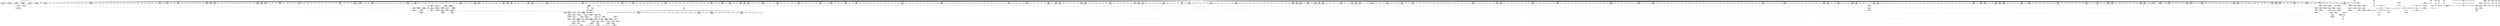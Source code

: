 digraph {
	CE0x3c23050 [shape=record,shape=Mrecord,label="{CE0x3c23050|i32_59|*Constant*|*SummSource*}"]
	CE0x433c2d0 [shape=record,shape=Mrecord,label="{CE0x433c2d0|1216:_i8*,_:_CRE_388,389_}"]
	CE0x437d460 [shape=record,shape=Mrecord,label="{CE0x437d460|1216:_i8*,_:_CRE_868,869_}"]
	CE0x4359dc0 [shape=record,shape=Mrecord,label="{CE0x4359dc0|1216:_i8*,_:_CRE_258,259_}"]
	CE0x4380e40 [shape=record,shape=Mrecord,label="{CE0x4380e40|1216:_i8*,_:_CRE_1048,1056_|*MultipleSource*|*LoadInst*|security/selinux/hooks.c,4293|security/selinux/hooks.c,4293}"]
	CE0x4350960 [shape=record,shape=Mrecord,label="{CE0x4350960|1216:_i8*,_:_CRE_576,577_}"]
	CE0x43d93f0 [shape=record,shape=Mrecord,label="{CE0x43d93f0|i8_0|*Constant*|*SummSource*}"]
	CE0x43d14b0 [shape=record,shape=Mrecord,label="{CE0x43d14b0|8:_%struct.sock*,_:_SCME_51,52_}"]
	CE0x4341750 [shape=record,shape=Mrecord,label="{CE0x4341750|1216:_i8*,_:_CRE_554,555_}"]
	CE0x4378250 [shape=record,shape=Mrecord,label="{CE0x4378250|1216:_i8*,_:_CRE_744,752_|*MultipleSource*|*LoadInst*|security/selinux/hooks.c,4293|security/selinux/hooks.c,4293}"]
	CE0x4331a70 [shape=record,shape=Mrecord,label="{CE0x4331a70|1216:_i8*,_:_CRE_133,134_}"]
	CE0x43257d0 [shape=record,shape=Mrecord,label="{CE0x43257d0|selinux_socket_unix_may_send:tmp3}"]
	CE0x433c4f0 [shape=record,shape=Mrecord,label="{CE0x433c4f0|1216:_i8*,_:_CRE_390,391_}"]
	CE0x437ea00 [shape=record,shape=Mrecord,label="{CE0x437ea00|1216:_i8*,_:_CRE_904,912_|*MultipleSource*|*LoadInst*|security/selinux/hooks.c,4293|security/selinux/hooks.c,4293}"]
	CE0x437ef70 [shape=record,shape=Mrecord,label="{CE0x437ef70|1216:_i8*,_:_CRE_936,944_|*MultipleSource*|*LoadInst*|security/selinux/hooks.c,4293|security/selinux/hooks.c,4293}"]
	CE0x4343920 [shape=record,shape=Mrecord,label="{CE0x4343920|1216:_i8*,_:_CRE_218,219_}"]
	CE0x43537e0 [shape=record,shape=Mrecord,label="{CE0x43537e0|1216:_i8*,_:_CRE_650,651_}"]
	CE0x437b8c0 [shape=record,shape=Mrecord,label="{CE0x437b8c0|1216:_i8*,_:_CRE_842,843_}"]
	CE0x432d920 [shape=record,shape=Mrecord,label="{CE0x432d920|1216:_i8*,_:_CRE_227,228_}"]
	CE0x433d0a0 [shape=record,shape=Mrecord,label="{CE0x433d0a0|1216:_i8*,_:_CRE_401,402_}"]
	CE0x432ab40 [shape=record,shape=Mrecord,label="{CE0x432ab40|1216:_i8*,_:_CRE_74,75_}"]
	CE0x435c5f0 [shape=record,shape=Mrecord,label="{CE0x435c5f0|1216:_i8*,_:_CRE_373,374_}"]
	CE0x43bc5e0 [shape=record,shape=Mrecord,label="{CE0x43bc5e0|avc_has_perm:requested|Function::avc_has_perm&Arg::requested::|*SummSink*}"]
	CE0x4352d80 [shape=record,shape=Mrecord,label="{CE0x4352d80|1216:_i8*,_:_CRE_612,616_|*MultipleSource*|*LoadInst*|security/selinux/hooks.c,4293|security/selinux/hooks.c,4293}"]
	CE0x432a250 [shape=record,shape=Mrecord,label="{CE0x432a250|selinux_socket_unix_may_send:bb|*SummSource*}"]
	CE0x43d3010 [shape=record,shape=Mrecord,label="{CE0x43d3010|selinux_socket_unix_may_send:type|security/selinux/hooks.c,4298|*SummSource*}"]
	CE0x433ec90 [shape=record,shape=Mrecord,label="{CE0x433ec90|1216:_i8*,_:_CRE_432,440_|*MultipleSource*|*LoadInst*|security/selinux/hooks.c,4293|security/selinux/hooks.c,4293}"]
	CE0x4343a30 [shape=record,shape=Mrecord,label="{CE0x4343a30|1216:_i8*,_:_CRE_219,220_}"]
	CE0x43d1bd0 [shape=record,shape=Mrecord,label="{CE0x43d1bd0|i64_56|*Constant*|*SummSource*}"]
	CE0x43436c0 [shape=record,shape=Mrecord,label="{CE0x43436c0|i32_0|*Constant*|*SummSource*}"]
	CE0x434ea30 [shape=record,shape=Mrecord,label="{CE0x434ea30|32:_%struct.sock*,_:_CRE_8,16_|*MultipleSource*|security/selinux/hooks.c,4293|Function::selinux_socket_unix_may_send&Arg::sock::}"]
	CE0x4331520 [shape=record,shape=Mrecord,label="{CE0x4331520|32:_%struct.sock*,_:_CRE_0,4_|*MultipleSource*|security/selinux/hooks.c,4293|Function::selinux_socket_unix_may_send&Arg::sock::}"]
	CE0x4341cc0 [shape=record,shape=Mrecord,label="{CE0x4341cc0|selinux_socket_unix_may_send:tmp4|*LoadInst*|security/selinux/hooks.c,4293}"]
	CE0x4359cb0 [shape=record,shape=Mrecord,label="{CE0x4359cb0|1216:_i8*,_:_CRE_257,258_}"]
	CE0x4352ee0 [shape=record,shape=Mrecord,label="{CE0x4352ee0|1216:_i8*,_:_CRE_616,620_|*MultipleSource*|*LoadInst*|security/selinux/hooks.c,4293|security/selinux/hooks.c,4293}"]
	CE0x4345180 [shape=record,shape=Mrecord,label="{CE0x4345180|1216:_i8*,_:_CRE_208,209_}"]
	CE0x43c1700 [shape=record,shape=Mrecord,label="{CE0x43c1700|selinux_socket_unix_may_send:sid8|security/selinux/hooks.c,4302}"]
	CE0x435be80 [shape=record,shape=Mrecord,label="{CE0x435be80|1216:_i8*,_:_CRE_366,367_}"]
	CE0x4335740 [shape=record,shape=Mrecord,label="{CE0x4335740|selinux_socket_unix_may_send:tmp3|*SummSink*}"]
	CE0x43ba8f0 [shape=record,shape=Mrecord,label="{CE0x43ba8f0|selinux_socket_unix_may_send:tmp8|security/selinux/hooks.c,4294|*SummSource*}"]
	CE0x437c250 [shape=record,shape=Mrecord,label="{CE0x437c250|1216:_i8*,_:_CRE_851,852_}"]
	CE0x439aa00 [shape=record,shape=Mrecord,label="{CE0x439aa00|i8_2|*Constant*|*SummSink*}"]
	CE0x437d020 [shape=record,shape=Mrecord,label="{CE0x437d020|1216:_i8*,_:_CRE_864,865_}"]
	CE0x437eda0 [shape=record,shape=Mrecord,label="{CE0x437eda0|1216:_i8*,_:_CRE_920,936_|*MultipleSource*|*LoadInst*|security/selinux/hooks.c,4293|security/selinux/hooks.c,4293}"]
	CE0x4382cb0 [shape=record,shape=Mrecord,label="{CE0x4382cb0|selinux_socket_unix_may_send:tmp5|security/selinux/hooks.c,4293}"]
	CE0x4381580 [shape=record,shape=Mrecord,label="{CE0x4381580|1216:_i8*,_:_CRE_1076,1080_|*MultipleSource*|*LoadInst*|security/selinux/hooks.c,4293|security/selinux/hooks.c,4293}"]
	CE0x4350300 [shape=record,shape=Mrecord,label="{CE0x4350300|1216:_i8*,_:_CRE_570,571_}"]
	CE0x437af30 [shape=record,shape=Mrecord,label="{CE0x437af30|1216:_i8*,_:_CRE_833,834_}"]
	CE0x4384410 [shape=record,shape=Mrecord,label="{CE0x4384410|1216:_i8*,_:_CRE_1232,1240_|*MultipleSource*|*LoadInst*|security/selinux/hooks.c,4293|security/selinux/hooks.c,4293}"]
	"CONST[source:1(input),value:2(dynamic)][purpose:{subject}][SrcIdx:2]"
	CE0x4354a70 [shape=record,shape=Mrecord,label="{CE0x4354a70|1216:_i8*,_:_CRE_667,668_}"]
	CE0x43bfd90 [shape=record,shape=Mrecord,label="{CE0x43bfd90|selinux_socket_unix_may_send:sk7|security/selinux/hooks.c,4300|*SummSink*}"]
	CE0x4341a80 [shape=record,shape=Mrecord,label="{CE0x4341a80|1216:_i8*,_:_CRE_557,558_}"]
	CE0x432d8b0 [shape=record,shape=Mrecord,label="{CE0x432d8b0|1216:_i8*,_:_CRE_198,199_}"]
	CE0x433ae70 [shape=record,shape=Mrecord,label="{CE0x433ae70|1216:_i8*,_:_CRE_79,80_}"]
	CE0x435c1b0 [shape=record,shape=Mrecord,label="{CE0x435c1b0|1216:_i8*,_:_CRE_369,370_}"]
	CE0x4350520 [shape=record,shape=Mrecord,label="{CE0x4350520|1216:_i8*,_:_CRE_572,573_}"]
	CE0x4345a80 [shape=record,shape=Mrecord,label="{CE0x4345a80|1216:_i8*,_:_CRE_126,127_}"]
	CE0x434fdb0 [shape=record,shape=Mrecord,label="{CE0x434fdb0|1216:_i8*,_:_CRE_565,566_}"]
	CE0x435aea0 [shape=record,shape=Mrecord,label="{CE0x435aea0|1216:_i8*,_:_CRE_328,336_|*MultipleSource*|*LoadInst*|security/selinux/hooks.c,4293|security/selinux/hooks.c,4293}"]
	CE0x43392f0 [shape=record,shape=Mrecord,label="{CE0x43392f0|1216:_i8*,_:_CRE_20,24_|*MultipleSource*|*LoadInst*|security/selinux/hooks.c,4293|security/selinux/hooks.c,4293}"]
	CE0x43551e0 [shape=record,shape=Mrecord,label="{CE0x43551e0|1216:_i8*,_:_CRE_674,675_}"]
	CE0x4355ea0 [shape=record,shape=Mrecord,label="{CE0x4355ea0|1216:_i8*,_:_CRE_686,687_}"]
	CE0x431d890 [shape=record,shape=Mrecord,label="{CE0x431d890|selinux_socket_unix_may_send:tmp2|*SummSink*}"]
	CE0x4340a90 [shape=record,shape=Mrecord,label="{CE0x4340a90|1216:_i8*,_:_CRE_542,543_}"]
	CE0x434ab80 [shape=record,shape=Mrecord,label="{CE0x434ab80|1216:_i8*,_:_CRE_83,84_}"]
	CE0x432df70 [shape=record,shape=Mrecord,label="{CE0x432df70|1216:_i8*,_:_CRE_136,137_}"]
	CE0x43586f0 [shape=record,shape=Mrecord,label="{CE0x43586f0|32:_%struct.sock*,_:_CRE_16,24_|*MultipleSource*|security/selinux/hooks.c,4294|Function::selinux_socket_unix_may_send&Arg::other::}"]
	CE0x433c1c0 [shape=record,shape=Mrecord,label="{CE0x433c1c0|1216:_i8*,_:_CRE_387,388_}"]
	CE0x4359a90 [shape=record,shape=Mrecord,label="{CE0x4359a90|1216:_i8*,_:_CRE_255,256_}"]
	CE0x4351fb0 [shape=record,shape=Mrecord,label="{CE0x4351fb0|1216:_i8*,_:_CRE_597,598_}"]
	CE0x43bebc0 [shape=record,shape=Mrecord,label="{CE0x43bebc0|selinux_socket_unix_may_send:u5|security/selinux/hooks.c,4300|*SummSink*}"]
	CE0x43baac0 [shape=record,shape=Mrecord,label="{CE0x43baac0|selinux_socket_unix_may_send:tmp8|security/selinux/hooks.c,4294|*SummSink*}"]
	CE0x437e830 [shape=record,shape=Mrecord,label="{CE0x437e830|1216:_i8*,_:_CRE_900,904_|*MultipleSource*|*LoadInst*|security/selinux/hooks.c,4293|security/selinux/hooks.c,4293}"]
	CE0x433fa20 [shape=record,shape=Mrecord,label="{CE0x433fa20|1216:_i8*,_:_CRE_480,488_|*MultipleSource*|*LoadInst*|security/selinux/hooks.c,4293|security/selinux/hooks.c,4293}"]
	CE0x43c1f20 [shape=record,shape=Mrecord,label="{CE0x43c1f20|selinux_socket_unix_may_send:tmp14|security/selinux/hooks.c,4302|*SummSink*}"]
	CE0x4383760 [shape=record,shape=Mrecord,label="{CE0x4383760|1216:_i8*,_:_CRE_1196,1200_|*MultipleSource*|*LoadInst*|security/selinux/hooks.c,4293|security/selinux/hooks.c,4293}"]
	CE0x43bb4e0 [shape=record,shape=Mrecord,label="{CE0x43bb4e0|avc_has_perm:ssid|Function::avc_has_perm&Arg::ssid::}"]
	CE0x437a050 [shape=record,shape=Mrecord,label="{CE0x437a050|1216:_i8*,_:_CRE_819,820_}"]
	CE0x4352830 [shape=record,shape=Mrecord,label="{CE0x4352830|1216:_i8*,_:_CRE_605,606_}"]
	CE0x4354fc0 [shape=record,shape=Mrecord,label="{CE0x4354fc0|1216:_i8*,_:_CRE_672,673_}"]
	CE0x4383590 [shape=record,shape=Mrecord,label="{CE0x4383590|1216:_i8*,_:_CRE_1192,1196_|*MultipleSource*|*LoadInst*|security/selinux/hooks.c,4293|security/selinux/hooks.c,4293}"]
	CE0x60d8ad0 [shape=record,shape=Mrecord,label="{CE0x60d8ad0|1216:_i8*,_:_CRE_113,114_}"]
	CE0x43cfbc0 [shape=record,shape=Mrecord,label="{CE0x43cfbc0|8:_%struct.sock*,_:_SCME_30,31_}"]
	CE0x433c0b0 [shape=record,shape=Mrecord,label="{CE0x433c0b0|1216:_i8*,_:_CRE_386,387_}"]
	CE0x570da40 [shape=record,shape=Mrecord,label="{CE0x570da40|32:_%struct.sock*,_:_CRE_16,24_|*MultipleSource*|security/selinux/hooks.c,4293|Function::selinux_socket_unix_may_send&Arg::sock::}"]
	CE0x433de70 [shape=record,shape=Mrecord,label="{CE0x433de70|1216:_i8*,_:_CRE_414,415_}"]
	CE0x43825d0 [shape=record,shape=Mrecord,label="{CE0x43825d0|1216:_i8*,_:_CRE_1154,1155_}"]
	CE0x432cc30 [shape=record,shape=Mrecord,label="{CE0x432cc30|1216:_i8*,_:_CRE_58,59_}"]
	CE0x43410f0 [shape=record,shape=Mrecord,label="{CE0x43410f0|1216:_i8*,_:_CRE_548,549_}"]
	CE0x4328360 [shape=record,shape=Mrecord,label="{CE0x4328360|selinux_socket_unix_may_send:tmp|*SummSource*}"]
	CE0x43d9580 [shape=record,shape=Mrecord,label="{CE0x43d9580|i8_0|*Constant*|*SummSink*}"]
	CE0x434a9e0 [shape=record,shape=Mrecord,label="{CE0x434a9e0|1216:_i8*,_:_CRE_81,82_}"]
	CE0x4379c10 [shape=record,shape=Mrecord,label="{CE0x4379c10|1216:_i8*,_:_CRE_815,816_}"]
	CE0x437d350 [shape=record,shape=Mrecord,label="{CE0x437d350|1216:_i8*,_:_CRE_867,868_}"]
	CE0x4379d20 [shape=record,shape=Mrecord,label="{CE0x4379d20|1216:_i8*,_:_CRE_816,817_}"]
	CE0x437fdf0 [shape=record,shape=Mrecord,label="{CE0x437fdf0|1216:_i8*,_:_CRE_976,980_|*MultipleSource*|*LoadInst*|security/selinux/hooks.c,4293|security/selinux/hooks.c,4293}"]
	CE0x43bcab0 [shape=record,shape=Mrecord,label="{CE0x43bcab0|avc_has_perm:auditdata|Function::avc_has_perm&Arg::auditdata::|*SummSource*}"]
	CE0x433cc60 [shape=record,shape=Mrecord,label="{CE0x433cc60|1216:_i8*,_:_CRE_397,398_}"]
	CE0x439beb0 [shape=record,shape=Mrecord,label="{CE0x439beb0|selinux_socket_unix_may_send:sk_security2|security/selinux/hooks.c,4294}"]
	CE0x43d0670 [shape=record,shape=Mrecord,label="{CE0x43d0670|8:_%struct.sock*,_:_SCME_39,40_}"]
	CE0x4336850 [shape=record,shape=Mrecord,label="{CE0x4336850|1216:_i8*,_:_CRE_249,250_}"]
	CE0x4382980 [shape=record,shape=Mrecord,label="{CE0x4382980|1216:_i8*,_:_CRE_1157,1158_}"]
	CE0x43c5610 [shape=record,shape=Mrecord,label="{CE0x43c5610|selinux_socket_unix_may_send:tmp16|security/selinux/hooks.c,4302}"]
	CE0x4361390 [shape=record,shape=Mrecord,label="{CE0x4361390|1216:_i8*,_:_CRE_24,25_}"]
	CE0x434f860 [shape=record,shape=Mrecord,label="{CE0x434f860|1216:_i8*,_:_CRE_560,561_}"]
	CE0x4345c20 [shape=record,shape=Mrecord,label="{CE0x4345c20|1216:_i8*,_:_CRE_128,129_}"]
	CE0x434bf90 [shape=record,shape=Mrecord,label="{CE0x434bf90|1216:_i8*,_:_CRE_141,142_}"]
	CE0x434f3f0 [shape=record,shape=Mrecord,label="{CE0x434f3f0|1216:_i8*,_:_CRE_171,172_}"]
	CE0x4355950 [shape=record,shape=Mrecord,label="{CE0x4355950|1216:_i8*,_:_CRE_681,682_}"]
	CE0x431d730 [shape=record,shape=Mrecord,label="{CE0x431d730|selinux_socket_unix_may_send:tmp1|*SummSource*}"]
	CE0x437ce00 [shape=record,shape=Mrecord,label="{CE0x437ce00|1216:_i8*,_:_CRE_862,863_}"]
	CE0x43561a0 [shape=record,shape=Mrecord,label="{CE0x43561a0|1216:_i8*,_:_CRE_704,705_}"]
	CE0x4328a40 [shape=record,shape=Mrecord,label="{CE0x4328a40|selinux_socket_unix_may_send:tmp|*SummSink*}"]
	CE0x43c7570 [shape=record,shape=Mrecord,label="{CE0x43c7570|i32_(i32,_i32,_i16,_i32,_%struct.common_audit_data*)*_bitcast_(i32_(i32,_i32,_i16,_i32,_%struct.common_audit_data.495*)*_avc_has_perm_to_i32_(i32,_i32,_i16,_i32,_%struct.common_audit_data*)*)|*Constant*}"]
	CE0x43c3d40 [shape=record,shape=Mrecord,label="{CE0x43c3d40|selinux_socket_unix_may_send:tmp15|security/selinux/hooks.c,4302|*SummSource*}"]
	CE0x437a9e0 [shape=record,shape=Mrecord,label="{CE0x437a9e0|1216:_i8*,_:_CRE_828,829_}"]
	CE0x4340ed0 [shape=record,shape=Mrecord,label="{CE0x4340ed0|1216:_i8*,_:_CRE_546,547_}"]
	CE0x570dae0 [shape=record,shape=Mrecord,label="{CE0x570dae0|32:_%struct.sock*,_:_CRE_24,32_|*MultipleSource*|security/selinux/hooks.c,4293|Function::selinux_socket_unix_may_send&Arg::sock::}"]
	CE0x4379810 [shape=record,shape=Mrecord,label="{CE0x4379810|1216:_i8*,_:_CRE_811,812_}"]
	CE0x434c200 [shape=record,shape=Mrecord,label="{CE0x434c200|1216:_i8*,_:_CRE_144,145_}"]
	CE0x43386f0 [shape=record,shape=Mrecord,label="{CE0x43386f0|16:_i32,_24:_i16,_:_CRE_24,26_|*MultipleSource*|security/selinux/hooks.c,4294|security/selinux/hooks.c,4294|security/selinux/hooks.c,4302}"]
	CE0x4379f40 [shape=record,shape=Mrecord,label="{CE0x4379f40|1216:_i8*,_:_CRE_818,819_}"]
	CE0x433ca40 [shape=record,shape=Mrecord,label="{CE0x433ca40|1216:_i8*,_:_CRE_395,396_}"]
	CE0x437d570 [shape=record,shape=Mrecord,label="{CE0x437d570|1216:_i8*,_:_CRE_869,870_}"]
	CE0x43345a0 [shape=record,shape=Mrecord,label="{CE0x43345a0|1216:_i8*,_:_CRE_162,163_}"]
	CE0x4337a80 [shape=record,shape=Mrecord,label="{CE0x4337a80|1216:_i8*,_:_CRE_179,180_}"]
	CE0x433ad00 [shape=record,shape=Mrecord,label="{CE0x433ad00|1216:_i8*,_:_CRE_77,78_}"]
	CE0x43565e0 [shape=record,shape=Mrecord,label="{CE0x43565e0|1216:_i8*,_:_CRE_708,709_}"]
	CE0x4355fb0 [shape=record,shape=Mrecord,label="{CE0x4355fb0|1216:_i8*,_:_CRE_687,688_}"]
	CE0x43d8780 [shape=record,shape=Mrecord,label="{CE0x43d8780|selinux_socket_unix_may_send:tmp10|security/selinux/hooks.c,4296}"]
	CE0x43c24c0 [shape=record,shape=Mrecord,label="{CE0x43c24c0|selinux_socket_unix_may_send:sid8|security/selinux/hooks.c,4302|*SummSink*}"]
	CE0x434ad20 [shape=record,shape=Mrecord,label="{CE0x434ad20|1216:_i8*,_:_CRE_85,86_}"]
	CE0x437c580 [shape=record,shape=Mrecord,label="{CE0x437c580|1216:_i8*,_:_CRE_854,855_}"]
	CE0x43cf9b0 [shape=record,shape=Mrecord,label="{CE0x43cf9b0|8:_%struct.sock*,_:_SCME_27,28_}"]
	CE0x43c0320 [shape=record,shape=Mrecord,label="{CE0x43c0320|i32_2|*Constant*}"]
	CE0x43bc810 [shape=record,shape=Mrecord,label="{CE0x43bc810|avc_has_perm:requested|Function::avc_has_perm&Arg::requested::|*SummSource*}"]
	CE0x4336630 [shape=record,shape=Mrecord,label="{CE0x4336630|1216:_i8*,_:_CRE_247,248_}"]
	CE0x43bdd60 [shape=record,shape=Mrecord,label="{CE0x43bdd60|selinux_socket_unix_may_send:sk4|security/selinux/hooks.c,4300|*SummSink*}"]
	CE0x437ac00 [shape=record,shape=Mrecord,label="{CE0x437ac00|1216:_i8*,_:_CRE_830,831_}"]
	CE0x43487d0 [shape=record,shape=Mrecord,label="{CE0x43487d0|1216:_i8*,_:_CRE_181,182_}"]
	CE0x4355620 [shape=record,shape=Mrecord,label="{CE0x4355620|1216:_i8*,_:_CRE_678,679_}"]
	CE0x4356910 [shape=record,shape=Mrecord,label="{CE0x4356910|1216:_i8*,_:_CRE_711,712_}"]
	CE0x4350b80 [shape=record,shape=Mrecord,label="{CE0x4350b80|1216:_i8*,_:_CRE_578,579_}"]
	CE0x431d900 [shape=record,shape=Mrecord,label="{CE0x431d900|selinux_socket_unix_may_send:tmp2}"]
	CE0x437f880 [shape=record,shape=Mrecord,label="{CE0x437f880|1216:_i8*,_:_CRE_968,970_|*MultipleSource*|*LoadInst*|security/selinux/hooks.c,4293|security/selinux/hooks.c,4293}"]
	CE0x43522e0 [shape=record,shape=Mrecord,label="{CE0x43522e0|1216:_i8*,_:_CRE_600,601_}"]
	CE0x433fb70 [shape=record,shape=Mrecord,label="{CE0x433fb70|1216:_i8*,_:_CRE_488,496_|*MultipleSource*|*LoadInst*|security/selinux/hooks.c,4293|security/selinux/hooks.c,4293}"]
	CE0x43bf300 [shape=record,shape=Mrecord,label="{CE0x43bf300|selinux_socket_unix_may_send:net6|security/selinux/hooks.c,4300|*SummSink*}"]
	CE0x43c6440 [shape=record,shape=Mrecord,label="{CE0x43c6440|selinux_socket_unix_may_send:tmp16|security/selinux/hooks.c,4302|*SummSink*}"]
	CE0x43319a0 [shape=record,shape=Mrecord,label="{CE0x43319a0|1216:_i8*,_:_CRE_132,133_}"]
	CE0x43482f0 [shape=record,shape=Mrecord,label="{CE0x43482f0|1216:_i8*,_:_CRE_116,117_}"]
	CE0x4353440 [shape=record,shape=Mrecord,label="{CE0x4353440|1216:_i8*,_:_CRE_640,644_|*MultipleSource*|*LoadInst*|security/selinux/hooks.c,4293|security/selinux/hooks.c,4293}"]
	CE0x43420f0 [shape=record,shape=Mrecord,label="{CE0x43420f0|1216:_i8*,_:_CRE_214,215_}"]
	CE0x43541f0 [shape=record,shape=Mrecord,label="{CE0x43541f0|1216:_i8*,_:_CRE_659,660_}"]
	CE0x437a380 [shape=record,shape=Mrecord,label="{CE0x437a380|1216:_i8*,_:_CRE_822,823_}"]
	CE0x433d810 [shape=record,shape=Mrecord,label="{CE0x433d810|1216:_i8*,_:_CRE_408,409_}"]
	CE0x4357bb0 [shape=record,shape=Mrecord,label="{CE0x4357bb0|selinux_socket_unix_may_send:sk1|security/selinux/hooks.c,4294|*SummSource*}"]
	CE0x4350630 [shape=record,shape=Mrecord,label="{CE0x4350630|1216:_i8*,_:_CRE_573,574_}"]
	CE0x4357d10 [shape=record,shape=Mrecord,label="{CE0x4357d10|selinux_socket_unix_may_send:sk1|security/selinux/hooks.c,4294|*SummSink*}"]
	CE0x4345cf0 [shape=record,shape=Mrecord,label="{CE0x4345cf0|1216:_i8*,_:_CRE_129,130_}"]
	CE0x437d790 [shape=record,shape=Mrecord,label="{CE0x437d790|1216:_i8*,_:_CRE_871,872_}"]
	CE0x43574c0 [shape=record,shape=Mrecord,label="{CE0x43574c0|1216:_i8*,_:_CRE_724,728_|*MultipleSource*|*LoadInst*|security/selinux/hooks.c,4293|security/selinux/hooks.c,4293}"]
	CE0x43811e0 [shape=record,shape=Mrecord,label="{CE0x43811e0|1216:_i8*,_:_CRE_1064,1072_|*MultipleSource*|*LoadInst*|security/selinux/hooks.c,4293|security/selinux/hooks.c,4293}"]
	CE0x43c0570 [shape=record,shape=Mrecord,label="{CE0x43c0570|i32_2|*Constant*|*SummSource*}"]
	CE0x4382060 [shape=record,shape=Mrecord,label="{CE0x4382060|1216:_i8*,_:_CRE_1136,1140_|*MultipleSource*|*LoadInst*|security/selinux/hooks.c,4293|security/selinux/hooks.c,4293}"]
	CE0x432d990 [shape=record,shape=Mrecord,label="{CE0x432d990|1216:_i8*,_:_CRE_199,200_}"]
	CE0x4339990 [shape=record,shape=Mrecord,label="{CE0x4339990|1216:_i8*,_:_CRE_124,125_}"]
	CE0x43282b0 [shape=record,shape=Mrecord,label="{CE0x43282b0|i32_1|*Constant*|*SummSink*}"]
	CE0x43308f0 [shape=record,shape=Mrecord,label="{CE0x43308f0|1216:_i8*,_:_CRE_102,103_}"]
	CE0x432d7e0 [shape=record,shape=Mrecord,label="{CE0x432d7e0|1216:_i8*,_:_CRE_195,196_}"]
	CE0x4356b30 [shape=record,shape=Mrecord,label="{CE0x4356b30|1216:_i8*,_:_CRE_713,714_}"]
	CE0x439b690 [shape=record,shape=Mrecord,label="{CE0x439b690|32:_%struct.sock*,_:_CRE_24,32_|*MultipleSource*|security/selinux/hooks.c,4294|Function::selinux_socket_unix_may_send&Arg::other::}"]
	CE0x437bf20 [shape=record,shape=Mrecord,label="{CE0x437bf20|1216:_i8*,_:_CRE_848,849_}"]
	CE0x4357b40 [shape=record,shape=Mrecord,label="{CE0x4357b40|selinux_socket_unix_may_send:sk1|security/selinux/hooks.c,4294}"]
	CE0x4359ed0 [shape=record,shape=Mrecord,label="{CE0x4359ed0|1216:_i8*,_:_CRE_259,260_}"]
	CE0x437c360 [shape=record,shape=Mrecord,label="{CE0x437c360|1216:_i8*,_:_CRE_852,853_}"]
	CE0x4351620 [shape=record,shape=Mrecord,label="{CE0x4351620|1216:_i8*,_:_CRE_588,589_}"]
	CE0x4328780 [shape=record,shape=Mrecord,label="{CE0x4328780|selinux_socket_unix_may_send:sock|Function::selinux_socket_unix_may_send&Arg::sock::|*SummSource*}"]
	CE0x433d3d0 [shape=record,shape=Mrecord,label="{CE0x433d3d0|1216:_i8*,_:_CRE_404,405_}"]
	CE0x43453a0 [shape=record,shape=Mrecord,label="{CE0x43453a0|1216:_i8*,_:_CRE_210,211_}"]
	CE0x437e630 [shape=record,shape=Mrecord,label="{CE0x437e630|1216:_i8*,_:_CRE_896,900_|*MultipleSource*|*LoadInst*|security/selinux/hooks.c,4293|security/selinux/hooks.c,4293}"]
	CE0x439adb0 [shape=record,shape=Mrecord,label="{CE0x439adb0|selinux_socket_unix_may_send:sid|security/selinux/hooks.c,4302}"]
	CE0x4377eb0 [shape=record,shape=Mrecord,label="{CE0x4377eb0|1216:_i8*,_:_CRE_732,736_|*MultipleSource*|*LoadInst*|security/selinux/hooks.c,4293|security/selinux/hooks.c,4293}"]
	CE0x4383930 [shape=record,shape=Mrecord,label="{CE0x4383930|1216:_i8*,_:_CRE_1200,1208_|*MultipleSource*|*LoadInst*|security/selinux/hooks.c,4293|security/selinux/hooks.c,4293}"]
	CE0x435bc60 [shape=record,shape=Mrecord,label="{CE0x435bc60|1216:_i8*,_:_CRE_364,365_}"]
	CE0x43552f0 [shape=record,shape=Mrecord,label="{CE0x43552f0|1216:_i8*,_:_CRE_675,676_}"]
	CE0x4348280 [shape=record,shape=Mrecord,label="{CE0x4348280|1216:_i8*,_:_CRE_114,115_}"]
	CE0x435ac00 [shape=record,shape=Mrecord,label="{CE0x435ac00|1216:_i8*,_:_CRE_312,316_|*MultipleSource*|*LoadInst*|security/selinux/hooks.c,4293|security/selinux/hooks.c,4293}"]
	CE0x4331fc0 [shape=record,shape=Mrecord,label="{CE0x4331fc0|1216:_i8*,_:_CRE_157,158_}"]
	CE0x437a5a0 [shape=record,shape=Mrecord,label="{CE0x437a5a0|1216:_i8*,_:_CRE_824,825_}"]
	CE0x43379b0 [shape=record,shape=Mrecord,label="{CE0x43379b0|1216:_i8*,_:_CRE_178,179_}"]
	CE0x433e4d0 [shape=record,shape=Mrecord,label="{CE0x433e4d0|1216:_i8*,_:_CRE_420,421_}"]
	CE0x4352500 [shape=record,shape=Mrecord,label="{CE0x4352500|1216:_i8*,_:_CRE_602,603_}"]
	CE0x4385220 [shape=record,shape=Mrecord,label="{CE0x4385220|selinux_socket_unix_may_send:tmp6|security/selinux/hooks.c,4293}"]
	CE0x4359ba0 [shape=record,shape=Mrecord,label="{CE0x4359ba0|1216:_i8*,_:_CRE_256,257_}"]
	CE0x43c5f20 [shape=record,shape=Mrecord,label="{CE0x43c5f20|selinux_socket_unix_may_send:sclass|security/selinux/hooks.c,4302|*SummSource*}"]
	CE0x43799f0 [shape=record,shape=Mrecord,label="{CE0x43799f0|1216:_i8*,_:_CRE_813,814_}"]
	CE0x437b590 [shape=record,shape=Mrecord,label="{CE0x437b590|1216:_i8*,_:_CRE_839,840_}"]
	CE0x439a990 [shape=record,shape=Mrecord,label="{CE0x439a990|selinux_socket_unix_may_send:u|security/selinux/hooks.c,4299|*SummSource*}"]
	CE0x434fb90 [shape=record,shape=Mrecord,label="{CE0x434fb90|1216:_i8*,_:_CRE_563,564_}"]
	CE0x43beb50 [shape=record,shape=Mrecord,label="{CE0x43beb50|selinux_socket_unix_may_send:u5|security/selinux/hooks.c,4300|*SummSource*}"]
	CE0x4340980 [shape=record,shape=Mrecord,label="{CE0x4340980|1216:_i8*,_:_CRE_541,542_}"]
	CE0x43d9730 [shape=record,shape=Mrecord,label="{CE0x43d9730|selinux_socket_unix_may_send:type|security/selinux/hooks.c,4298|*SummSink*}"]
	CE0x4382a90 [shape=record,shape=Mrecord,label="{CE0x4382a90|1216:_i8*,_:_CRE_1158,1159_}"]
	CE0x43d1250 [shape=record,shape=Mrecord,label="{CE0x43d1250|8:_%struct.sock*,_:_SCME_49,50_}"]
	CE0x43585a0 [shape=record,shape=Mrecord,label="{CE0x43585a0|32:_%struct.sock*,_:_CRE_8,16_|*MultipleSource*|security/selinux/hooks.c,4294|Function::selinux_socket_unix_may_send&Arg::other::}"]
	CE0x431df20 [shape=record,shape=Mrecord,label="{CE0x431df20|selinux_socket_unix_may_send:tmp2|*SummSource*}"]
	CE0x6067ea0 [shape=record,shape=Mrecord,label="{CE0x6067ea0|selinux_socket_unix_may_send:sk_security|security/selinux/hooks.c,4293}"]
	CE0x4334cd0 [shape=record,shape=Mrecord,label="{CE0x4334cd0|1216:_i8*,_:_CRE_26,27_}"]
	CE0x4356a20 [shape=record,shape=Mrecord,label="{CE0x4356a20|1216:_i8*,_:_CRE_712,713_}"]
	CE0x4354410 [shape=record,shape=Mrecord,label="{CE0x4354410|1216:_i8*,_:_CRE_661,662_}"]
	CE0x43787c0 [shape=record,shape=Mrecord,label="{CE0x43787c0|1216:_i8*,_:_CRE_764,768_|*MultipleSource*|*LoadInst*|security/selinux/hooks.c,4293|security/selinux/hooks.c,4293}"]
	CE0x4379b00 [shape=record,shape=Mrecord,label="{CE0x4379b00|1216:_i8*,_:_CRE_814,815_}"]
	CE0x43461f0 [shape=record,shape=Mrecord,label="{CE0x43461f0|1216:_i8*,_:_CRE_93,94_}"]
	CE0x4350c90 [shape=record,shape=Mrecord,label="{CE0x4350c90|1216:_i8*,_:_CRE_579,580_}"]
	CE0x435aab0 [shape=record,shape=Mrecord,label="{CE0x435aab0|1216:_i8*,_:_CRE_304,312_|*MultipleSource*|*LoadInst*|security/selinux/hooks.c,4293|security/selinux/hooks.c,4293}"]
	CE0x62a5970 [shape=record,shape=Mrecord,label="{CE0x62a5970|32:_%struct.sock*,_:_CRE_40,48_|*MultipleSource*|security/selinux/hooks.c,4293|Function::selinux_socket_unix_may_send&Arg::sock::}"]
	CE0x433cb50 [shape=record,shape=Mrecord,label="{CE0x433cb50|1216:_i8*,_:_CRE_396,397_}"]
	CE0x434f320 [shape=record,shape=Mrecord,label="{CE0x434f320|1216:_i8*,_:_CRE_170,171_}"]
	CE0x4383b00 [shape=record,shape=Mrecord,label="{CE0x4383b00|1216:_i8*,_:_CRE_1208,1212_|*MultipleSource*|*LoadInst*|security/selinux/hooks.c,4293|security/selinux/hooks.c,4293}"]
	CE0x4336740 [shape=record,shape=Mrecord,label="{CE0x4336740|1216:_i8*,_:_CRE_248,249_}"]
	CE0x434fa80 [shape=record,shape=Mrecord,label="{CE0x434fa80|1216:_i8*,_:_CRE_562,563_}"]
	CE0x437df00 [shape=record,shape=Mrecord,label="{CE0x437df00|1216:_i8*,_:_CRE_878,879_}"]
	CE0x43c6dd0 [shape=record,shape=Mrecord,label="{CE0x43c6dd0|selinux_socket_unix_may_send:call|security/selinux/hooks.c,4302}"]
	CE0x43c4d30 [shape=record,shape=Mrecord,label="{CE0x43c4d30|i32_4|*Constant*|*SummSink*}"]
	CE0x43d15e0 [shape=record,shape=Mrecord,label="{CE0x43d15e0|8:_%struct.sock*,_:_SCME_52,53_}"]
	CE0x437a6b0 [shape=record,shape=Mrecord,label="{CE0x437a6b0|1216:_i8*,_:_CRE_825,826_}"]
	CE0x43370b0 [shape=record,shape=Mrecord,label="{CE0x43370b0|1216:_i8*,_:_CRE_152,153_}"]
	CE0x432a500 [shape=record,shape=Mrecord,label="{CE0x432a500|1216:_i8*,_:_CRE_36,37_}"]
	CE0x4331ef0 [shape=record,shape=Mrecord,label="{CE0x4331ef0|1216:_i8*,_:_CRE_156,157_}"]
	CE0x43beae0 [shape=record,shape=Mrecord,label="{CE0x43beae0|selinux_socket_unix_may_send:u5|security/selinux/hooks.c,4300}"]
	CE0x4341c50 [shape=record,shape=Mrecord,label="{CE0x4341c50|selinux_socket_unix_may_send:sk|security/selinux/hooks.c,4293|*SummSink*}"]
	CE0x43511e0 [shape=record,shape=Mrecord,label="{CE0x43511e0|1216:_i8*,_:_CRE_584,585_}"]
	CE0x432cbc0 [shape=record,shape=Mrecord,label="{CE0x432cbc0|1216:_i8*,_:_CRE_61,62_}"]
	CE0x4340060 [shape=record,shape=Mrecord,label="{CE0x4340060|1216:_i8*,_:_CRE_520,528_|*MultipleSource*|*LoadInst*|security/selinux/hooks.c,4293|security/selinux/hooks.c,4293}"]
	CE0x43bbce0 [shape=record,shape=Mrecord,label="{CE0x43bbce0|avc_has_perm:tclass|Function::avc_has_perm&Arg::tclass::}"]
	CE0x62a5ae0 [shape=record,shape=Mrecord,label="{CE0x62a5ae0|selinux_socket_unix_may_send:tmp4|*LoadInst*|security/selinux/hooks.c,4293|*SummSource*}"]
	CE0x4352720 [shape=record,shape=Mrecord,label="{CE0x4352720|1216:_i8*,_:_CRE_604,605_}"]
	CE0x437fc20 [shape=record,shape=Mrecord,label="{CE0x437fc20|1216:_i8*,_:_CRE_972,976_|*MultipleSource*|*LoadInst*|security/selinux/hooks.c,4293|security/selinux/hooks.c,4293}"]
	CE0x431d360 [shape=record,shape=Mrecord,label="{CE0x431d360|1216:_i8*,_:_CRE_66,67_}"]
	CE0x4329ac0 [shape=record,shape=Mrecord,label="{CE0x4329ac0|selinux_socket_unix_may_send:sk_security|security/selinux/hooks.c,4293|*SummSink*}"]
	CE0x4328c50 [shape=record,shape=Mrecord,label="{CE0x4328c50|i32_1|*Constant*|*SummSource*}"]
	CE0x43477f0 [shape=record,shape=Mrecord,label="{CE0x43477f0|1216:_i8*,_:_CRE_223,224_}"]
	CE0x43bac90 [shape=record,shape=Mrecord,label="{CE0x43bac90|selinux_socket_unix_may_send:tmp9|security/selinux/hooks.c,4294|*SummSource*}"]
	CE0x435cd60 [shape=record,shape=Mrecord,label="{CE0x435cd60|1216:_i8*,_:_CRE_380,381_}"]
	CE0x437c8b0 [shape=record,shape=Mrecord,label="{CE0x437c8b0|1216:_i8*,_:_CRE_857,858_}"]
	CE0x435a0f0 [shape=record,shape=Mrecord,label="{CE0x435a0f0|1216:_i8*,_:_CRE_261,262_}"]
	CE0x437dbd0 [shape=record,shape=Mrecord,label="{CE0x437dbd0|1216:_i8*,_:_CRE_875,876_}"]
	CE0x43449f0 [shape=record,shape=Mrecord,label="{CE0x43449f0|1216:_i8*,_:_CRE_89,90_}"]
	CE0x439c5e0 [shape=record,shape=Mrecord,label="{CE0x439c5e0|selinux_socket_unix_may_send:sk_security2|security/selinux/hooks.c,4294|*SummSink*}"]
	CE0x4362450 [shape=record,shape=Mrecord,label="{CE0x4362450|1216:_i8*,_:_CRE_3,4_}"]
	CE0x4354eb0 [shape=record,shape=Mrecord,label="{CE0x4354eb0|1216:_i8*,_:_CRE_671,672_}"]
	CE0x43850c0 [shape=record,shape=Mrecord,label="{CE0x43850c0|selinux_socket_unix_may_send:tmp5|security/selinux/hooks.c,4293|*SummSource*}"]
	CE0x434c3a0 [shape=record,shape=Mrecord,label="{CE0x434c3a0|1216:_i8*,_:_CRE_146,147_}"]
	CE0x433bb60 [shape=record,shape=Mrecord,label="{CE0x433bb60|1216:_i8*,_:_CRE_381,382_}"]
	CE0x4338810 [shape=record,shape=Mrecord,label="{CE0x4338810|selinux_socket_unix_may_send:tmp15|security/selinux/hooks.c,4302}"]
	CE0x43cede0 [shape=record,shape=Mrecord,label="{CE0x43cede0|8:_%struct.sock*,_:_SCME_8,16_|*MultipleSource*|security/selinux/hooks.c,4296|security/selinux/hooks.c,4296|security/selinux/hooks.c, 4296}"]
	CE0x434f750 [shape=record,shape=Mrecord,label="{CE0x434f750|1216:_i8*,_:_CRE_559,560_}"]
	CE0x4357620 [shape=record,shape=Mrecord,label="{CE0x4357620|1216:_i8*,_:_CRE_728,732_|*MultipleSource*|*LoadInst*|security/selinux/hooks.c,4293|security/selinux/hooks.c,4293}"]
	CE0x433d700 [shape=record,shape=Mrecord,label="{CE0x433d700|1216:_i8*,_:_CRE_407,408_}"]
	CE0x4350850 [shape=record,shape=Mrecord,label="{CE0x4350850|1216:_i8*,_:_CRE_575,576_}"]
	CE0x433c820 [shape=record,shape=Mrecord,label="{CE0x433c820|1216:_i8*,_:_CRE_393,394_}"]
	CE0x43cbc80 [shape=record,shape=Mrecord,label="{CE0x43cbc80|_ret_i32_%retval.0,_!dbg_!27728|security/selinux/avc.c,775|*SummSource*}"]
	CE0x437ffc0 [shape=record,shape=Mrecord,label="{CE0x437ffc0|1216:_i8*,_:_CRE_984,992_|*MultipleSource*|*LoadInst*|security/selinux/hooks.c,4293|security/selinux/hooks.c,4293}"]
	CE0x439bb70 [shape=record,shape=Mrecord,label="{CE0x439bb70|selinux_socket_unix_may_send:tmp7|*LoadInst*|security/selinux/hooks.c,4294|*SummSource*}"]
	CE0x43808d0 [shape=record,shape=Mrecord,label="{CE0x43808d0|1216:_i8*,_:_CRE_1024,1032_|*MultipleSource*|*LoadInst*|security/selinux/hooks.c,4293|security/selinux/hooks.c,4293}"]
	CE0x43c5f90 [shape=record,shape=Mrecord,label="{CE0x43c5f90|selinux_socket_unix_may_send:sclass|security/selinux/hooks.c,4302|*SummSink*}"]
	CE0x4383ea0 [shape=record,shape=Mrecord,label="{CE0x4383ea0|1216:_i8*,_:_CRE_1216,1224_|*MultipleSource*|*LoadInst*|security/selinux/hooks.c,4293|security/selinux/hooks.c,4293}"]
	CE0x43318d0 [shape=record,shape=Mrecord,label="{CE0x43318d0|1216:_i8*,_:_CRE_131,132_}"]
	CE0x432a800 [shape=record,shape=Mrecord,label="{CE0x432a800|1216:_i8*,_:_CRE_70,71_}"]
	CE0x43c0890 [shape=record,shape=Mrecord,label="{CE0x43c0890|selinux_socket_unix_may_send:sid|security/selinux/hooks.c,4302|*SummSink*}"]
	CE0x43375a0 [shape=record,shape=Mrecord,label="{CE0x43375a0|1216:_i8*,_:_CRE_173,174_}"]
	CE0x434c960 [shape=record,shape=Mrecord,label="{CE0x434c960|1216:_i8*,_:_CRE_62,63_}"]
	CE0x437b040 [shape=record,shape=Mrecord,label="{CE0x437b040|1216:_i8*,_:_CRE_834,835_}"]
	CE0x437d8a0 [shape=record,shape=Mrecord,label="{CE0x437d8a0|1216:_i8*,_:_CRE_872,873_}"]
	CE0x437e4a0 [shape=record,shape=Mrecord,label="{CE0x437e4a0|1216:_i8*,_:_CRE_892,896_|*MultipleSource*|*LoadInst*|security/selinux/hooks.c,4293|security/selinux/hooks.c,4293}"]
	CE0x4353270 [shape=record,shape=Mrecord,label="{CE0x4353270|1216:_i8*,_:_CRE_632,640_|*MultipleSource*|*LoadInst*|security/selinux/hooks.c,4293|security/selinux/hooks.c,4293}"]
	CE0x437e340 [shape=record,shape=Mrecord,label="{CE0x437e340|1216:_i8*,_:_CRE_888,892_|*MultipleSource*|*LoadInst*|security/selinux/hooks.c,4293|security/selinux/hooks.c,4293}"]
	CE0x4345e60 [shape=record,shape=Mrecord,label="{CE0x4345e60|1216:_i8*,_:_CRE_86,87_}"]
	CE0x4344550 [shape=record,shape=Mrecord,label="{CE0x4344550|1216:_i8*,_:_CRE_235,236_}"]
	CE0x4356e60 [shape=record,shape=Mrecord,label="{CE0x4356e60|1216:_i8*,_:_CRE_716,717_}"]
	CE0x59e6ea0 [shape=record,shape=Mrecord,label="{CE0x59e6ea0|32:_%struct.sock*,_:_CRE_32,40_|*MultipleSource*|security/selinux/hooks.c,4293|Function::selinux_socket_unix_may_send&Arg::sock::}"]
	CE0x43272d0 [shape=record,shape=Mrecord,label="{CE0x43272d0|selinux_socket_unix_may_send:ad|security/selinux/hooks.c, 4295}"]
	CE0x43624c0 [shape=record,shape=Mrecord,label="{CE0x43624c0|1216:_i8*,_:_CRE_5,6_}"]
	CE0x4381af0 [shape=record,shape=Mrecord,label="{CE0x4381af0|1216:_i8*,_:_CRE_1104,1112_|*MultipleSource*|*LoadInst*|security/selinux/hooks.c,4293|security/selinux/hooks.c,4293}"]
	CE0x437f140 [shape=record,shape=Mrecord,label="{CE0x437f140|1216:_i8*,_:_CRE_944,948_|*MultipleSource*|*LoadInst*|security/selinux/hooks.c,4293|security/selinux/hooks.c,4293}"]
	CE0x435cb40 [shape=record,shape=Mrecord,label="{CE0x435cb40|1216:_i8*,_:_CRE_378,379_}"]
	CE0x439acb0 [shape=record,shape=Mrecord,label="{CE0x439acb0|selinux_socket_unix_may_send:u|security/selinux/hooks.c,4299|*SummSink*}"]
	CE0x433bd80 [shape=record,shape=Mrecord,label="{CE0x433bd80|1216:_i8*,_:_CRE_383,384_}"]
	CE0x43501f0 [shape=record,shape=Mrecord,label="{CE0x43501f0|1216:_i8*,_:_CRE_569,570_}"]
	CE0x4382dc0 [shape=record,shape=Mrecord,label="{CE0x4382dc0|1216:_i8*,_:_CRE_1160,1162_|*MultipleSource*|*LoadInst*|security/selinux/hooks.c,4293|security/selinux/hooks.c,4293}"]
	CE0x4347900 [shape=record,shape=Mrecord,label="{CE0x4347900|1216:_i8*,_:_CRE_224,225_}"]
	CE0x43456f0 [shape=record,shape=Mrecord,label="{CE0x43456f0|1216:_i8*,_:_CRE_97,98_}"]
	CE0x4330750 [shape=record,shape=Mrecord,label="{CE0x4330750|1216:_i8*,_:_CRE_100,101_}"]
	CE0x432a1a0 [shape=record,shape=Mrecord,label="{CE0x432a1a0|i64_1|*Constant*}"]
	CE0x4344220 [shape=record,shape=Mrecord,label="{CE0x4344220|1216:_i8*,_:_CRE_232,233_}"]
	CE0x434ffd0 [shape=record,shape=Mrecord,label="{CE0x434ffd0|1216:_i8*,_:_CRE_567,568_}"]
	CE0x3c22fe0 [shape=record,shape=Mrecord,label="{CE0x3c22fe0|i32_59|*Constant*|*SummSink*}"]
	CE0x43484a0 [shape=record,shape=Mrecord,label="{CE0x43484a0|1216:_i8*,_:_CRE_118,119_}"]
	CE0x4359980 [shape=record,shape=Mrecord,label="{CE0x4359980|1216:_i8*,_:_CRE_254,255_}"]
	CE0x437ad10 [shape=record,shape=Mrecord,label="{CE0x437ad10|1216:_i8*,_:_CRE_831,832_}"]
	CE0x43c3f00 [shape=record,shape=Mrecord,label="{CE0x43c3f00|selinux_socket_unix_may_send:tmp15|security/selinux/hooks.c,4302|*SummSink*}"]
	CE0x435c0a0 [shape=record,shape=Mrecord,label="{CE0x435c0a0|1216:_i8*,_:_CRE_368,369_}"]
	CE0x43833c0 [shape=record,shape=Mrecord,label="{CE0x43833c0|1216:_i8*,_:_CRE_1184,1192_|*MultipleSource*|*LoadInst*|security/selinux/hooks.c,4293|security/selinux/hooks.c,4293}"]
	CE0x4353610 [shape=record,shape=Mrecord,label="{CE0x4353610|1216:_i8*,_:_CRE_649,650_}"]
	CE0x43d1970 [shape=record,shape=Mrecord,label="{CE0x43d1970|8:_%struct.sock*,_:_SCME_55,56_}"]
	CE0x4329070 [shape=record,shape=Mrecord,label="{CE0x4329070|selinux_socket_unix_may_send:tmp1|*SummSink*}"]
	CE0x4359520 [shape=record,shape=Mrecord,label="{CE0x4359520|1216:_i8*,_:_CRE_701,702_}"]
	CE0x43bec30 [shape=record,shape=Mrecord,label="{CE0x43bec30|selinux_socket_unix_may_send:net6|security/selinux/hooks.c,4300}"]
	CE0x437a7c0 [shape=record,shape=Mrecord,label="{CE0x437a7c0|1216:_i8*,_:_CRE_826,827_}"]
	CE0x4340cb0 [shape=record,shape=Mrecord,label="{CE0x4340cb0|1216:_i8*,_:_CRE_544,545_}"]
	CE0x4341640 [shape=record,shape=Mrecord,label="{CE0x4341640|1216:_i8*,_:_CRE_553,554_}"]
	CE0x4350740 [shape=record,shape=Mrecord,label="{CE0x4350740|1216:_i8*,_:_CRE_574,575_}"]
	CE0x437be10 [shape=record,shape=Mrecord,label="{CE0x437be10|1216:_i8*,_:_CRE_847,848_}"]
	CE0x43bc470 [shape=record,shape=Mrecord,label="{CE0x43bc470|i32_262144|*Constant*|*SummSink*}"]
	CE0x433e1a0 [shape=record,shape=Mrecord,label="{CE0x433e1a0|1216:_i8*,_:_CRE_417,418_}"]
	CE0x4350fc0 [shape=record,shape=Mrecord,label="{CE0x4350fc0|1216:_i8*,_:_CRE_582,583_}"]
	CE0x4350a70 [shape=record,shape=Mrecord,label="{CE0x4350a70|1216:_i8*,_:_CRE_577,578_}"]
	CE0x43785f0 [shape=record,shape=Mrecord,label="{CE0x43785f0|1216:_i8*,_:_CRE_760,764_|*MultipleSource*|*LoadInst*|security/selinux/hooks.c,4293|security/selinux/hooks.c,4293}"]
	CE0x43853f0 [shape=record,shape=Mrecord,label="{CE0x43853f0|selinux_socket_unix_may_send:tmp6|security/selinux/hooks.c,4293|*SummSink*}"]
	CE0x43d1d00 [shape=record,shape=Mrecord,label="{CE0x43d1d00|i64_56|*Constant*|*SummSink*}"]
	CE0x4341970 [shape=record,shape=Mrecord,label="{CE0x4341970|1216:_i8*,_:_CRE_556,557_}"]
	CE0x433c600 [shape=record,shape=Mrecord,label="{CE0x433c600|1216:_i8*,_:_CRE_391,392_}"]
	CE0x4381cc0 [shape=record,shape=Mrecord,label="{CE0x4381cc0|1216:_i8*,_:_CRE_1112,1128_|*MultipleSource*|*LoadInst*|security/selinux/hooks.c,4293|security/selinux/hooks.c,4293}"]
	CE0x439ab40 [shape=record,shape=Mrecord,label="{CE0x439ab40|selinux_socket_unix_may_send:u|security/selinux/hooks.c,4299}"]
	CE0x437b6a0 [shape=record,shape=Mrecord,label="{CE0x437b6a0|1216:_i8*,_:_CRE_840,841_}"]
	CE0x4333b30 [shape=record,shape=Mrecord,label="{CE0x4333b30|1216:_i8*,_:_CRE_200,201_}"]
	CE0x4348540 [shape=record,shape=Mrecord,label="{CE0x4348540|1216:_i8*,_:_CRE_119,120_}"]
	CE0x4332160 [shape=record,shape=Mrecord,label="{CE0x4332160|1216:_i8*,_:_CRE_159,160_}"]
	CE0x4353ec0 [shape=record,shape=Mrecord,label="{CE0x4353ec0|1216:_i8*,_:_CRE_656,657_}"]
	CE0x437cad0 [shape=record,shape=Mrecord,label="{CE0x437cad0|1216:_i8*,_:_CRE_859,860_}"]
	CE0x43564d0 [shape=record,shape=Mrecord,label="{CE0x43564d0|1216:_i8*,_:_CRE_707,708_}"]
	CE0x435c700 [shape=record,shape=Mrecord,label="{CE0x435c700|1216:_i8*,_:_CRE_374,375_}"]
	CE0x43d01b0 [shape=record,shape=Mrecord,label="{CE0x43d01b0|8:_%struct.sock*,_:_SCME_35,36_}"]
	CE0x432c560 [shape=record,shape=Mrecord,label="{CE0x432c560|selinux_socket_unix_may_send:net|security/selinux/hooks.c, 4296|*SummSource*}"]
	CE0x433f630 [shape=record,shape=Mrecord,label="{CE0x433f630|1216:_i8*,_:_CRE_468,472_|*MultipleSource*|*LoadInst*|security/selinux/hooks.c,4293|security/selinux/hooks.c,4293}"]
	CE0x4353fd0 [shape=record,shape=Mrecord,label="{CE0x4353fd0|1216:_i8*,_:_CRE_657,658_}"]
	CE0x4347d50 [shape=record,shape=Mrecord,label="{CE0x4347d50|1216:_i8*,_:_CRE_229,230_}"]
	CE0x435c2c0 [shape=record,shape=Mrecord,label="{CE0x435c2c0|1216:_i8*,_:_CRE_370,371_}"]
	CE0x433e910 [shape=record,shape=Mrecord,label="{CE0x433e910|1216:_i8*,_:_CRE_536,537_}"]
	CE0x43d1120 [shape=record,shape=Mrecord,label="{CE0x43d1120|8:_%struct.sock*,_:_SCME_48,49_}"]
	CE0x43bca40 [shape=record,shape=Mrecord,label="{CE0x43bca40|avc_has_perm:auditdata|Function::avc_has_perm&Arg::auditdata::}"]
	CE0x439ba00 [shape=record,shape=Mrecord,label="{CE0x439ba00|32:_%struct.sock*,_:_CRE_40,48_|*MultipleSource*|security/selinux/hooks.c,4294|Function::selinux_socket_unix_may_send&Arg::other::}"]
	CE0x43c07f0 [shape=record,shape=Mrecord,label="{CE0x43c07f0|selinux_socket_unix_may_send:sid|security/selinux/hooks.c,4302|*SummSource*}"]
	CE0x4334080 [shape=record,shape=Mrecord,label="{CE0x4334080|1216:_i8*,_:_CRE_205,206_}"]
	CE0x4382ba0 [shape=record,shape=Mrecord,label="{CE0x4382ba0|1216:_i8*,_:_CRE_1159,1160_}"]
	CE0x43a3290 [shape=record,shape=Mrecord,label="{CE0x43a3290|selinux_socket_unix_may_send:other|Function::selinux_socket_unix_may_send&Arg::other::|*SummSink*}"]
	CE0x432cae0 [shape=record,shape=Mrecord,label="{CE0x432cae0|1216:_i8*,_:_CRE_57,58_}"]
	CE0x4364a80 [shape=record,shape=Mrecord,label="{CE0x4364a80|1216:_i8*,_:_CRE_1,2_}"]
	CE0x432ca30 [shape=record,shape=Mrecord,label="{CE0x432ca30|i32_5|*Constant*|*SummSink*}"]
	CE0x43bd240 [shape=record,shape=Mrecord,label="{CE0x43bd240|selinux_socket_unix_may_send:net3|security/selinux/hooks.c,4299|*SummSource*}"]
	CE0x43398c0 [shape=record,shape=Mrecord,label="{CE0x43398c0|1216:_i8*,_:_CRE_123,124_}"]
	CE0x43566f0 [shape=record,shape=Mrecord,label="{CE0x43566f0|1216:_i8*,_:_CRE_709,710_}"]
	CE0x4379470 [shape=record,shape=Mrecord,label="{CE0x4379470|1216:_i8*,_:_CRE_809,810_}"]
	CE0x435ba40 [shape=record,shape=Mrecord,label="{CE0x435ba40|1216:_i8*,_:_CRE_362,363_}"]
	CE0x43304c0 [shape=record,shape=Mrecord,label="{CE0x43304c0|1216:_i8*,_:_CRE_19,20_|*MultipleSource*|*LoadInst*|security/selinux/hooks.c,4293|security/selinux/hooks.c,4293}"]
	CE0x43c79f0 [shape=record,shape=Mrecord,label="{CE0x43c79f0|i32_(i32,_i32,_i16,_i32,_%struct.common_audit_data*)*_bitcast_(i32_(i32,_i32,_i16,_i32,_%struct.common_audit_data.495*)*_avc_has_perm_to_i32_(i32,_i32,_i16,_i32,_%struct.common_audit_data*)*)|*Constant*|*SummSink*}"]
	CE0x439bd10 [shape=record,shape=Mrecord,label="{CE0x439bd10|selinux_socket_unix_may_send:tmp7|*LoadInst*|security/selinux/hooks.c,4294|*SummSink*}"]
	CE0x435bb50 [shape=record,shape=Mrecord,label="{CE0x435bb50|1216:_i8*,_:_CRE_363,364_}"]
	CE0x43797a0 [shape=record,shape=Mrecord,label="{CE0x43797a0|1216:_i8*,_:_CRE_812,813_}"]
	CE0x43bfab0 [shape=record,shape=Mrecord,label="{CE0x43bfab0|selinux_socket_unix_may_send:sk7|security/selinux/hooks.c,4300}"]
	CE0x43bc120 [shape=record,shape=Mrecord,label="{CE0x43bc120|i32_262144|*Constant*}"]
	CE0x4352c70 [shape=record,shape=Mrecord,label="{CE0x4352c70|1216:_i8*,_:_CRE_608,612_|*MultipleSource*|*LoadInst*|security/selinux/hooks.c,4293|security/selinux/hooks.c,4293}"]
	CE0x4331e20 [shape=record,shape=Mrecord,label="{CE0x4331e20|1216:_i8*,_:_CRE_155,156_}"]
	CE0x433eb30 [shape=record,shape=Mrecord,label="{CE0x433eb30|1216:_i8*,_:_CRE_428,432_|*MultipleSource*|*LoadInst*|security/selinux/hooks.c,4293|security/selinux/hooks.c,4293}"]
	CE0x4343650 [shape=record,shape=Mrecord,label="{CE0x4343650|i32_0|*Constant*}"]
	CE0x43c77a0 [shape=record,shape=Mrecord,label="{CE0x43c77a0|i32_(i32,_i32,_i16,_i32,_%struct.common_audit_data*)*_bitcast_(i32_(i32,_i32,_i16,_i32,_%struct.common_audit_data.495*)*_avc_has_perm_to_i32_(i32,_i32,_i16,_i32,_%struct.common_audit_data*)*)|*Constant*|*SummSource*}"]
	CE0x432a6a0 [shape=record,shape=Mrecord,label="{CE0x432a6a0|1216:_i8*,_:_CRE_38,39_}"]
	CE0x4334400 [shape=record,shape=Mrecord,label="{CE0x4334400|1216:_i8*,_:_CRE_160,161_}"]
	CE0x43cc7d0 [shape=record,shape=Mrecord,label="{CE0x43cc7d0|_ret_i32_%call,_!dbg_!27738|security/selinux/hooks.c,4304|*SummSource*}"]
	CE0x4378420 [shape=record,shape=Mrecord,label="{CE0x4378420|1216:_i8*,_:_CRE_752,760_|*MultipleSource*|*LoadInst*|security/selinux/hooks.c,4293|security/selinux/hooks.c,4293}"]
	CE0x43c1c60 [shape=record,shape=Mrecord,label="{CE0x43c1c60|selinux_socket_unix_may_send:tmp14|security/selinux/hooks.c,4302}"]
	CE0x437f4e0 [shape=record,shape=Mrecord,label="{CE0x437f4e0|1216:_i8*,_:_CRE_960,964_|*MultipleSource*|*LoadInst*|security/selinux/hooks.c,4293|security/selinux/hooks.c,4293}"]
	CE0x4381010 [shape=record,shape=Mrecord,label="{CE0x4381010|1216:_i8*,_:_CRE_1056,1064_|*MultipleSource*|*LoadInst*|security/selinux/hooks.c,4293|security/selinux/hooks.c,4293}"]
	CE0x4336fe0 [shape=record,shape=Mrecord,label="{CE0x4336fe0|1216:_i8*,_:_CRE_151,152_}"]
	CE0x43316f0 [shape=record,shape=Mrecord,label="{CE0x43316f0|i64_1|*Constant*|*SummSink*}"]
	CE0x4354520 [shape=record,shape=Mrecord,label="{CE0x4354520|1216:_i8*,_:_CRE_662,663_}"]
	CE0x435b3a0 [shape=record,shape=Mrecord,label="{CE0x435b3a0|1216:_i8*,_:_CRE_357,358_}"]
	CE0x43792a0 [shape=record,shape=Mrecord,label="{CE0x43792a0|1216:_i8*,_:_CRE_800,804_|*MultipleSource*|*LoadInst*|security/selinux/hooks.c,4293|security/selinux/hooks.c,4293}"]
	CE0x4331800 [shape=record,shape=Mrecord,label="{CE0x4331800|1216:_i8*,_:_CRE_130,131_}"]
	CE0x43d0ff0 [shape=record,shape=Mrecord,label="{CE0x43d0ff0|8:_%struct.sock*,_:_SCME_47,48_}"]
	CE0x439be40 [shape=record,shape=Mrecord,label="{CE0x439be40|selinux_socket_unix_may_send:sk_security2|security/selinux/hooks.c,4294|*SummSource*}"]
	CE0x43d0540 [shape=record,shape=Mrecord,label="{CE0x43d0540|8:_%struct.sock*,_:_SCME_38,39_}"]
	CE0x43bb7d0 [shape=record,shape=Mrecord,label="{CE0x43bb7d0|avc_has_perm:ssid|Function::avc_has_perm&Arg::ssid::|*SummSink*}"]
	CE0x4330a90 [shape=record,shape=Mrecord,label="{CE0x4330a90|1216:_i8*,_:_CRE_112,113_}"]
	CE0x4345070 [shape=record,shape=Mrecord,label="{CE0x4345070|1216:_i8*,_:_CRE_207,208_}"]
	CE0x435aff0 [shape=record,shape=Mrecord,label="{CE0x435aff0|1216:_i8*,_:_CRE_336,344_|*MultipleSource*|*LoadInst*|security/selinux/hooks.c,4293|security/selinux/hooks.c,4293}"]
	CE0x435b600 [shape=record,shape=Mrecord,label="{CE0x435b600|1216:_i8*,_:_CRE_358,359_}"]
	CE0x43bba40 [shape=record,shape=Mrecord,label="{CE0x43bba40|avc_has_perm:tsid|Function::avc_has_perm&Arg::tsid::|*SummSource*}"]
	CE0x4341310 [shape=record,shape=Mrecord,label="{CE0x4341310|1216:_i8*,_:_CRE_550,551_}"]
	CE0x43cf5a0 [shape=record,shape=Mrecord,label="{CE0x43cf5a0|8:_%struct.sock*,_:_SCME_20,22_|*MultipleSource*|security/selinux/hooks.c,4296|security/selinux/hooks.c,4296|security/selinux/hooks.c, 4296}"]
	CE0x434c130 [shape=record,shape=Mrecord,label="{CE0x434c130|1216:_i8*,_:_CRE_143,144_}"]
	CE0x432c820 [shape=record,shape=Mrecord,label="{CE0x432c820|selinux_socket_unix_may_send:tmp1}"]
	CE0x4339440 [shape=record,shape=Mrecord,label="{CE0x4339440|1216:_i8*,_:_CRE_25,26_}"]
	CE0x43bd9f0 [shape=record,shape=Mrecord,label="{CE0x43bd9f0|selinux_socket_unix_may_send:sk4|security/selinux/hooks.c,4300}"]
	CE0x4336300 [shape=record,shape=Mrecord,label="{CE0x4336300|1216:_i8*,_:_CRE_244,245_}"]
	CE0x4384ef0 [shape=record,shape=Mrecord,label="{CE0x4384ef0|1216:_i8*,_:_CRE_1280,1288_|*MultipleSource*|*LoadInst*|security/selinux/hooks.c,4293|security/selinux/hooks.c,4293}"]
	CE0x4379e30 [shape=record,shape=Mrecord,label="{CE0x4379e30|1216:_i8*,_:_CRE_817,818_}"]
	CE0x4379640 [shape=record,shape=Mrecord,label="{CE0x4379640|1216:_i8*,_:_CRE_810,811_}"]
	CE0x432d650 [shape=record,shape=Mrecord,label="{CE0x432d650|1216:_i8*,_:_CRE_194,195_}"]
	CE0x434aab0 [shape=record,shape=Mrecord,label="{CE0x434aab0|1216:_i8*,_:_CRE_82,83_}"]
	CE0x43827a0 [shape=record,shape=Mrecord,label="{CE0x43827a0|1216:_i8*,_:_CRE_1155,1156_}"]
	CE0x437ebd0 [shape=record,shape=Mrecord,label="{CE0x437ebd0|1216:_i8*,_:_CRE_912,920_|*MultipleSource*|*LoadInst*|security/selinux/hooks.c,4293|security/selinux/hooks.c,4293}"]
	CE0x4334220 [shape=record,shape=Mrecord,label="{CE0x4334220|selinux_socket_unix_may_send:net|security/selinux/hooks.c, 4296|*SummSink*}"]
	CE0x433dd60 [shape=record,shape=Mrecord,label="{CE0x433dd60|1216:_i8*,_:_CRE_413,414_}"]
	CE0x43cfb10 [shape=record,shape=Mrecord,label="{CE0x43cfb10|8:_%struct.sock*,_:_SCME_29,30_}"]
	CE0x4345f30 [shape=record,shape=Mrecord,label="{CE0x4345f30|1216:_i8*,_:_CRE_87,88_}"]
	CE0x4340230 [shape=record,shape=Mrecord,label="{CE0x4340230|1216:_i8*,_:_CRE_528,536_|*MultipleSource*|*LoadInst*|security/selinux/hooks.c,4293|security/selinux/hooks.c,4293}"]
	CE0x4340ba0 [shape=record,shape=Mrecord,label="{CE0x4340ba0|1216:_i8*,_:_CRE_543,544_}"]
	CE0x433bfa0 [shape=record,shape=Mrecord,label="{CE0x433bfa0|1216:_i8*,_:_CRE_385,386_}"]
	CE0x43bb290 [shape=record,shape=Mrecord,label="{CE0x43bb290|avc_has_perm:entry|*SummSink*}"]
	CE0x437d680 [shape=record,shape=Mrecord,label="{CE0x437d680|1216:_i8*,_:_CRE_870,871_}"]
	CE0x433fcc0 [shape=record,shape=Mrecord,label="{CE0x433fcc0|1216:_i8*,_:_CRE_496,512_|*MultipleSource*|*LoadInst*|security/selinux/hooks.c,4293|security/selinux/hooks.c,4293}"]
	CE0x4356c40 [shape=record,shape=Mrecord,label="{CE0x4356c40|1216:_i8*,_:_CRE_714,715_}"]
	CE0x432a5d0 [shape=record,shape=Mrecord,label="{CE0x432a5d0|1216:_i8*,_:_CRE_37,38_}"]
	CE0x43bf110 [shape=record,shape=Mrecord,label="{CE0x43bf110|selinux_socket_unix_may_send:net6|security/selinux/hooks.c,4300|*SummSource*}"]
	CE0x431d9c0 [shape=record,shape=Mrecord,label="{CE0x431d9c0|selinux_socket_unix_may_send:tmp}"]
	CE0x433f4e0 [shape=record,shape=Mrecord,label="{CE0x433f4e0|1216:_i8*,_:_CRE_464,468_|*MultipleSource*|*LoadInst*|security/selinux/hooks.c,4293|security/selinux/hooks.c,4293}"]
	CE0x4350da0 [shape=record,shape=Mrecord,label="{CE0x4350da0|1216:_i8*,_:_CRE_580,581_}"]
	CE0x437c690 [shape=record,shape=Mrecord,label="{CE0x437c690|1216:_i8*,_:_CRE_855,856_}"]
	CE0x434cb70 [shape=record,shape=Mrecord,label="{CE0x434cb70|1216:_i8*,_:_CRE_65,66_}"]
	CE0x437c9c0 [shape=record,shape=Mrecord,label="{CE0x437c9c0|1216:_i8*,_:_CRE_858,859_}"]
	CE0x4344660 [shape=record,shape=Mrecord,label="{CE0x4344660|1216:_i8*,_:_CRE_236,237_}"]
	CE0x433df80 [shape=record,shape=Mrecord,label="{CE0x433df80|1216:_i8*,_:_CRE_415,416_}"]
	CE0x433d1b0 [shape=record,shape=Mrecord,label="{CE0x433d1b0|1216:_i8*,_:_CRE_402,403_}"]
	CE0x4348b00 [shape=record,shape=Mrecord,label="{CE0x4348b00|1216:_i8*,_:_CRE_192,193_}"]
	CE0x43bf480 [shape=record,shape=Mrecord,label="{CE0x43bf480|selinux_socket_unix_may_send:tmp13|security/selinux/hooks.c,4300}"]
	CE0x433ada0 [shape=record,shape=Mrecord,label="{CE0x433ada0|1216:_i8*,_:_CRE_78,79_}"]
	CE0x4340dc0 [shape=record,shape=Mrecord,label="{CE0x4340dc0|1216:_i8*,_:_CRE_545,546_}"]
	CE0x4326b40 [shape=record,shape=Mrecord,label="{CE0x4326b40|selinux_socket_unix_may_send:ad|security/selinux/hooks.c, 4295|*SummSink*}"]
	CE0x435c810 [shape=record,shape=Mrecord,label="{CE0x435c810|1216:_i8*,_:_CRE_375,376_}"]
	CE0x433e2b0 [shape=record,shape=Mrecord,label="{CE0x433e2b0|1216:_i8*,_:_CRE_418,419_}"]
	CE0x43845e0 [shape=record,shape=Mrecord,label="{CE0x43845e0|1216:_i8*,_:_CRE_1240,1248_|*MultipleSource*|*LoadInst*|security/selinux/hooks.c,4293|security/selinux/hooks.c,4293}"]
	CE0x43cc570 [shape=record,shape=Mrecord,label="{CE0x43cc570|selinux_socket_unix_may_send:tmp17|security/selinux/hooks.c,4304|*SummSink*}"]
	CE0x433d4e0 [shape=record,shape=Mrecord,label="{CE0x433d4e0|1216:_i8*,_:_CRE_405,406_}"]
	CE0x4331d50 [shape=record,shape=Mrecord,label="{CE0x4331d50|1216:_i8*,_:_CRE_154,155_}"]
	CE0x4336f10 [shape=record,shape=Mrecord,label="{CE0x4336f10|1216:_i8*,_:_CRE_150,151_}"]
	CE0x4329e30 [shape=record,shape=Mrecord,label="{CE0x4329e30|selinux_socket_unix_may_send:ad|security/selinux/hooks.c, 4295|*SummSource*}"]
	CE0x43407a0 [shape=record,shape=Mrecord,label="{CE0x43407a0|1216:_i8*,_:_CRE_539,540_}"]
	CE0x4341860 [shape=record,shape=Mrecord,label="{CE0x4341860|1216:_i8*,_:_CRE_555,556_}"]
	CE0x431d430 [shape=record,shape=Mrecord,label="{CE0x431d430|1216:_i8*,_:_CRE_67,68_}"]
	CE0x434fec0 [shape=record,shape=Mrecord,label="{CE0x434fec0|1216:_i8*,_:_CRE_566,567_}"]
	CE0x433d5f0 [shape=record,shape=Mrecord,label="{CE0x433d5f0|1216:_i8*,_:_CRE_406,407_}"]
	CE0x435bf90 [shape=record,shape=Mrecord,label="{CE0x435bf90|1216:_i8*,_:_CRE_367,368_}"]
	CE0x435ca30 [shape=record,shape=Mrecord,label="{CE0x435ca30|1216:_i8*,_:_CRE_377,378_}"]
	CE0x4378990 [shape=record,shape=Mrecord,label="{CE0x4378990|1216:_i8*,_:_CRE_768,770_|*MultipleSource*|*LoadInst*|security/selinux/hooks.c,4293|security/selinux/hooks.c,4293}"]
	CE0x4382730 [shape=record,shape=Mrecord,label="{CE0x4382730|1216:_i8*,_:_CRE_1156,1157_}"]
	CE0x43457c0 [shape=record,shape=Mrecord,label="{CE0x43457c0|1216:_i8*,_:_CRE_98,99_}"]
	CE0x434f0b0 [shape=record,shape=Mrecord,label="{CE0x434f0b0|1216:_i8*,_:_CRE_167,168_}"]
	CE0x4352a50 [shape=record,shape=Mrecord,label="{CE0x4352a50|1216:_i8*,_:_CRE_607,608_}"]
	CE0x435b820 [shape=record,shape=Mrecord,label="{CE0x435b820|1216:_i8*,_:_CRE_360,361_}"]
	CE0x43493e0 [shape=record,shape=Mrecord,label="{CE0x43493e0|1216:_i8*,_:_CRE_31,32_}"]
	CE0x434f180 [shape=record,shape=Mrecord,label="{CE0x434f180|1216:_i8*,_:_CRE_168,169_}"]
	CE0x43540e0 [shape=record,shape=Mrecord,label="{CE0x43540e0|1216:_i8*,_:_CRE_658,659_}"]
	CE0x4358a80 [shape=record,shape=Mrecord,label="{CE0x4358a80|1216:_i8*,_:_CRE_691,692_}"]
	CE0x43550d0 [shape=record,shape=Mrecord,label="{CE0x43550d0|1216:_i8*,_:_CRE_673,674_}"]
	CE0x4329b70 [shape=record,shape=Mrecord,label="{CE0x4329b70|selinux_socket_unix_may_send:bb|*SummSink*}"]
	CE0x432a9a0 [shape=record,shape=Mrecord,label="{CE0x432a9a0|1216:_i8*,_:_CRE_72,73_}"]
	CE0x43d2f40 [shape=record,shape=Mrecord,label="{CE0x43d2f40|selinux_socket_unix_may_send:type|security/selinux/hooks.c,4298}"]
	CE0x4358ca0 [shape=record,shape=Mrecord,label="{CE0x4358ca0|1216:_i8*,_:_CRE_693,694_}"]
	CE0x43c2390 [shape=record,shape=Mrecord,label="{CE0x43c2390|selinux_socket_unix_may_send:sid8|security/selinux/hooks.c,4302|*SummSource*}"]
	CE0x4333f70 [shape=record,shape=Mrecord,label="{CE0x4333f70|1216:_i8*,_:_CRE_204,205_}"]
	CE0x4353ca0 [shape=record,shape=Mrecord,label="{CE0x4353ca0|1216:_i8*,_:_CRE_654,655_}"]
	CE0x43d0410 [shape=record,shape=Mrecord,label="{CE0x43d0410|8:_%struct.sock*,_:_SCME_37,38_}"]
	CE0x4359870 [shape=record,shape=Mrecord,label="{CE0x4359870|1216:_i8*,_:_CRE_253,254_}"]
	CE0x4348d50 [shape=record,shape=Mrecord,label="{CE0x4348d50|i64*_getelementptr_inbounds_(_2_x_i64_,_2_x_i64_*___llvm_gcov_ctr340,_i64_0,_i64_1)|*Constant*|*SummSource*}"]
	CE0x437a490 [shape=record,shape=Mrecord,label="{CE0x437a490|1216:_i8*,_:_CRE_823,824_}"]
	CE0x4341ed0 [shape=record,shape=Mrecord,label="{CE0x4341ed0|1216:_i8*,_:_CRE_212,213_}"]
	CE0x43bd370 [shape=record,shape=Mrecord,label="{CE0x43bd370|selinux_socket_unix_may_send:net3|security/selinux/hooks.c,4299|*SummSink*}"]
	CE0x4348390 [shape=record,shape=Mrecord,label="{CE0x4348390|1216:_i8*,_:_CRE_117,118_}"]
	CE0x4384240 [shape=record,shape=Mrecord,label="{CE0x4384240|1216:_i8*,_:_CRE_1228,1232_|*MultipleSource*|*LoadInst*|security/selinux/hooks.c,4293|security/selinux/hooks.c,4293}"]
	CE0x4325ac0 [shape=record,shape=Mrecord,label="{CE0x4325ac0|selinux_socket_unix_may_send:entry|*SummSource*}"]
	CE0x4355510 [shape=record,shape=Mrecord,label="{CE0x4355510|1216:_i8*,_:_CRE_677,678_}"]
	CE0x435b410 [shape=record,shape=Mrecord,label="{CE0x435b410|1216:_i8*,_:_CRE_356,357_}"]
	CE0x433af40 [shape=record,shape=Mrecord,label="{CE0x433af40|1216:_i8*,_:_CRE_80,81_}"]
	CE0x4335ca0 [shape=record,shape=Mrecord,label="{CE0x4335ca0|1216:_i8*,_:_CRE_238,239_}"]
	CE0x4333a00 [shape=record,shape=Mrecord,label="{CE0x4333a00|1216:_i8*,_:_CRE_48,56_|*MultipleSource*|*LoadInst*|security/selinux/hooks.c,4293|security/selinux/hooks.c,4293}"]
	CE0x4359740 [shape=record,shape=Mrecord,label="{CE0x4359740|1216:_i8*,_:_CRE_703,704_}"]
	CE0x432d770 [shape=record,shape=Mrecord,label="{CE0x432d770|1216:_i8*,_:_CRE_196,197_}"]
	CE0x437c470 [shape=record,shape=Mrecord,label="{CE0x437c470|1216:_i8*,_:_CRE_853,854_}"]
	CE0x4355840 [shape=record,shape=Mrecord,label="{CE0x4355840|1216:_i8*,_:_CRE_680,681_}"]
	CE0x4343810 [shape=record,shape=Mrecord,label="{CE0x4343810|1216:_i8*,_:_CRE_217,218_}"]
	CE0x43d1710 [shape=record,shape=Mrecord,label="{CE0x43d1710|8:_%struct.sock*,_:_SCME_53,54_}"]
	CE0x437e230 [shape=record,shape=Mrecord,label="{CE0x437e230|1216:_i8*,_:_CRE_880,888_|*MultipleSource*|*LoadInst*|security/selinux/hooks.c,4293|security/selinux/hooks.c,4293}"]
	CE0x434c060 [shape=record,shape=Mrecord,label="{CE0x434c060|1216:_i8*,_:_CRE_142,143_}"]
	CE0x437f310 [shape=record,shape=Mrecord,label="{CE0x437f310|1216:_i8*,_:_CRE_952,960_|*MultipleSource*|*LoadInst*|security/selinux/hooks.c,4293|security/selinux/hooks.c,4293}"]
	CE0x4348c10 [shape=record,shape=Mrecord,label="{CE0x4348c10|1216:_i8*,_:_CRE_184,188_|*MultipleSource*|*LoadInst*|security/selinux/hooks.c,4293|security/selinux/hooks.c,4293}"]
	CE0x435b930 [shape=record,shape=Mrecord,label="{CE0x435b930|1216:_i8*,_:_CRE_361,362_}"]
	CE0x4358060 [shape=record,shape=Mrecord,label="{CE0x4358060|32:_%struct.sock*,_:_CRE_0,4_|*MultipleSource*|security/selinux/hooks.c,4294|Function::selinux_socket_unix_may_send&Arg::other::}"]
	CE0x4340fe0 [shape=record,shape=Mrecord,label="{CE0x4340fe0|1216:_i8*,_:_CRE_547,548_}"]
	CE0x4336e40 [shape=record,shape=Mrecord,label="{CE0x4336e40|1216:_i8*,_:_CRE_149,150_}"]
	CE0x4341200 [shape=record,shape=Mrecord,label="{CE0x4341200|1216:_i8*,_:_CRE_549,550_}"]
	CE0x435a420 [shape=record,shape=Mrecord,label="{CE0x435a420|1216:_i8*,_:_CRE_352,353_}"]
	CE0x43d0b30 [shape=record,shape=Mrecord,label="{CE0x43d0b30|8:_%struct.sock*,_:_SCME_43,44_}"]
	CE0x4382ed0 [shape=record,shape=Mrecord,label="{CE0x4382ed0|1216:_i8*,_:_CRE_1164,1168_|*MultipleSource*|*LoadInst*|security/selinux/hooks.c,4293|security/selinux/hooks.c,4293}"]
	CE0x4384d20 [shape=record,shape=Mrecord,label="{CE0x4384d20|1216:_i8*,_:_CRE_1272,1280_|*MultipleSource*|*LoadInst*|security/selinux/hooks.c,4293|security/selinux/hooks.c,4293}"]
	CE0x43d9240 [shape=record,shape=Mrecord,label="{CE0x43d9240|i8_0|*Constant*}"]
	CE0x43512f0 [shape=record,shape=Mrecord,label="{CE0x43512f0|1216:_i8*,_:_CRE_585,586_}"]
	CE0x4351c80 [shape=record,shape=Mrecord,label="{CE0x4351c80|1216:_i8*,_:_CRE_594,595_}"]
	CE0x431d500 [shape=record,shape=Mrecord,label="{CE0x431d500|1216:_i8*,_:_CRE_68,69_}"]
	CE0x4351b70 [shape=record,shape=Mrecord,label="{CE0x4351b70|1216:_i8*,_:_CRE_593,594_}"]
	CE0x43582b0 [shape=record,shape=Mrecord,label="{CE0x43582b0|32:_%struct.sock*,_:_CRE_4,6_|*MultipleSource*|security/selinux/hooks.c,4294|Function::selinux_socket_unix_may_send&Arg::other::}"]
	CE0x43bdbb0 [shape=record,shape=Mrecord,label="{CE0x43bdbb0|selinux_socket_unix_may_send:sk4|security/selinux/hooks.c,4300|*SummSource*}"]
	CE0x433c710 [shape=record,shape=Mrecord,label="{CE0x433c710|1216:_i8*,_:_CRE_392,393_}"]
	CE0x4334670 [shape=record,shape=Mrecord,label="{CE0x4334670|1216:_i8*,_:_CRE_163,164_}"]
	CE0x43cfe20 [shape=record,shape=Mrecord,label="{CE0x43cfe20|8:_%struct.sock*,_:_SCME_32,33_}"]
	CE0x433f240 [shape=record,shape=Mrecord,label="{CE0x433f240|1216:_i8*,_:_CRE_456,458_|*MultipleSource*|*LoadInst*|security/selinux/hooks.c,4293|security/selinux/hooks.c,4293}"]
	CE0x4345540 [shape=record,shape=Mrecord,label="{CE0x4345540|1216:_i8*,_:_CRE_95,96_}"]
	CE0x4348210 [shape=record,shape=Mrecord,label="{CE0x4348210|1216:_i8*,_:_CRE_115,116_}"]
	CE0x433db40 [shape=record,shape=Mrecord,label="{CE0x433db40|1216:_i8*,_:_CRE_411,412_}"]
	CE0x4359630 [shape=record,shape=Mrecord,label="{CE0x4359630|1216:_i8*,_:_CRE_702,703_}"]
	CE0x434ca00 [shape=record,shape=Mrecord,label="{CE0x434ca00|1216:_i8*,_:_CRE_63,64_}"]
	CE0x43d8ba0 [shape=record,shape=Mrecord,label="{CE0x43d8ba0|selinux_socket_unix_may_send:tmp10|security/selinux/hooks.c,4296|*SummSink*}"]
	CE0x43510d0 [shape=record,shape=Mrecord,label="{CE0x43510d0|1216:_i8*,_:_CRE_583,584_}"]
	CE0x43790d0 [shape=record,shape=Mrecord,label="{CE0x43790d0|1216:_i8*,_:_CRE_792,800_|*MultipleSource*|*LoadInst*|security/selinux/hooks.c,4293|security/selinux/hooks.c,4293}"]
	CE0x4380700 [shape=record,shape=Mrecord,label="{CE0x4380700|1216:_i8*,_:_CRE_1016,1024_|*MultipleSource*|*LoadInst*|security/selinux/hooks.c,4293|security/selinux/hooks.c,4293}"]
	CE0x4380aa0 [shape=record,shape=Mrecord,label="{CE0x4380aa0|1216:_i8*,_:_CRE_1032,1040_|*MultipleSource*|*LoadInst*|security/selinux/hooks.c,4293|security/selinux/hooks.c,4293}"]
	CE0x4348ce0 [shape=record,shape=Mrecord,label="{CE0x4348ce0|i64*_getelementptr_inbounds_(_2_x_i64_,_2_x_i64_*___llvm_gcov_ctr340,_i64_0,_i64_1)|*Constant*}"]
	CE0x4361240 [shape=record,shape=Mrecord,label="{CE0x4361240|1216:_i8*,_:_CRE_6,7_}"]
	CE0x4327590 [shape=record,shape=Mrecord,label="{CE0x4327590|selinux_socket_unix_may_send:bb}"]
	CE0x437bae0 [shape=record,shape=Mrecord,label="{CE0x437bae0|1216:_i8*,_:_CRE_844,845_}"]
	CE0x435bd70 [shape=record,shape=Mrecord,label="{CE0x435bd70|1216:_i8*,_:_CRE_365,366_}"]
	CE0x4358db0 [shape=record,shape=Mrecord,label="{CE0x4358db0|1216:_i8*,_:_CRE_694,695_}"]
	CE0x4351730 [shape=record,shape=Mrecord,label="{CE0x4351730|1216:_i8*,_:_CRE_589,590_}"]
	CE0x4378f00 [shape=record,shape=Mrecord,label="{CE0x4378f00|1216:_i8*,_:_CRE_784,792_|*MultipleSource*|*LoadInst*|security/selinux/hooks.c,4293|security/selinux/hooks.c,4293}"]
	CE0x4355a60 [shape=record,shape=Mrecord,label="{CE0x4355a60|1216:_i8*,_:_CRE_682,683_}"]
	CE0x437d130 [shape=record,shape=Mrecord,label="{CE0x437d130|1216:_i8*,_:_CRE_865,866_}"]
	CE0x43cc1d0 [shape=record,shape=Mrecord,label="{CE0x43cc1d0|selinux_socket_unix_may_send:tmp17|security/selinux/hooks.c,4304}"]
	CE0x437bd00 [shape=record,shape=Mrecord,label="{CE0x437bd00|1216:_i8*,_:_CRE_846,847_}"]
	CE0x432d4b0 [shape=record,shape=Mrecord,label="{CE0x432d4b0|1216:_i8*,_:_CRE_193,194_}"]
	CE0x43d08d0 [shape=record,shape=Mrecord,label="{CE0x43d08d0|8:_%struct.sock*,_:_SCME_41,42_}"]
	CE0x435a930 [shape=record,shape=Mrecord,label="{CE0x435a930|1216:_i8*,_:_CRE_288,304_|*MultipleSource*|*LoadInst*|security/selinux/hooks.c,4293|security/selinux/hooks.c,4293}"]
	CE0x437d9b0 [shape=record,shape=Mrecord,label="{CE0x437d9b0|1216:_i8*,_:_CRE_873,874_}"]
	CE0x4380360 [shape=record,shape=Mrecord,label="{CE0x4380360|1216:_i8*,_:_CRE_1000,1008_|*MultipleSource*|*LoadInst*|security/selinux/hooks.c,4293|security/selinux/hooks.c,4293}"]
	CE0x4358fd0 [shape=record,shape=Mrecord,label="{CE0x4358fd0|1216:_i8*,_:_CRE_696,697_}"]
	CE0x43590e0 [shape=record,shape=Mrecord,label="{CE0x43590e0|1216:_i8*,_:_CRE_697,698_}"]
	CE0x43d89e0 [shape=record,shape=Mrecord,label="{CE0x43d89e0|selinux_socket_unix_may_send:tmp10|security/selinux/hooks.c,4296|*SummSource*}"]
	CE0x432d700 [shape=record,shape=Mrecord,label="{CE0x432d700|1216:_i8*,_:_CRE_197,198_}"]
	CE0x4342310 [shape=record,shape=Mrecord,label="{CE0x4342310|1216:_i8*,_:_CRE_216,217_}"]
	CE0x4348400 [shape=record,shape=Mrecord,label="{CE0x4348400|1216:_i8*,_:_CRE_166,167_}"]
	CE0x4378b60 [shape=record,shape=Mrecord,label="{CE0x4378b60|1216:_i8*,_:_CRE_772,776_|*MultipleSource*|*LoadInst*|security/selinux/hooks.c,4293|security/selinux/hooks.c,4293}"]
	CE0x4355d90 [shape=record,shape=Mrecord,label="{CE0x4355d90|1216:_i8*,_:_CRE_685,686_}"]
	CE0x4354630 [shape=record,shape=Mrecord,label="{CE0x4354630|1216:_i8*,_:_CRE_663,664_}"]
	CE0x43d9090 [shape=record,shape=Mrecord,label="{CE0x43d9090|selinux_socket_unix_may_send:tmp11|security/selinux/hooks.c,4296|*SummSink*}"]
	CE0x437d240 [shape=record,shape=Mrecord,label="{CE0x437d240|1216:_i8*,_:_CRE_866,867_}"]
	CE0x4334810 [shape=record,shape=Mrecord,label="{CE0x4334810|1216:_i8*,_:_CRE_165,166_}"]
	CE0x43cf7b0 [shape=record,shape=Mrecord,label="{CE0x43cf7b0|8:_%struct.sock*,_:_SCME_25,26_}"]
	CE0x432e040 [shape=record,shape=Mrecord,label="{CE0x432e040|1216:_i8*,_:_CRE_137,138_}"]
	CE0x43539b0 [shape=record,shape=Mrecord,label="{CE0x43539b0|1216:_i8*,_:_CRE_651,652_}"]
	CE0x4378080 [shape=record,shape=Mrecord,label="{CE0x4378080|1216:_i8*,_:_CRE_736,740_|*MultipleSource*|*LoadInst*|security/selinux/hooks.c,4293|security/selinux/hooks.c,4293}"]
	CE0x437ae20 [shape=record,shape=Mrecord,label="{CE0x437ae20|1216:_i8*,_:_CRE_832,833_}"]
	CE0x43be350 [shape=record,shape=Mrecord,label="{CE0x43be350|selinux_socket_unix_may_send:tmp12|*LoadInst*|security/selinux/hooks.c,4300|*SummSink*}"]
	CE0x43bbb70 [shape=record,shape=Mrecord,label="{CE0x43bbb70|avc_has_perm:tsid|Function::avc_has_perm&Arg::tsid::|*SummSink*}"]
	CE0x433c3e0 [shape=record,shape=Mrecord,label="{CE0x433c3e0|1216:_i8*,_:_CRE_389,390_}"]
	CE0x4385460 [shape=record,shape=Mrecord,label="{CE0x4385460|selinux_socket_unix_may_send:tmp6|security/selinux/hooks.c,4293|*SummSource*}"]
	CE0x4343c50 [shape=record,shape=Mrecord,label="{CE0x4343c50|1216:_i8*,_:_CRE_221,222_}"]
	CE0x43d0080 [shape=record,shape=Mrecord,label="{CE0x43d0080|8:_%struct.sock*,_:_SCME_34,35_}"]
	CE0x4351510 [shape=record,shape=Mrecord,label="{CE0x4351510|1216:_i8*,_:_CRE_587,588_}"]
	CE0x437bbf0 [shape=record,shape=Mrecord,label="{CE0x437bbf0|1216:_i8*,_:_CRE_845,846_}"]
	CE0x4337810 [shape=record,shape=Mrecord,label="{CE0x4337810|1216:_i8*,_:_CRE_176,177_}"]
	CE0x43bc6e0 [shape=record,shape=Mrecord,label="{CE0x43bc6e0|_ret_i32_%retval.0,_!dbg_!27728|security/selinux/avc.c,775}"]
	CE0x43d0c60 [shape=record,shape=Mrecord,label="{CE0x43d0c60|8:_%struct.sock*,_:_SCME_44,45_}"]
	CE0x43280d0 [shape=record,shape=Mrecord,label="{CE0x43280d0|i64*_getelementptr_inbounds_(_2_x_i64_,_2_x_i64_*___llvm_gcov_ctr340,_i64_0,_i64_1)|*Constant*|*SummSink*}"]
	CE0x43440d0 [shape=record,shape=Mrecord,label="{CE0x43440d0|1216:_i8*,_:_CRE_231,232_}"]
	CE0x43270c0 [shape=record,shape=Mrecord,label="{CE0x43270c0|selinux_socket_unix_may_send:sock|Function::selinux_socket_unix_may_send&Arg::sock::}"]
	CE0x43cc3d0 [shape=record,shape=Mrecord,label="{CE0x43cc3d0|selinux_socket_unix_may_send:tmp17|security/selinux/hooks.c,4304|*SummSource*}"]
	CE0x4343d60 [shape=record,shape=Mrecord,label="{CE0x4343d60|1216:_i8*,_:_CRE_222,223_}"]
	CE0x43649a0 [shape=record,shape=Mrecord,label="{CE0x43649a0|1216:_i8*,_:_CRE_0,1_}"]
	CE0x4336d70 [shape=record,shape=Mrecord,label="{CE0x4336d70|1216:_i8*,_:_CRE_148,149_}"]
	CE0x4357080 [shape=record,shape=Mrecord,label="{CE0x4357080|1216:_i8*,_:_CRE_718,719_}"]
	CE0x4356f70 [shape=record,shape=Mrecord,label="{CE0x4356f70|1216:_i8*,_:_CRE_717,718_}"]
	CE0x434ef10 [shape=record,shape=Mrecord,label="{CE0x434ef10|selinux_socket_unix_may_send:sk|security/selinux/hooks.c,4293|*SummSource*}"]
	CE0x4344440 [shape=record,shape=Mrecord,label="{CE0x4344440|1216:_i8*,_:_CRE_234,235_}"]
	CE0x433d920 [shape=record,shape=Mrecord,label="{CE0x433d920|1216:_i8*,_:_CRE_409,410_}"]
	CE0x43459b0 [shape=record,shape=Mrecord,label="{CE0x43459b0|1216:_i8*,_:_CRE_125,126_}"]
	CE0x43847b0 [shape=record,shape=Mrecord,label="{CE0x43847b0|1216:_i8*,_:_CRE_1248,1256_|*MultipleSource*|*LoadInst*|security/selinux/hooks.c,4293|security/selinux/hooks.c,4293}"]
	CE0x4381750 [shape=record,shape=Mrecord,label="{CE0x4381750|1216:_i8*,_:_CRE_1080,1088_|*MultipleSource*|*LoadInst*|security/selinux/hooks.c,4293|security/selinux/hooks.c,4293}"]
	CE0x4381e90 [shape=record,shape=Mrecord,label="{CE0x4381e90|1216:_i8*,_:_CRE_1128,1136_|*MultipleSource*|*LoadInst*|security/selinux/hooks.c,4293|security/selinux/hooks.c,4293}"]
	CE0x4333580 [shape=record,shape=Mrecord,label="{CE0x4333580|i8_2|*Constant*}"]
	CE0x4359fe0 [shape=record,shape=Mrecord,label="{CE0x4359fe0|1216:_i8*,_:_CRE_260,261_}"]
	CE0x43269a0 [shape=record,shape=Mrecord,label="{CE0x43269a0|_call_void_mcount()_#3|*SummSink*}"]
	CE0x43a30d0 [shape=record,shape=Mrecord,label="{CE0x43a30d0|selinux_socket_unix_may_send:other|Function::selinux_socket_unix_may_send&Arg::other::|*SummSource*}"]
	CE0x43bbe80 [shape=record,shape=Mrecord,label="{CE0x43bbe80|avc_has_perm:tclass|Function::avc_has_perm&Arg::tclass::|*SummSource*}"]
	CE0x433ea20 [shape=record,shape=Mrecord,label="{CE0x433ea20|1216:_i8*,_:_CRE_424,428_|*MultipleSource*|*LoadInst*|security/selinux/hooks.c,4293|security/selinux/hooks.c,4293}"]
	CE0x43d2d30 [shape=record,shape=Mrecord,label="{CE0x43d2d30|i32_8|*Constant*|*SummSource*}"]
	CE0x43bc390 [shape=record,shape=Mrecord,label="{CE0x43bc390|i32_262144|*Constant*|*SummSource*}"]
	CE0x43cf6c0 [shape=record,shape=Mrecord,label="{CE0x43cf6c0|8:_%struct.sock*,_:_SCME_24,25_}"]
	CE0x437c140 [shape=record,shape=Mrecord,label="{CE0x437c140|1216:_i8*,_:_CRE_850,851_}"]
	CE0x4380c70 [shape=record,shape=Mrecord,label="{CE0x4380c70|1216:_i8*,_:_CRE_1040,1048_|*MultipleSource*|*LoadInst*|security/selinux/hooks.c,4293|security/selinux/hooks.c,4293}"]
	CE0x4330450 [shape=record,shape=Mrecord,label="{CE0x4330450|1216:_i8*,_:_CRE_18,19_|*MultipleSource*|*LoadInst*|security/selinux/hooks.c,4293|security/selinux/hooks.c,4293}"]
	CE0x4381920 [shape=record,shape=Mrecord,label="{CE0x4381920|1216:_i8*,_:_CRE_1088,1104_|*MultipleSource*|*LoadInst*|security/selinux/hooks.c,4293|security/selinux/hooks.c,4293}"]
	CE0x4359300 [shape=record,shape=Mrecord,label="{CE0x4359300|1216:_i8*,_:_CRE_699,700_}"]
	CE0x43361f0 [shape=record,shape=Mrecord,label="{CE0x43361f0|1216:_i8*,_:_CRE_243,244_}"]
	CE0x432e1e0 [shape=record,shape=Mrecord,label="{CE0x432e1e0|1216:_i8*,_:_CRE_139,140_}"]
	CE0x435c4e0 [shape=record,shape=Mrecord,label="{CE0x435c4e0|1216:_i8*,_:_CRE_372,373_}"]
	CE0x4328fc0 [shape=record,shape=Mrecord,label="{CE0x4328fc0|selinux_socket_unix_may_send:sock|Function::selinux_socket_unix_may_send&Arg::sock::|*SummSink*}"]
	CE0x433f8d0 [shape=record,shape=Mrecord,label="{CE0x433f8d0|1216:_i8*,_:_CRE_476,480_|*MultipleSource*|*LoadInst*|security/selinux/hooks.c,4293|security/selinux/hooks.c,4293}"]
	CE0x43bd830 [shape=record,shape=Mrecord,label="{CE0x43bd830|selinux_socket_unix_may_send:tmp12|*LoadInst*|security/selinux/hooks.c,4300}"]
	CE0x4351950 [shape=record,shape=Mrecord,label="{CE0x4351950|1216:_i8*,_:_CRE_591,592_}"]
	CE0x437a270 [shape=record,shape=Mrecord,label="{CE0x437a270|1216:_i8*,_:_CRE_821,822_}"]
	CE0x4384070 [shape=record,shape=Mrecord,label="{CE0x4384070|1216:_i8*,_:_CRE_1224,1228_|*MultipleSource*|*LoadInst*|security/selinux/hooks.c,4293|security/selinux/hooks.c,4293}"]
	CE0x43a2f10 [shape=record,shape=Mrecord,label="{CE0x43a2f10|selinux_socket_unix_may_send:other|Function::selinux_socket_unix_may_send&Arg::other::}"]
	CE0x60d8750 [shape=record,shape=Mrecord,label="{CE0x60d8750|1216:_i8*,_:_CRE_104,108_|*MultipleSource*|*LoadInst*|security/selinux/hooks.c,4293|security/selinux/hooks.c,4293}"]
	CE0x43cbe40 [shape=record,shape=Mrecord,label="{CE0x43cbe40|_ret_i32_%retval.0,_!dbg_!27728|security/selinux/avc.c,775|*SummSink*}"]
	CE0x43573b0 [shape=record,shape=Mrecord,label="{CE0x43573b0|1216:_i8*,_:_CRE_720,724_|*MultipleSource*|*LoadInst*|security/selinux/hooks.c,4293|security/selinux/hooks.c,4293}"]
	CE0x434caa0 [shape=record,shape=Mrecord,label="{CE0x434caa0|1216:_i8*,_:_CRE_64,65_}"]
	CE0x43d8f30 [shape=record,shape=Mrecord,label="{CE0x43d8f30|selinux_socket_unix_may_send:tmp11|security/selinux/hooks.c,4296|*SummSource*}"]
	CE0x437cf10 [shape=record,shape=Mrecord,label="{CE0x437cf10|1216:_i8*,_:_CRE_863,864_}"]
	CE0x4327cf0 [shape=record,shape=Mrecord,label="{CE0x4327cf0|i64*_getelementptr_inbounds_(_2_x_i64_,_2_x_i64_*___llvm_gcov_ctr340,_i64_0,_i64_0)|*Constant*|*SummSink*}"]
	CE0x4331590 [shape=record,shape=Mrecord,label="{CE0x4331590|32:_%struct.sock*,_:_CRE_4,6_|*MultipleSource*|security/selinux/hooks.c,4293|Function::selinux_socket_unix_may_send&Arg::sock::}"]
	CE0x4327a30 [shape=record,shape=Mrecord,label="{CE0x4327a30|selinux_socket_unix_may_send:net|security/selinux/hooks.c, 4296}"]
	CE0x432a8d0 [shape=record,shape=Mrecord,label="{CE0x432a8d0|1216:_i8*,_:_CRE_71,72_}"]
	CE0x435b1e0 [shape=record,shape=Mrecord,label="{CE0x435b1e0|1216:_i8*,_:_CRE_353,354_}"]
	CE0x4333c40 [shape=record,shape=Mrecord,label="{CE0x4333c40|1216:_i8*,_:_CRE_201,202_}"]
	CE0x4383030 [shape=record,shape=Mrecord,label="{CE0x4383030|1216:_i8*,_:_CRE_1168,1176_|*MultipleSource*|*LoadInst*|security/selinux/hooks.c,4293|security/selinux/hooks.c,4293}"]
	CE0x4354300 [shape=record,shape=Mrecord,label="{CE0x4354300|1216:_i8*,_:_CRE_660,661_}"]
	CE0x4330110 [shape=record,shape=Mrecord,label="{CE0x4330110|selinux_socket_unix_may_send:sk|security/selinux/hooks.c,4293}"]
	CE0x437a8d0 [shape=record,shape=Mrecord,label="{CE0x437a8d0|1216:_i8*,_:_CRE_827,828_}"]
	CE0x437aaf0 [shape=record,shape=Mrecord,label="{CE0x437aaf0|1216:_i8*,_:_CRE_829,830_}"]
	CE0x43bb730 [shape=record,shape=Mrecord,label="{CE0x43bb730|avc_has_perm:ssid|Function::avc_has_perm&Arg::ssid::|*SummSource*}"]
	CE0x60d8820 [shape=record,shape=Mrecord,label="{CE0x60d8820|1216:_i8*,_:_CRE_108,112_|*MultipleSource*|*LoadInst*|security/selinux/hooks.c,4293|security/selinux/hooks.c,4293}"]
	CE0x43d0ec0 [shape=record,shape=Mrecord,label="{CE0x43d0ec0|8:_%struct.sock*,_:_SCME_46,47_}"]
	CE0x43bb890 [shape=record,shape=Mrecord,label="{CE0x43bb890|avc_has_perm:tsid|Function::avc_has_perm&Arg::tsid::}"]
	CE0x43bd1d0 [shape=record,shape=Mrecord,label="{CE0x43bd1d0|selinux_socket_unix_may_send:net3|security/selinux/hooks.c,4299}"]
	CE0x43cff50 [shape=record,shape=Mrecord,label="{CE0x43cff50|8:_%struct.sock*,_:_SCME_33,34_}"]
	CE0x4354960 [shape=record,shape=Mrecord,label="{CE0x4354960|1216:_i8*,_:_CRE_666,667_}"]
	CE0x43344d0 [shape=record,shape=Mrecord,label="{CE0x43344d0|1216:_i8*,_:_CRE_161,162_}"]
	CE0x43600f0 [shape=record,shape=Mrecord,label="{CE0x43600f0|1216:_i8*,_:_CRE_12,16_|*MultipleSource*|*LoadInst*|security/selinux/hooks.c,4293|security/selinux/hooks.c,4293}"]
	CE0x433e3c0 [shape=record,shape=Mrecord,label="{CE0x433e3c0|1216:_i8*,_:_CRE_419,420_}"]
	CE0x43563c0 [shape=record,shape=Mrecord,label="{CE0x43563c0|1216:_i8*,_:_CRE_706,707_}"]
	CE0x4344f60 [shape=record,shape=Mrecord,label="{CE0x4344f60|1216:_i8*,_:_CRE_206,207_}"]
	CE0x4362560 [shape=record,shape=Mrecord,label="{CE0x4362560|1216:_i8*,_:_CRE_4,5_}"]
	CE0x43bcc00 [shape=record,shape=Mrecord,label="{CE0x43bcc00|avc_has_perm:auditdata|Function::avc_has_perm&Arg::auditdata::|*SummSink*}"]
	CE0x4352b60 [shape=record,shape=Mrecord,label="{CE0x4352b60|1216:_i8*,_:_CRE_648,649_}"]
	CE0x43572a0 [shape=record,shape=Mrecord,label="{CE0x43572a0|1216:_i8*,_:_CRE_808,809_}"]
	CE0x4336ca0 [shape=record,shape=Mrecord,label="{CE0x4336ca0|1216:_i8*,_:_CRE_147,148_}"]
	CE0x4351400 [shape=record,shape=Mrecord,label="{CE0x4351400|1216:_i8*,_:_CRE_586,587_}"]
	CE0x4344330 [shape=record,shape=Mrecord,label="{CE0x4344330|1216:_i8*,_:_CRE_233,234_}"]
	CE0x431d5d0 [shape=record,shape=Mrecord,label="{CE0x431d5d0|1216:_i8*,_:_CRE_69,70_}"]
	CE0x432e2b0 [shape=record,shape=Mrecord,label="{CE0x432e2b0|1216:_i8*,_:_CRE_140,141_}"]
	CE0x433e6f0 [shape=record,shape=Mrecord,label="{CE0x433e6f0|1216:_i8*,_:_CRE_422,423_}"]
	CE0x43d0d90 [shape=record,shape=Mrecord,label="{CE0x43d0d90|8:_%struct.sock*,_:_SCME_45,46_}"]
	CE0x4337670 [shape=record,shape=Mrecord,label="{CE0x4337670|1216:_i8*,_:_CRE_174,175_}"]
	CE0x43bd5c0 [shape=record,shape=Mrecord,label="{CE0x43bd5c0|selinux_socket_unix_may_send:tmp12|*LoadInst*|security/selinux/hooks.c,4300|*SummSource*}"]
	CE0x4353940 [shape=record,shape=Mrecord,label="{CE0x4353940|1216:_i8*,_:_CRE_652,653_}"]
	CE0x4355730 [shape=record,shape=Mrecord,label="{CE0x4355730|1216:_i8*,_:_CRE_679,680_}"]
	CE0x4343b40 [shape=record,shape=Mrecord,label="{CE0x4343b40|1216:_i8*,_:_CRE_220,221_}"]
	CE0x433f0f0 [shape=record,shape=Mrecord,label="{CE0x433f0f0|1216:_i8*,_:_CRE_452,456_|*MultipleSource*|*LoadInst*|security/selinux/hooks.c,4293|security/selinux/hooks.c,4293}"]
	CE0x43612d0 [shape=record,shape=Mrecord,label="{CE0x43612d0|1216:_i8*,_:_CRE_7,8_}"]
	CE0x43c20b0 [shape=record,shape=Mrecord,label="{CE0x43c20b0|selinux_socket_unix_may_send:sclass|security/selinux/hooks.c,4302}"]
	CE0x4345890 [shape=record,shape=Mrecord,label="{CE0x4345890|1216:_i8*,_:_CRE_99,100_}"]
	CE0x4345fd0 [shape=record,shape=Mrecord,label="{CE0x4345fd0|1216:_i8*,_:_CRE_90,91_}"]
	CE0x4347b20 [shape=record,shape=Mrecord,label="{CE0x4347b20|1216:_i8*,_:_CRE_226,227_}"]
	CE0x437c7a0 [shape=record,shape=Mrecord,label="{CE0x437c7a0|1216:_i8*,_:_CRE_856,857_}"]
	CE0x4351ea0 [shape=record,shape=Mrecord,label="{CE0x4351ea0|1216:_i8*,_:_CRE_596,597_}"]
	CE0x4380530 [shape=record,shape=Mrecord,label="{CE0x4380530|1216:_i8*,_:_CRE_1008,1016_|*MultipleSource*|*LoadInst*|security/selinux/hooks.c,4293|security/selinux/hooks.c,4293}"]
	CE0x435a530 [shape=record,shape=Mrecord,label="{CE0x435a530|1216:_i8*,_:_CRE_264,272_|*MultipleSource*|*LoadInst*|security/selinux/hooks.c,4293|security/selinux/hooks.c,4293}"]
	CE0x43523f0 [shape=record,shape=Mrecord,label="{CE0x43523f0|1216:_i8*,_:_CRE_601,602_}"]
	CE0x437ccf0 [shape=record,shape=Mrecord,label="{CE0x437ccf0|1216:_i8*,_:_CRE_861,862_}"]
	CE0x4334e10 [shape=record,shape=Mrecord,label="{CE0x4334e10|1216:_i8*,_:_CRE_28,29_}"]
	CE0x43c1550 [shape=record,shape=Mrecord,label="{CE0x43c1550|16:_i32,_:_CRE_16,20_|*MultipleSource*|security/selinux/hooks.c,4302|security/selinux/hooks.c,4293|security/selinux/hooks.c,4293}"]
	CE0x4346040 [shape=record,shape=Mrecord,label="{CE0x4346040|1216:_i8*,_:_CRE_94,95_}"]
	CE0x435a200 [shape=record,shape=Mrecord,label="{CE0x435a200|1216:_i8*,_:_CRE_262,263_}"]
	CE0x4350410 [shape=record,shape=Mrecord,label="{CE0x4350410|1216:_i8*,_:_CRE_571,572_}"]
	CE0x437cbe0 [shape=record,shape=Mrecord,label="{CE0x437cbe0|1216:_i8*,_:_CRE_860,861_}"]
	CE0x432a430 [shape=record,shape=Mrecord,label="{CE0x432a430|1216:_i8*,_:_CRE_35,36_}"]
	CE0x4327da0 [shape=record,shape=Mrecord,label="{CE0x4327da0|selinux_socket_unix_may_send:entry|*SummSink*}"]
	CE0x4384b50 [shape=record,shape=Mrecord,label="{CE0x4384b50|1216:_i8*,_:_CRE_1264,1272_|*MultipleSource*|*LoadInst*|security/selinux/hooks.c,4293|security/selinux/hooks.c,4293}"]
	CE0x4334e80 [shape=record,shape=Mrecord,label="{CE0x4334e80|1216:_i8*,_:_CRE_27,28_}"]
	CE0x43d1aa0 [shape=record,shape=Mrecord,label="{CE0x43d1aa0|i64_56|*Constant*}"]
	CE0x4357d80 [shape=record,shape=Mrecord,label="{CE0x4357d80|selinux_socket_unix_may_send:tmp7|*LoadInst*|security/selinux/hooks.c,4294}"]
	CE0x43c7b70 [shape=record,shape=Mrecord,label="{CE0x43c7b70|avc_has_perm:entry}"]
	CE0x43ced70 [shape=record,shape=Mrecord,label="{CE0x43ced70|8:_%struct.sock*,_:_SCME_0,4_|*MultipleSource*|security/selinux/hooks.c,4296|security/selinux/hooks.c,4296|security/selinux/hooks.c, 4296}"]
	CE0x4336b80 [shape=record,shape=Mrecord,label="{CE0x4336b80|1216:_i8*,_:_CRE_252,253_}"]
	CE0x4363840 [shape=record,shape=Mrecord,label="{CE0x4363840|selinux_socket_unix_may_send:tmp4|*LoadInst*|security/selinux/hooks.c,4293|*SummSink*}"]
	CE0x4335ec0 [shape=record,shape=Mrecord,label="{CE0x4335ec0|1216:_i8*,_:_CRE_240,241_}"]
	CE0x4358ec0 [shape=record,shape=Mrecord,label="{CE0x4358ec0|1216:_i8*,_:_CRE_695,696_}"]
	CE0x437b7b0 [shape=record,shape=Mrecord,label="{CE0x437b7b0|1216:_i8*,_:_CRE_841,842_}"]
	CE0x4345b50 [shape=record,shape=Mrecord,label="{CE0x4345b50|1216:_i8*,_:_CRE_127,128_}"]
	CE0x435b140 [shape=record,shape=Mrecord,label="{CE0x435b140|1216:_i8*,_:_CRE_344,348_|*MultipleSource*|*LoadInst*|security/selinux/hooks.c,4293|security/selinux/hooks.c,4293}"]
	CE0x435a310 [shape=record,shape=Mrecord,label="{CE0x435a310|1216:_i8*,_:_CRE_263,264_}"]
	CE0x43d1380 [shape=record,shape=Mrecord,label="{CE0x43d1380|8:_%struct.sock*,_:_SCME_50,51_}"]
	CE0x435b480 [shape=record,shape=Mrecord,label="{CE0x435b480|1216:_i8*,_:_CRE_355,356_}"]
	CE0x43b96d0 [shape=record,shape=Mrecord,label="{CE0x43b96d0|1216:_i8*,_:_CRE_1216,1224_|*MultipleSource*|security/selinux/hooks.c,4294|*LoadInst*|security/selinux/hooks.c,4294}"]
	"CONST[source:0(mediator),value:2(dynamic)][purpose:{object}][SnkIdx:1]"
	CE0x43c1d80 [shape=record,shape=Mrecord,label="{CE0x43c1d80|selinux_socket_unix_may_send:tmp14|security/selinux/hooks.c,4302|*SummSource*}"]
	CE0x43d2c70 [shape=record,shape=Mrecord,label="{CE0x43d2c70|i32_8|*Constant*}"]
	CE0x43562b0 [shape=record,shape=Mrecord,label="{CE0x43562b0|1216:_i8*,_:_CRE_705,706_}"]
	CE0x4333e60 [shape=record,shape=Mrecord,label="{CE0x4333e60|1216:_i8*,_:_CRE_203,204_}"]
	CE0x4352610 [shape=record,shape=Mrecord,label="{CE0x4352610|1216:_i8*,_:_CRE_603,604_}"]
	CE0x433bc70 [shape=record,shape=Mrecord,label="{CE0x433bc70|1216:_i8*,_:_CRE_382,383_}"]
	CE0x434ac50 [shape=record,shape=Mrecord,label="{CE0x434ac50|1216:_i8*,_:_CRE_84,85_}"]
	CE0x43c06f0 [shape=record,shape=Mrecord,label="{CE0x43c06f0|i32_2|*Constant*|*SummSink*}"]
	CE0x4358860 [shape=record,shape=Mrecord,label="{CE0x4358860|1216:_i8*,_:_CRE_689,690_}"]
	CE0x431e490 [shape=record,shape=Mrecord,label="{CE0x431e490|i64*_getelementptr_inbounds_(_2_x_i64_,_2_x_i64_*___llvm_gcov_ctr340,_i64_0,_i64_0)|*Constant*|*SummSource*}"]
	CE0x43333e0 [shape=record,shape=Mrecord,label="{CE0x43333e0|0:_i8,_8:_%struct.lsm_network_audit*,_24:_%struct.selinux_audit_data*,_:_SCMRE_0,1_|*MultipleSource*|security/selinux/hooks.c,4298|security/selinux/hooks.c, 4295}"]
	CE0x4354850 [shape=record,shape=Mrecord,label="{CE0x4354850|1216:_i8*,_:_CRE_665,666_}"]
	CE0x43500e0 [shape=record,shape=Mrecord,label="{CE0x43500e0|1216:_i8*,_:_CRE_568,569_}"]
	CE0x43360e0 [shape=record,shape=Mrecord,label="{CE0x43360e0|1216:_i8*,_:_CRE_242,243_}"]
	CE0x4341530 [shape=record,shape=Mrecord,label="{CE0x4341530|1216:_i8*,_:_CRE_552,553_}"]
	CE0x4353db0 [shape=record,shape=Mrecord,label="{CE0x4353db0|1216:_i8*,_:_CRE_655,656_}"]
	CE0x434c2d0 [shape=record,shape=Mrecord,label="{CE0x434c2d0|1216:_i8*,_:_CRE_145,146_}"]
	CE0x435a640 [shape=record,shape=Mrecord,label="{CE0x435a640|1216:_i8*,_:_CRE_272,280_|*MultipleSource*|*LoadInst*|security/selinux/hooks.c,4293|security/selinux/hooks.c,4293}"]
	CE0x437b9d0 [shape=record,shape=Mrecord,label="{CE0x437b9d0|1216:_i8*,_:_CRE_843,844_}"]
	CE0x434fca0 [shape=record,shape=Mrecord,label="{CE0x434fca0|1216:_i8*,_:_CRE_564,565_}"]
	CE0x433da30 [shape=record,shape=Mrecord,label="{CE0x433da30|1216:_i8*,_:_CRE_410,411_}"]
	CE0x43300a0 [shape=record,shape=Mrecord,label="{CE0x43300a0|i32_0|*Constant*|*SummSink*}"]
	CE0x43bc750 [shape=record,shape=Mrecord,label="{CE0x43bc750|avc_has_perm:requested|Function::avc_has_perm&Arg::requested::}"]
	CE0x4333790 [shape=record,shape=Mrecord,label="{CE0x4333790|1216:_i8*,_:_CRE_39,40_}"]
	CE0x4333860 [shape=record,shape=Mrecord,label="{CE0x4333860|1216:_i8*,_:_CRE_56,57_}"]
	CE0x6067fd0 [shape=record,shape=Mrecord,label="{CE0x6067fd0|i32_59|*Constant*}"]
	CE0x4335350 [shape=record,shape=Mrecord,label="{CE0x4335350|_call_void_mcount()_#3}"]
	CE0x4358970 [shape=record,shape=Mrecord,label="{CE0x4358970|1216:_i8*,_:_CRE_690,691_}"]
	CE0x43382a0 [shape=record,shape=Mrecord,label="{CE0x43382a0|i32_4|*Constant*}"]
	CE0x4346120 [shape=record,shape=Mrecord,label="{CE0x4346120|1216:_i8*,_:_CRE_91,92_}"]
	CE0x4380190 [shape=record,shape=Mrecord,label="{CE0x4380190|1216:_i8*,_:_CRE_992,1000_|*MultipleSource*|*LoadInst*|security/selinux/hooks.c,4293|security/selinux/hooks.c,4293}"]
	CE0x437e010 [shape=record,shape=Mrecord,label="{CE0x437e010|1216:_i8*,_:_CRE_879,880_}"]
	CE0x433c930 [shape=record,shape=Mrecord,label="{CE0x433c930|1216:_i8*,_:_CRE_394,395_}"]
	CE0x43460b0 [shape=record,shape=Mrecord,label="{CE0x43460b0|1216:_i8*,_:_CRE_92,93_}"]
	CE0x433fe90 [shape=record,shape=Mrecord,label="{CE0x433fe90|1216:_i8*,_:_CRE_512,520_|*MultipleSource*|*LoadInst*|security/selinux/hooks.c,4293|security/selinux/hooks.c,4293}"]
	CE0x4351d90 [shape=record,shape=Mrecord,label="{CE0x4351d90|1216:_i8*,_:_CRE_595,596_}"]
	CE0x4331c80 [shape=record,shape=Mrecord,label="{CE0x4331c80|1216:_i8*,_:_CRE_153,154_}"]
	CE0x4347e60 [shape=record,shape=Mrecord,label="{CE0x4347e60|1216:_i8*,_:_CRE_230,231_}"]
	CE0x437b480 [shape=record,shape=Mrecord,label="{CE0x437b480|1216:_i8*,_:_CRE_838,839_}"]
	CE0x4333d50 [shape=record,shape=Mrecord,label="{CE0x4333d50|1216:_i8*,_:_CRE_202,203_}"]
	CE0x4337740 [shape=record,shape=Mrecord,label="{CE0x4337740|1216:_i8*,_:_CRE_175,176_}"]
	CE0x4334740 [shape=record,shape=Mrecord,label="{CE0x4334740|1216:_i8*,_:_CRE_164,165_}"]
	CE0x4332090 [shape=record,shape=Mrecord,label="{CE0x4332090|1216:_i8*,_:_CRE_158,159_}"]
	CE0x43488e0 [shape=record,shape=Mrecord,label="{CE0x43488e0|1216:_i8*,_:_CRE_182,183_}"]
	CE0x434f640 [shape=record,shape=Mrecord,label="{CE0x434f640|1216:_i8*,_:_CRE_558,559_}"]
	CE0x43cfcf0 [shape=record,shape=Mrecord,label="{CE0x43cfcf0|8:_%struct.sock*,_:_SCME_31,32_}"]
	CE0x4331b40 [shape=record,shape=Mrecord,label="{CE0x4331b40|1216:_i8*,_:_CRE_134,135_}"]
	CE0x434f250 [shape=record,shape=Mrecord,label="{CE0x434f250|1216:_i8*,_:_CRE_169,170_}"]
	CE0x43d2da0 [shape=record,shape=Mrecord,label="{CE0x43d2da0|i32_8|*Constant*|*SummSink*}"]
	CE0x4339720 [shape=record,shape=Mrecord,label="{CE0x4339720|1216:_i8*,_:_CRE_121,122_}"]
	"CONST[source:0(mediator),value:2(dynamic)][purpose:{object}][SnkIdx:2]"
	CE0x43591f0 [shape=record,shape=Mrecord,label="{CE0x43591f0|1216:_i8*,_:_CRE_698,699_}"]
	CE0x4364a10 [shape=record,shape=Mrecord,label="{CE0x4364a10|1216:_i8*,_:_CRE_2,3_}"]
	CE0x4355c80 [shape=record,shape=Mrecord,label="{CE0x4355c80|1216:_i8*,_:_CRE_684,685_}"]
	CE0x433e5e0 [shape=record,shape=Mrecord,label="{CE0x433e5e0|1216:_i8*,_:_CRE_421,422_}"]
	CE0x43c73f0 [shape=record,shape=Mrecord,label="{CE0x43c73f0|selinux_socket_unix_may_send:call|security/selinux/hooks.c,4302|*SummSink*}"]
	CE0x43560c0 [shape=record,shape=Mrecord,label="{CE0x43560c0|1216:_i8*,_:_CRE_688,689_}"]
	CE0x4356d50 [shape=record,shape=Mrecord,label="{CE0x4356d50|1216:_i8*,_:_CRE_715,716_}"]
	CE0x437dac0 [shape=record,shape=Mrecord,label="{CE0x437dac0|1216:_i8*,_:_CRE_874,875_}"]
	CE0x4352940 [shape=record,shape=Mrecord,label="{CE0x4352940|1216:_i8*,_:_CRE_606,607_}"]
	CE0x437b150 [shape=record,shape=Mrecord,label="{CE0x437b150|1216:_i8*,_:_CRE_835,836_}"]
	CE0x4336520 [shape=record,shape=Mrecord,label="{CE0x4336520|1216:_i8*,_:_CRE_246,247_}"]
	CE0x43cc020 [shape=record,shape=Mrecord,label="{CE0x43cc020|_ret_i32_%call,_!dbg_!27738|security/selinux/hooks.c,4304}"]
	CE0x43520c0 [shape=record,shape=Mrecord,label="{CE0x43520c0|1216:_i8*,_:_CRE_598,599_}"]
	CE0x43b84e0 [shape=record,shape=Mrecord,label="{CE0x43b84e0|selinux_socket_unix_may_send:tmp8|security/selinux/hooks.c,4294}"]
	CE0x437ddf0 [shape=record,shape=Mrecord,label="{CE0x437ddf0|1216:_i8*,_:_CRE_877,878_}"]
	CE0x4344770 [shape=record,shape=Mrecord,label="{CE0x4344770|1216:_i8*,_:_CRE_237,238_}"]
	CE0x583f790 [shape=record,shape=Mrecord,label="{CE0x583f790|_call_void_mcount()_#3|*SummSource*}"]
	CE0x432cef0 [shape=record,shape=Mrecord,label="{CE0x432cef0|i32_5|*Constant*}"]
	CE0x433ac60 [shape=record,shape=Mrecord,label="{CE0x433ac60|1216:_i8*,_:_CRE_88,89_}"]
	CE0x43bf770 [shape=record,shape=Mrecord,label="{CE0x43bf770|selinux_socket_unix_may_send:tmp13|security/selinux/hooks.c,4300|*SummSource*}"]
	CE0x4338120 [shape=record,shape=Mrecord,label="{CE0x4338120|16:_i32,_24:_i16,_:_CRE_16,20_|*MultipleSource*|security/selinux/hooks.c,4294|security/selinux/hooks.c,4294|security/selinux/hooks.c,4302}"]
	CE0x435b710 [shape=record,shape=Mrecord,label="{CE0x435b710|1216:_i8*,_:_CRE_359,360_}"]
	CE0x4342200 [shape=record,shape=Mrecord,label="{CE0x4342200|1216:_i8*,_:_CRE_215,216_}"]
	CE0x437b370 [shape=record,shape=Mrecord,label="{CE0x437b370|1216:_i8*,_:_CRE_837,838_}"]
	CE0x433ee20 [shape=record,shape=Mrecord,label="{CE0x433ee20|1216:_i8*,_:_CRE_440,448_|*MultipleSource*|*LoadInst*|security/selinux/hooks.c,4293|security/selinux/hooks.c,4293}"]
	CE0x433be90 [shape=record,shape=Mrecord,label="{CE0x433be90|1216:_i8*,_:_CRE_384,385_}"]
	CE0x437c030 [shape=record,shape=Mrecord,label="{CE0x437c030|1216:_i8*,_:_CRE_849,850_}"]
	CE0x435cc50 [shape=record,shape=Mrecord,label="{CE0x435cc50|1216:_i8*,_:_CRE_379,380_}"]
	CE0x434f970 [shape=record,shape=Mrecord,label="{CE0x434f970|1216:_i8*,_:_CRE_561,562_}"]
	CE0x437b260 [shape=record,shape=Mrecord,label="{CE0x437b260|1216:_i8*,_:_CRE_836,837_}"]
	CE0x4382230 [shape=record,shape=Mrecord,label="{CE0x4382230|1216:_i8*,_:_CRE_1144,1152_|*MultipleSource*|*LoadInst*|security/selinux/hooks.c,4293|security/selinux/hooks.c,4293}"]
	CE0x43373e0 [shape=record,shape=Mrecord,label="{CE0x43373e0|i32_1|*Constant*}"]
	CE0x4334f20 [shape=record,shape=Mrecord,label="{CE0x4334f20|1216:_i8*,_:_CRE_30,31_}"]
	"CONST[source:0(mediator),value:0(static)][purpose:{operation}][SnkIdx:3]"
	CE0x4354c90 [shape=record,shape=Mrecord,label="{CE0x4354c90|1216:_i8*,_:_CRE_669,670_}"]
	"CONST[source:1(input),value:2(dynamic)][purpose:{object}][SrcIdx:1]"
	CE0x4341420 [shape=record,shape=Mrecord,label="{CE0x4341420|1216:_i8*,_:_CRE_551,552_}"]
	CE0x433abf0 [shape=record,shape=Mrecord,label="{CE0x433abf0|1216:_i8*,_:_CRE_76,77_}"]
	CE0x434eb20 [shape=record,shape=Mrecord,label="{CE0x434eb20|8:_%struct.sock*,_:_SCME_16,18_|*MultipleSource*|security/selinux/hooks.c,4296|security/selinux/hooks.c,4296|security/selinux/hooks.c, 4296}"]
	CE0x4350eb0 [shape=record,shape=Mrecord,label="{CE0x4350eb0|1216:_i8*,_:_CRE_581,582_}"]
	CE0x437e120 [shape=record,shape=Mrecord,label="{CE0x437e120|1216:_i8*,_:_CRE_1152,1153_}"]
	CE0x43baa50 [shape=record,shape=Mrecord,label="{CE0x43baa50|selinux_socket_unix_may_send:tmp9|security/selinux/hooks.c,4294}"]
	CE0x4335fd0 [shape=record,shape=Mrecord,label="{CE0x4335fd0|1216:_i8*,_:_CRE_241,242_}"]
	CE0x4347a10 [shape=record,shape=Mrecord,label="{CE0x4347a10|1216:_i8*,_:_CRE_225,226_}"]
	CE0x4358b90 [shape=record,shape=Mrecord,label="{CE0x4358b90|1216:_i8*,_:_CRE_692,693_}"]
	CE0x433e800 [shape=record,shape=Mrecord,label="{CE0x433e800|1216:_i8*,_:_CRE_423,424_}"]
	CE0x43bac20 [shape=record,shape=Mrecord,label="{CE0x43bac20|selinux_socket_unix_may_send:tmp9|security/selinux/hooks.c,4294|*SummSink*}"]
	CE0x4384980 [shape=record,shape=Mrecord,label="{CE0x4384980|1216:_i8*,_:_CRE_1256,1264_|*MultipleSource*|*LoadInst*|security/selinux/hooks.c,4293|security/selinux/hooks.c,4293}"]
	CE0x43d0a00 [shape=record,shape=Mrecord,label="{CE0x43d0a00|8:_%struct.sock*,_:_SCME_42,43_}"]
	CE0x4383cd0 [shape=record,shape=Mrecord,label="{CE0x4383cd0|1216:_i8*,_:_CRE_1212,1216_|*MultipleSource*|*LoadInst*|security/selinux/hooks.c,4293|security/selinux/hooks.c,4293}"]
	CE0x4349480 [shape=record,shape=Mrecord,label="{CE0x4349480|1216:_i8*,_:_CRE_32,33_}"]
	CE0x43405d0 [shape=record,shape=Mrecord,label="{CE0x43405d0|1216:_i8*,_:_CRE_538,539_}"]
	CE0x435ad50 [shape=record,shape=Mrecord,label="{CE0x435ad50|1216:_i8*,_:_CRE_320,328_|*MultipleSource*|*LoadInst*|security/selinux/hooks.c,4293|security/selinux/hooks.c,4293}"]
	CE0x4355b70 [shape=record,shape=Mrecord,label="{CE0x4355b70|1216:_i8*,_:_CRE_683,684_}"]
	CE0x432aa70 [shape=record,shape=Mrecord,label="{CE0x432aa70|1216:_i8*,_:_CRE_73,74_}"]
	CE0x4349620 [shape=record,shape=Mrecord,label="{CE0x4349620|1216:_i8*,_:_CRE_34,35_}"]
	CE0x4378d30 [shape=record,shape=Mrecord,label="{CE0x4378d30|1216:_i8*,_:_CRE_776,784_|*MultipleSource*|*LoadInst*|security/selinux/hooks.c,4293|security/selinux/hooks.c,4293}"]
	CE0x43274e0 [shape=record,shape=Mrecord,label="{CE0x43274e0|i64_1|*Constant*|*SummSource*}"]
	CE0x43cf8d0 [shape=record,shape=Mrecord,label="{CE0x43cf8d0|8:_%struct.sock*,_:_SCME_26,27_}"]
	CE0x433f390 [shape=record,shape=Mrecord,label="{CE0x433f390|1216:_i8*,_:_CRE_460,464_|*MultipleSource*|*LoadInst*|security/selinux/hooks.c,4293|security/selinux/hooks.c,4293}"]
	CE0x433ce80 [shape=record,shape=Mrecord,label="{CE0x433ce80|1216:_i8*,_:_CRE_399,400_}"]
	CE0x4359410 [shape=record,shape=Mrecord,label="{CE0x4359410|1216:_i8*,_:_CRE_700,701_}"]
	CE0x434c8f0 [shape=record,shape=Mrecord,label="{CE0x434c8f0|1216:_i8*,_:_CRE_75,76_}"]
	CE0x4345650 [shape=record,shape=Mrecord,label="{CE0x4345650|1216:_i8*,_:_CRE_96,97_}"]
	CE0x4329cd0 [shape=record,shape=Mrecord,label="{CE0x4329cd0|1216:_i8*,_:_CRE_16,18_|*MultipleSource*|*LoadInst*|security/selinux/hooks.c,4293|security/selinux/hooks.c,4293}"]
	CE0x43813b0 [shape=record,shape=Mrecord,label="{CE0x43813b0|1216:_i8*,_:_CRE_1072,1076_|*MultipleSource*|*LoadInst*|security/selinux/hooks.c,4293|security/selinux/hooks.c,4293}"]
	CE0x43baf40 [shape=record,shape=Mrecord,label="{CE0x43baf40|avc_has_perm:entry|*SummSource*}"]
	CE0x435c3d0 [shape=record,shape=Mrecord,label="{CE0x435c3d0|1216:_i8*,_:_CRE_371,372_}"]
	CE0x432cd00 [shape=record,shape=Mrecord,label="{CE0x432cd00|1216:_i8*,_:_CRE_60,61_}"]
	CE0x433cd70 [shape=record,shape=Mrecord,label="{CE0x433cd70|1216:_i8*,_:_CRE_398,399_}"]
	CE0x433d2c0 [shape=record,shape=Mrecord,label="{CE0x433d2c0|1216:_i8*,_:_CRE_403,404_}"]
	CE0x437dce0 [shape=record,shape=Mrecord,label="{CE0x437dce0|1216:_i8*,_:_CRE_876,877_}"]
	CE0x4341fe0 [shape=record,shape=Mrecord,label="{CE0x4341fe0|1216:_i8*,_:_CRE_213,214_}"]
	CE0x4355400 [shape=record,shape=Mrecord,label="{CE0x4355400|1216:_i8*,_:_CRE_676,677_}"]
	CE0x43cc930 [shape=record,shape=Mrecord,label="{CE0x43cc930|_ret_i32_%call,_!dbg_!27738|security/selinux/hooks.c,4304|*SummSink*}"]
	CE0x4382400 [shape=record,shape=Mrecord,label="{CE0x4382400|1216:_i8*,_:_CRE_1153,1154_}"]
	CE0x433e090 [shape=record,shape=Mrecord,label="{CE0x433e090|1216:_i8*,_:_CRE_416,417_}"]
	CE0x4341dc0 [shape=record,shape=Mrecord,label="{CE0x4341dc0|1216:_i8*,_:_CRE_211,212_}"]
	CE0x4347bc0 [shape=record,shape=Mrecord,label="{CE0x4347bc0|1216:_i8*,_:_CRE_228,229_}"]
	CE0x43c6280 [shape=record,shape=Mrecord,label="{CE0x43c6280|selinux_socket_unix_may_send:tmp16|security/selinux/hooks.c,4302|*SummSource*}"]
	CE0x437a160 [shape=record,shape=Mrecord,label="{CE0x437a160|1216:_i8*,_:_CRE_820,821_}"]
	CE0x6067e30 [shape=record,shape=Mrecord,label="{CE0x6067e30|selinux_socket_unix_may_send:sk_security|security/selinux/hooks.c,4293|*SummSource*}"]
	CE0x4356800 [shape=record,shape=Mrecord,label="{CE0x4356800|1216:_i8*,_:_CRE_710,711_}"]
	CE0x4334d40 [shape=record,shape=Mrecord,label="{CE0x4334d40|1216:_i8*,_:_CRE_29,30_}"]
	CE0x4339650 [shape=record,shape=Mrecord,label="{CE0x4339650|1216:_i8*,_:_CRE_120,121_}"]
	CE0x4385290 [shape=record,shape=Mrecord,label="{CE0x4385290|selinux_socket_unix_may_send:tmp5|security/selinux/hooks.c,4293|*SummSink*}"]
	CE0x4336a70 [shape=record,shape=Mrecord,label="{CE0x4336a70|1216:_i8*,_:_CRE_251,252_}"]
	CE0x4349550 [shape=record,shape=Mrecord,label="{CE0x4349550|1216:_i8*,_:_CRE_33,34_}"]
	CE0x4351a60 [shape=record,shape=Mrecord,label="{CE0x4351a60|1216:_i8*,_:_CRE_592,593_}"]
	CE0x4340400 [shape=record,shape=Mrecord,label="{CE0x4340400|1216:_i8*,_:_CRE_537,538_}"]
	CE0x434f4c0 [shape=record,shape=Mrecord,label="{CE0x434f4c0|1216:_i8*,_:_CRE_172,173_}"]
	CE0x4335db0 [shape=record,shape=Mrecord,label="{CE0x4335db0|1216:_i8*,_:_CRE_239,240_}"]
	CE0x43489f0 [shape=record,shape=Mrecord,label="{CE0x43489f0|1216:_i8*,_:_CRE_183,184_}"]
	CE0x435c920 [shape=record,shape=Mrecord,label="{CE0x435c920|1216:_i8*,_:_CRE_376,377_}"]
	CE0x43309c0 [shape=record,shape=Mrecord,label="{CE0x43309c0|1216:_i8*,_:_CRE_103,104_}"]
	CE0x4354da0 [shape=record,shape=Mrecord,label="{CE0x4354da0|1216:_i8*,_:_CRE_670,671_}"]
	CE0x433dc50 [shape=record,shape=Mrecord,label="{CE0x433dc50|1216:_i8*,_:_CRE_412,413_}"]
	CE0x43298b0 [shape=record,shape=Mrecord,label="{CE0x43298b0|COLLAPSED:_GCMRE___llvm_gcov_ctr340_internal_global_2_x_i64_zeroinitializer:_elem_0:default:}"]
	CE0x435a7a0 [shape=record,shape=Mrecord,label="{CE0x435a7a0|1216:_i8*,_:_CRE_280,288_|*MultipleSource*|*LoadInst*|security/selinux/hooks.c,4293|security/selinux/hooks.c,4293}"]
	CE0x4354b80 [shape=record,shape=Mrecord,label="{CE0x4354b80|1216:_i8*,_:_CRE_668,669_}"]
	CE0x432a300 [shape=record,shape=Mrecord,label="{CE0x432a300|selinux_socket_unix_may_send:tmp3|*SummSource*}"]
	CE0x43c7230 [shape=record,shape=Mrecord,label="{CE0x43c7230|selinux_socket_unix_may_send:call|security/selinux/hooks.c,4302|*SummSource*}"]
	CE0x437fa50 [shape=record,shape=Mrecord,label="{CE0x437fa50|1216:_i8*,_:_CRE_970,972_|*MultipleSource*|*LoadInst*|security/selinux/hooks.c,4293|security/selinux/hooks.c,4293}"]
	CE0x4333930 [shape=record,shape=Mrecord,label="{CE0x4333930|1216:_i8*,_:_CRE_40,48_|*MultipleSource*|*LoadInst*|security/selinux/hooks.c,4293|security/selinux/hooks.c,4293}"]
	CE0x439b860 [shape=record,shape=Mrecord,label="{CE0x439b860|32:_%struct.sock*,_:_CRE_32,40_|*MultipleSource*|security/selinux/hooks.c,4294|Function::selinux_socket_unix_may_send&Arg::other::}"]
	CE0x4336410 [shape=record,shape=Mrecord,label="{CE0x4336410|1216:_i8*,_:_CRE_245,246_}"]
	CE0x43521d0 [shape=record,shape=Mrecord,label="{CE0x43521d0|1216:_i8*,_:_CRE_599,600_}"]
	CE0x43831c0 [shape=record,shape=Mrecord,label="{CE0x43831c0|1216:_i8*,_:_CRE_1176,1184_|*MultipleSource*|*LoadInst*|security/selinux/hooks.c,4293|security/selinux/hooks.c,4293}"]
	CE0x43cfa60 [shape=record,shape=Mrecord,label="{CE0x43cfa60|8:_%struct.sock*,_:_SCME_28,29_}"]
	CE0x4353070 [shape=record,shape=Mrecord,label="{CE0x4353070|1216:_i8*,_:_CRE_624,632_|*MultipleSource*|*LoadInst*|security/selinux/hooks.c,4293|security/selinux/hooks.c,4293}"]
	CE0x433efa0 [shape=record,shape=Mrecord,label="{CE0x433efa0|1216:_i8*,_:_CRE_448,452_|*MultipleSource*|*LoadInst*|security/selinux/hooks.c,4293|security/selinux/hooks.c,4293}"]
	CE0x43d1840 [shape=record,shape=Mrecord,label="{CE0x43d1840|8:_%struct.sock*,_:_SCME_54,55_}"]
	CE0x43259f0 [shape=record,shape=Mrecord,label="{CE0x43259f0|selinux_socket_unix_may_send:entry}"]
	CE0x4353b90 [shape=record,shape=Mrecord,label="{CE0x4353b90|1216:_i8*,_:_CRE_653,654_}"]
	CE0x43378e0 [shape=record,shape=Mrecord,label="{CE0x43378e0|1216:_i8*,_:_CRE_177,178_}"]
	CE0x43397f0 [shape=record,shape=Mrecord,label="{CE0x43397f0|1216:_i8*,_:_CRE_122,123_}"]
	CE0x43d02e0 [shape=record,shape=Mrecord,label="{CE0x43d02e0|8:_%struct.sock*,_:_SCME_36,37_}"]
	CE0x433cf90 [shape=record,shape=Mrecord,label="{CE0x433cf90|1216:_i8*,_:_CRE_400,401_}"]
	CE0x4360030 [shape=record,shape=Mrecord,label="{CE0x4360030|1216:_i8*,_:_CRE_8,12_|*MultipleSource*|*LoadInst*|security/selinux/hooks.c,4293|security/selinux/hooks.c,4293}"]
	CE0x4348700 [shape=record,shape=Mrecord,label="{CE0x4348700|1216:_i8*,_:_CRE_180,181_}"]
	CE0x43d07a0 [shape=record,shape=Mrecord,label="{CE0x43d07a0|8:_%struct.sock*,_:_SCME_40,41_}"]
	CE0x437f6b0 [shape=record,shape=Mrecord,label="{CE0x437f6b0|1216:_i8*,_:_CRE_964,968_|*MultipleSource*|*LoadInst*|security/selinux/hooks.c,4293|security/selinux/hooks.c,4293}"]
	CE0x43bf930 [shape=record,shape=Mrecord,label="{CE0x43bf930|selinux_socket_unix_may_send:tmp13|security/selinux/hooks.c,4300|*SummSink*}"]
	CE0x43bfc60 [shape=record,shape=Mrecord,label="{CE0x43bfc60|selinux_socket_unix_may_send:sk7|security/selinux/hooks.c,4300|*SummSource*}"]
	CE0x4330820 [shape=record,shape=Mrecord,label="{CE0x4330820|1216:_i8*,_:_CRE_101,102_}"]
	CE0x439a850 [shape=record,shape=Mrecord,label="{CE0x439a850|i8_2|*Constant*|*SummSource*}"]
	CE0x432e110 [shape=record,shape=Mrecord,label="{CE0x432e110|1216:_i8*,_:_CRE_138,139_}"]
	CE0x4345290 [shape=record,shape=Mrecord,label="{CE0x4345290|1216:_i8*,_:_CRE_209,210_}"]
	CE0x4336960 [shape=record,shape=Mrecord,label="{CE0x4336960|1216:_i8*,_:_CRE_250,251_}"]
	CE0x4354740 [shape=record,shape=Mrecord,label="{CE0x4354740|1216:_i8*,_:_CRE_664,665_}"]
	CE0x435b250 [shape=record,shape=Mrecord,label="{CE0x435b250|1216:_i8*,_:_CRE_354,355_}"]
	CE0x43bbfb0 [shape=record,shape=Mrecord,label="{CE0x43bbfb0|avc_has_perm:tclass|Function::avc_has_perm&Arg::tclass::|*SummSink*}"]
	CE0x43d8d50 [shape=record,shape=Mrecord,label="{CE0x43d8d50|selinux_socket_unix_may_send:tmp11|security/selinux/hooks.c,4296}"]
	CE0x4357190 [shape=record,shape=Mrecord,label="{CE0x4357190|1216:_i8*,_:_CRE_719,720_}"]
	CE0x4328f10 [shape=record,shape=Mrecord,label="{CE0x4328f10|i32_5|*Constant*|*SummSource*}"]
	"CONST[source:0(mediator),value:2(dynamic)][purpose:{subject}][SnkIdx:0]"
	CE0x43c4410 [shape=record,shape=Mrecord,label="{CE0x43c4410|i32_4|*Constant*|*SummSource*}"]
	CE0x433f780 [shape=record,shape=Mrecord,label="{CE0x433f780|1216:_i8*,_:_CRE_472,476_|*MultipleSource*|*LoadInst*|security/selinux/hooks.c,4293|security/selinux/hooks.c,4293}"]
	CE0x4329280 [shape=record,shape=Mrecord,label="{CE0x4329280|i64*_getelementptr_inbounds_(_2_x_i64_,_2_x_i64_*___llvm_gcov_ctr340,_i64_0,_i64_0)|*Constant*}"]
	CE0x4340730 [shape=record,shape=Mrecord,label="{CE0x4340730|1216:_i8*,_:_CRE_540,541_}"]
	CE0x4351840 [shape=record,shape=Mrecord,label="{CE0x4351840|1216:_i8*,_:_CRE_590,591_}"]
	CE0x432dea0 [shape=record,shape=Mrecord,label="{CE0x432dea0|1216:_i8*,_:_CRE_135,136_}"]
	CE0x432cd70 [shape=record,shape=Mrecord,label="{CE0x432cd70|1216:_i8*,_:_CRE_59,60_}"]
	CE0x43cf340 [shape=record,shape=Mrecord,label="{CE0x43cf340|8:_%struct.sock*,_:_SCME_18,20_|*MultipleSource*|security/selinux/hooks.c,4296|security/selinux/hooks.c,4296|security/selinux/hooks.c, 4296}"]
	"CONST[source:1(input),value:2(dynamic)][purpose:{subject}][SrcIdx:2]" -> CE0x4331e20
	CE0x43d9240 -> CE0x43ced70
	"CONST[source:1(input),value:2(dynamic)][purpose:{subject}][SrcIdx:2]" -> CE0x432e040
	CE0x6067fd0 -> CE0x6067ea0
	"CONST[source:1(input),value:2(dynamic)][purpose:{subject}][SrcIdx:2]" -> CE0x4348280
	"CONST[source:1(input),value:2(dynamic)][purpose:{subject}][SrcIdx:2]" -> CE0x437d020
	"CONST[source:1(input),value:2(dynamic)][purpose:{subject}][SrcIdx:2]" -> CE0x437e830
	"CONST[source:1(input),value:2(dynamic)][purpose:{subject}][SrcIdx:2]" -> CE0x4341fe0
	"CONST[source:1(input),value:2(dynamic)][purpose:{subject}][SrcIdx:2]" -> CE0x4337810
	"CONST[source:1(input),value:2(dynamic)][purpose:{subject}][SrcIdx:2]" -> CE0x433e2b0
	"CONST[source:1(input),value:2(dynamic)][purpose:{subject}][SrcIdx:2]" -> CE0x434ea30
	"CONST[source:1(input),value:2(dynamic)][purpose:{subject}][SrcIdx:2]" -> CE0x4356910
	CE0x432c560 -> CE0x4327a30
	"CONST[source:1(input),value:2(dynamic)][purpose:{subject}][SrcIdx:2]" -> CE0x433ee20
	CE0x43b84e0 -> CE0x43baa50
	"CONST[source:1(input),value:2(dynamic)][purpose:{subject}][SrcIdx:2]" -> CE0x43808d0
	"CONST[source:1(input),value:2(dynamic)][purpose:{subject}][SrcIdx:2]" -> CE0x4343920
	CE0x43382a0 -> CE0x43c20b0
	"CONST[source:1(input),value:2(dynamic)][purpose:{subject}][SrcIdx:2]" -> CE0x4352720
	"CONST[source:1(input),value:2(dynamic)][purpose:{subject}][SrcIdx:2]" -> CE0x43392f0
	"CONST[source:1(input),value:2(dynamic)][purpose:{subject}][SrcIdx:2]" -> CE0x43785f0
	CE0x4343650 -> CE0x4330110
	CE0x43382a0 -> CE0x43c4d30
	"CONST[source:1(input),value:2(dynamic)][purpose:{subject}][SrcIdx:2]" -> CE0x43539b0
	CE0x43bec30 -> CE0x43bf480
	"CONST[source:1(input),value:2(dynamic)][purpose:{subject}][SrcIdx:2]" -> CE0x4356b30
	CE0x583f790 -> CE0x4335350
	"CONST[source:1(input),value:2(dynamic)][purpose:{subject}][SrcIdx:2]" -> CE0x4339650
	"CONST[source:1(input),value:2(dynamic)][purpose:{subject}][SrcIdx:2]" -> CE0x4381920
	CE0x43bb4e0 -> CE0x43bb7d0
	"CONST[source:1(input),value:2(dynamic)][purpose:{subject}][SrcIdx:2]" -> CE0x4344550
	CE0x4357b40 -> CE0x4357d80
	"CONST[source:1(input),value:2(dynamic)][purpose:{subject}][SrcIdx:2]" -> CE0x43488e0
	"CONST[source:1(input),value:2(dynamic)][purpose:{subject}][SrcIdx:2]" -> CE0x4353940
	"CONST[source:1(input),value:2(dynamic)][purpose:{subject}][SrcIdx:2]" -> CE0x437b480
	"CONST[source:1(input),value:2(dynamic)][purpose:{subject}][SrcIdx:2]" -> CE0x431d500
	"CONST[source:1(input),value:2(dynamic)][purpose:{subject}][SrcIdx:2]" -> CE0x43562b0
	"CONST[source:1(input),value:2(dynamic)][purpose:{subject}][SrcIdx:2]" -> CE0x43456f0
	"CONST[source:1(input),value:2(dynamic)][purpose:{subject}][SrcIdx:2]" -> CE0x4349620
	"CONST[source:1(input),value:2(dynamic)][purpose:{subject}][SrcIdx:2]" -> CE0x4336b80
	"CONST[source:1(input),value:2(dynamic)][purpose:{subject}][SrcIdx:2]" -> CE0x433da30
	CE0x4328360 -> CE0x431d9c0
	"CONST[source:1(input),value:2(dynamic)][purpose:{subject}][SrcIdx:2]" -> CE0x4359ed0
	"CONST[source:1(input),value:2(dynamic)][purpose:{subject}][SrcIdx:2]" -> CE0x437a380
	"CONST[source:1(input),value:2(dynamic)][purpose:{subject}][SrcIdx:2]" -> CE0x433abf0
	"CONST[source:1(input),value:2(dynamic)][purpose:{subject}][SrcIdx:2]" -> CE0x4343b40
	CE0x439a990 -> CE0x439ab40
	"CONST[source:1(input),value:2(dynamic)][purpose:{subject}][SrcIdx:2]" -> CE0x4336520
	CE0x43c1700 -> CE0x4338810
	"CONST[source:1(input),value:2(dynamic)][purpose:{subject}][SrcIdx:2]" -> CE0x437f310
	CE0x431d9c0 -> CE0x4328a40
	CE0x43bcab0 -> CE0x43bca40
	"CONST[source:1(input),value:2(dynamic)][purpose:{subject}][SrcIdx:2]" -> CE0x43520c0
	"CONST[source:1(input),value:2(dynamic)][purpose:{subject}][SrcIdx:2]" -> CE0x437cad0
	"CONST[source:1(input),value:2(dynamic)][purpose:{subject}][SrcIdx:2]" -> CE0x432ab40
	CE0x432cef0 -> CE0x432ca30
	CE0x4383ea0 -> CE0x4382cb0
	"CONST[source:1(input),value:2(dynamic)][purpose:{subject}][SrcIdx:2]" -> CE0x4334cd0
	CE0x43d9240 -> CE0x43d1710
	CE0x43d2d30 -> CE0x43d2c70
	"CONST[source:1(input),value:2(dynamic)][purpose:{subject}][SrcIdx:2]" -> CE0x4341dc0
	"CONST[source:1(input),value:2(dynamic)][purpose:{subject}][SrcIdx:2]" -> CE0x433bb60
	CE0x4382cb0 -> CE0x4385290
	"CONST[source:1(input),value:2(dynamic)][purpose:{subject}][SrcIdx:2]" -> CE0x4355ea0
	"CONST[source:1(input),value:2(dynamic)][purpose:{subject}][SrcIdx:2]" -> CE0x4378250
	"CONST[source:1(input),value:2(dynamic)][purpose:{subject}][SrcIdx:2]" -> CE0x433ada0
	CE0x43c0570 -> CE0x43c0320
	CE0x43bba40 -> CE0x43bb890
	"CONST[source:1(input),value:2(dynamic)][purpose:{subject}][SrcIdx:2]" -> CE0x43493e0
	"CONST[source:1(input),value:2(dynamic)][purpose:{subject}][SrcIdx:2]" -> CE0x4355510
	"CONST[source:1(input),value:2(dynamic)][purpose:{subject}][SrcIdx:2]" -> CE0x59e6ea0
	"CONST[source:1(input),value:2(dynamic)][purpose:{subject}][SrcIdx:2]" -> CE0x43345a0
	"CONST[source:1(input),value:2(dynamic)][purpose:{subject}][SrcIdx:2]" -> CE0x43825d0
	CE0x431d900 -> CE0x43257d0
	"CONST[source:1(input),value:2(dynamic)][purpose:{subject}][SrcIdx:2]" -> CE0x433ea20
	CE0x43272d0 -> CE0x43d2f40
	CE0x43bfc60 -> CE0x43bfab0
	CE0x43d9240 -> CE0x43cf6c0
	"CONST[source:1(input),value:2(dynamic)][purpose:{subject}][SrcIdx:2]" -> CE0x4336fe0
	"CONST[source:1(input),value:2(dynamic)][purpose:{subject}][SrcIdx:2]" -> CE0x432d990
	"CONST[source:1(input),value:2(dynamic)][purpose:{subject}][SrcIdx:2]" -> CE0x433e1a0
	"CONST[source:1(input),value:2(dynamic)][purpose:{subject}][SrcIdx:2]" -> CE0x4358ca0
	"CONST[source:1(input),value:2(dynamic)][purpose:{subject}][SrcIdx:2]" -> CE0x437ae20
	"CONST[source:1(input),value:2(dynamic)][purpose:{subject}][SrcIdx:2]" -> CE0x433ce80
	"CONST[source:1(input),value:2(dynamic)][purpose:{subject}][SrcIdx:2]" -> CE0x435a640
	CE0x43270c0 -> CE0x4330110
	"CONST[source:1(input),value:2(dynamic)][purpose:{subject}][SrcIdx:2]" -> CE0x4340ba0
	"CONST[source:1(input),value:2(dynamic)][purpose:{subject}][SrcIdx:2]" -> CE0x4379b00
	CE0x43d9240 -> CE0x43d0080
	"CONST[source:1(input),value:2(dynamic)][purpose:{subject}][SrcIdx:2]" -> CE0x437e120
	"CONST[source:1(input),value:2(dynamic)][purpose:{subject}][SrcIdx:2]" -> CE0x4348540
	CE0x4338810 -> CE0x43bb890
	CE0x43cc7d0 -> CE0x43cc020
	"CONST[source:1(input),value:2(dynamic)][purpose:{subject}][SrcIdx:2]" -> CE0x43541f0
	"CONST[source:1(input),value:2(dynamic)][purpose:{subject}][SrcIdx:2]" -> CE0x4351950
	"CONST[source:1(input),value:2(dynamic)][purpose:{subject}][SrcIdx:2]" -> CE0x4336960
	"CONST[source:1(input),value:2(dynamic)][purpose:{subject}][SrcIdx:2]" -> CE0x437bd00
	"CONST[source:1(input),value:2(dynamic)][purpose:{subject}][SrcIdx:2]" -> CE0x437e010
	"CONST[source:1(input),value:2(dynamic)][purpose:{subject}][SrcIdx:2]" -> CE0x4330a90
	"CONST[source:1(input),value:2(dynamic)][purpose:{subject}][SrcIdx:2]" -> CE0x4341970
	CE0x4329280 -> CE0x431d9c0
	CE0x43c0320 -> CE0x43c1700
	CE0x43c1700 -> CE0x43c24c0
	CE0x4328780 -> CE0x43270c0
	"CONST[source:1(input),value:2(dynamic)][purpose:{subject}][SrcIdx:2]" -> CE0x43590e0
	"CONST[source:1(input),value:2(dynamic)][purpose:{subject}][SrcIdx:2]" -> CE0x435bc60
	"CONST[source:1(input),value:2(dynamic)][purpose:{subject}][SrcIdx:2]" -> CE0x4350850
	CE0x43d9240 -> CE0x43d1380
	"CONST[source:1(input),value:2(dynamic)][purpose:{subject}][SrcIdx:2]" -> CE0x437fc20
	CE0x43beae0 -> CE0x43bebc0
	"CONST[source:1(input),value:2(dynamic)][purpose:{subject}][SrcIdx:2]" -> CE0x4334e10
	CE0x4343650 -> CE0x43300a0
	"CONST[source:1(input),value:2(dynamic)][purpose:{subject}][SrcIdx:2]" -> CE0x4335ca0
	"CONST[source:1(input),value:2(dynamic)][purpose:{subject}][SrcIdx:2]" -> CE0x434c8f0
	"CONST[source:1(input),value:2(dynamic)][purpose:{subject}][SrcIdx:2]" -> CE0x435c700
	"CONST[source:1(input),value:2(dynamic)][purpose:{subject}][SrcIdx:2]" -> CE0x434bf90
	"CONST[source:1(input),value:2(dynamic)][purpose:{subject}][SrcIdx:2]" -> CE0x4378080
	"CONST[source:1(input),value:2(dynamic)][purpose:{subject}][SrcIdx:2]" -> CE0x4378420
	CE0x43bac90 -> CE0x43baa50
	"CONST[source:1(input),value:2(dynamic)][purpose:{subject}][SrcIdx:2]" -> CE0x437ac00
	"CONST[source:1(input),value:2(dynamic)][purpose:{subject}][SrcIdx:2]" -> CE0x434c130
	"CONST[source:1(input),value:2(dynamic)][purpose:{subject}][SrcIdx:2]" -> CE0x437f880
	"CONST[source:1(input),value:2(dynamic)][purpose:{subject}][SrcIdx:2]" -> CE0x4345890
	"CONST[source:1(input),value:2(dynamic)][purpose:{subject}][SrcIdx:2]" -> CE0x4354da0
	"CONST[source:1(input),value:2(dynamic)][purpose:{subject}][SrcIdx:2]" -> CE0x437cbe0
	"CONST[source:1(input),value:2(dynamic)][purpose:{subject}][SrcIdx:2]" -> CE0x4333b30
	"CONST[source:1(input),value:2(dynamic)][purpose:{subject}][SrcIdx:2]" -> CE0x4345a80
	CE0x43d8f30 -> CE0x43d8d50
	CE0x43d9240 -> CE0x43cf8d0
	"CONST[source:1(input),value:2(dynamic)][purpose:{subject}][SrcIdx:2]" -> CE0x434ad20
	"CONST[source:1(input),value:2(dynamic)][purpose:{subject}][SrcIdx:2]" -> CE0x4378d30
	"CONST[source:1(input),value:2(dynamic)][purpose:{subject}][SrcIdx:2]" -> CE0x437c360
	"CONST[source:1(input),value:2(dynamic)][purpose:{subject}][SrcIdx:2]" -> CE0x60d8ad0
	CE0x43bd830 -> CE0x43be350
	"CONST[source:1(input),value:2(dynamic)][purpose:{subject}][SrcIdx:2]" -> CE0x437a050
	"CONST[source:1(input),value:2(dynamic)][purpose:{subject}][SrcIdx:2]" -> CE0x4354c90
	"CONST[source:1(input),value:2(dynamic)][purpose:{subject}][SrcIdx:2]" -> CE0x432d770
	CE0x43d9240 -> CE0x43cff50
	"CONST[source:1(input),value:2(dynamic)][purpose:{subject}][SrcIdx:2]" -> CE0x437d8a0
	"CONST[source:1(input),value:2(dynamic)][purpose:{subject}][SrcIdx:2]" -> CE0x4384b50
	CE0x439a850 -> CE0x4333580
	"CONST[source:1(input),value:2(dynamic)][purpose:{subject}][SrcIdx:2]" -> CE0x43792a0
	"CONST[source:1(input),value:2(dynamic)][purpose:{subject}][SrcIdx:2]" -> CE0x4344660
	"CONST[source:1(input),value:2(dynamic)][purpose:{subject}][SrcIdx:2]" -> CE0x4339440
	"CONST[source:1(input),value:2(dynamic)][purpose:{subject}][SrcIdx:2]" -> CE0x432d650
	"CONST[source:1(input),value:2(dynamic)][purpose:{subject}][SrcIdx:2]" -> CE0x4352830
	"CONST[source:1(input),value:2(dynamic)][purpose:{subject}][SrcIdx:2]" -> CE0x435cc50
	"CONST[source:1(input),value:2(dynamic)][purpose:{subject}][SrcIdx:2]" -> CE0x437b7b0
	CE0x43bd830 -> CE0x43cede0
	"CONST[source:1(input),value:2(dynamic)][purpose:{subject}][SrcIdx:2]" -> CE0x4346120
	"CONST[source:1(input),value:2(dynamic)][purpose:{subject}][SrcIdx:2]" -> CE0x4384980
	CE0x43d9240 -> CE0x43d0ff0
	"CONST[source:1(input),value:2(dynamic)][purpose:{subject}][SrcIdx:2]" -> CE0x4331590
	CE0x4328c50 -> CE0x43373e0
	"CONST[source:1(input),value:2(dynamic)][purpose:{subject}][SrcIdx:2]" -> CE0x4359dc0
	CE0x43bb890 -> CE0x43bbb70
	CE0x432c820 -> CE0x43298b0
	CE0x43d9240 -> CE0x43d08d0
	"CONST[source:1(input),value:2(dynamic)][purpose:{subject}][SrcIdx:2]" -> CE0x437c7a0
	"CONST[source:1(input),value:2(dynamic)][purpose:{subject}][SrcIdx:2]" -> CE0x437d570
	CE0x43d9240 -> CE0x43d0b30
	CE0x439be40 -> CE0x439beb0
	CE0x43b96d0 -> CE0x43b84e0
	"CONST[source:1(input),value:2(dynamic)][purpose:{subject}][SrcIdx:2]" -> CE0x4354410
	"CONST[source:1(input),value:2(dynamic)][purpose:{subject}][SrcIdx:2]" -> CE0x435a420
	"CONST[source:1(input),value:2(dynamic)][purpose:{subject}][SrcIdx:2]" -> CE0x437a160
	"CONST[source:1(input),value:2(dynamic)][purpose:{subject}][SrcIdx:2]" -> CE0x4347900
	"CONST[source:1(input),value:2(dynamic)][purpose:{subject}][SrcIdx:2]" -> CE0x43309c0
	"CONST[source:1(input),value:2(dynamic)][purpose:{subject}][SrcIdx:2]" -> CE0x4340400
	"CONST[source:1(input),value:2(dynamic)][purpose:{subject}][SrcIdx:2]" -> CE0x4378b60
	CE0x4385220 -> CE0x43853f0
	"CONST[source:1(input),value:2(dynamic)][purpose:{subject}][SrcIdx:2]" -> CE0x432cae0
	"CONST[source:1(input),value:2(dynamic)][purpose:{subject}][SrcIdx:2]" -> CE0x4336410
	"CONST[source:1(input),value:2(dynamic)][purpose:{subject}][SrcIdx:2]" -> CE0x4343810
	"CONST[source:1(input),value:2(dynamic)][purpose:{subject}][SrcIdx:2]" -> CE0x43827a0
	CE0x4327a30 -> CE0x43cc1d0
	CE0x43c5f20 -> CE0x43c20b0
	"CONST[source:1(input),value:2(dynamic)][purpose:{subject}][SrcIdx:2]" -> CE0x432d7e0
	"CONST[source:1(input),value:2(dynamic)][purpose:{subject}][SrcIdx:2]" -> CE0x4340cb0
	"CONST[source:1(input),value:2(dynamic)][purpose:{subject}][SrcIdx:2]" -> CE0x435c1b0
	"CONST[source:1(input),value:2(dynamic)][purpose:{subject}][SrcIdx:2]" -> CE0x43521d0
	"CONST[source:1(input),value:2(dynamic)][purpose:{subject}][SrcIdx:2]" -> CE0x437c9c0
	CE0x43d9240 -> CE0x43cfb10
	"CONST[source:1(input),value:2(dynamic)][purpose:{subject}][SrcIdx:2]" -> CE0x43489f0
	"CONST[source:1(input),value:2(dynamic)][purpose:{subject}][SrcIdx:2]" -> CE0x437cf10
	"CONST[source:1(input),value:2(dynamic)][purpose:{subject}][SrcIdx:2]" -> CE0x4354eb0
	CE0x4330110 -> CE0x4341cc0
	"CONST[source:1(input),value:2(dynamic)][purpose:{subject}][SrcIdx:2]" -> CE0x4356d50
	"CONST[source:1(input),value:2(dynamic)][purpose:{subject}][SrcIdx:2]" -> CE0x4359a90
	"CONST[source:1(input),value:2(dynamic)][purpose:{subject}][SrcIdx:2]" -> CE0x4358a80
	CE0x432c820 -> CE0x4329070
	CE0x43c7230 -> CE0x43c6dd0
	"CONST[source:1(input),value:2(dynamic)][purpose:{subject}][SrcIdx:2]" -> CE0x43523f0
	CE0x62a5ae0 -> CE0x4341cc0
	"CONST[source:1(input),value:2(dynamic)][purpose:{subject}][SrcIdx:2]" -> CE0x43308f0
	"CONST[source:1(input),value:2(dynamic)][purpose:{subject}][SrcIdx:2]" -> CE0x4359870
	"CONST[source:1(input),value:2(dynamic)][purpose:{subject}][SrcIdx:2]" -> CE0x43561a0
	"CONST[source:1(input),value:2(dynamic)][purpose:{subject}][SrcIdx:2]" -> CE0x4331520
	CE0x43c20b0 -> CE0x43c5f90
	"CONST[source:1(input),value:2(dynamic)][purpose:{subject}][SrcIdx:2]" -> CE0x43813b0
	"CONST[source:1(input),value:2(dynamic)][purpose:{subject}][SrcIdx:2]" -> CE0x435a200
	"CONST[source:1(input),value:2(dynamic)][purpose:{subject}][SrcIdx:2]" -> CE0x4381cc0
	"CONST[source:1(input),value:2(dynamic)][purpose:{subject}][SrcIdx:2]" -> CE0x437a6b0
	CE0x43d9240 -> CE0x43cf9b0
	CE0x43d9240 -> CE0x43d01b0
	"CONST[source:1(input),value:2(dynamic)][purpose:{subject}][SrcIdx:2]" -> CE0x4381010
	"CONST[source:1(input),value:2(dynamic)][purpose:{subject}][SrcIdx:2]" -> CE0x4381af0
	"CONST[source:1(input),value:2(dynamic)][purpose:{subject}][SrcIdx:2]" -> CE0x4336ca0
	CE0x43bb730 -> CE0x43bb4e0
	CE0x43d2f40 -> CE0x43d9730
	"CONST[source:1(input),value:2(dynamic)][purpose:{subject}][SrcIdx:2]" -> CE0x437a9e0
	"CONST[source:1(input),value:2(dynamic)][purpose:{subject}][SrcIdx:2]" -> CE0x4356c40
	CE0x431d730 -> CE0x432c820
	"CONST[source:1(input),value:2(dynamic)][purpose:{subject}][SrcIdx:2]" -> CE0x4348b00
	"CONST[source:1(input),value:2(dynamic)][purpose:{subject}][SrcIdx:2]" -> CE0x435b3a0
	"CONST[source:1(input),value:2(dynamic)][purpose:{subject}][SrcIdx:2]" -> CE0x435bf90
	"CONST[source:1(input),value:2(dynamic)][purpose:{subject}][SrcIdx:2]" -> CE0x4353ec0
	"CONST[source:1(input),value:2(dynamic)][purpose:{subject}][SrcIdx:2]" -> CE0x4379640
	"CONST[source:1(input),value:2(dynamic)][purpose:{subject}][SrcIdx:2]" -> CE0x4340dc0
	"CONST[source:1(input),value:2(dynamic)][purpose:{subject}][SrcIdx:2]" -> CE0x437dbd0
	"CONST[source:1(input),value:2(dynamic)][purpose:{subject}][SrcIdx:2]" -> CE0x433cd70
	"CONST[source:1(input),value:2(dynamic)][purpose:{subject}][SrcIdx:2]" -> CE0x435a530
	"CONST[source:1(input),value:2(dynamic)][purpose:{subject}][SrcIdx:2]" -> CE0x4351c80
	"CONST[source:1(input),value:2(dynamic)][purpose:{subject}][SrcIdx:2]" -> CE0x43845e0
	CE0x4357bb0 -> CE0x4357b40
	"CONST[source:1(input),value:2(dynamic)][purpose:{subject}][SrcIdx:2]" -> CE0x432a800
	"CONST[source:1(input),value:2(dynamic)][purpose:{subject}][SrcIdx:2]" -> CE0x432cd00
	"CONST[source:1(input),value:2(dynamic)][purpose:{subject}][SrcIdx:2]" -> CE0x4335ec0
	"CONST[source:1(input),value:2(dynamic)][purpose:{subject}][SrcIdx:2]" -> CE0x432e1e0
	"CONST[source:1(input),value:2(dynamic)][purpose:{subject}][SrcIdx:2]" -> CE0x4355d90
	"CONST[source:1(input),value:2(dynamic)][purpose:{subject}][SrcIdx:2]" -> CE0x4328780
	"CONST[source:1(input),value:2(dynamic)][purpose:{subject}][SrcIdx:2]" -> CE0x433bc70
	"CONST[source:1(input),value:2(dynamic)][purpose:{subject}][SrcIdx:2]" -> CE0x4331c80
	"CONST[source:1(input),value:2(dynamic)][purpose:{subject}][SrcIdx:2]" -> CE0x434f250
	"CONST[source:1(input),value:2(dynamic)][purpose:{subject}][SrcIdx:2]" -> CE0x4354b80
	"CONST[source:1(input),value:2(dynamic)][purpose:{subject}][SrcIdx:2]" -> CE0x4383030
	"CONST[source:1(input),value:2(dynamic)][purpose:{subject}][SrcIdx:2]" -> CE0x4353db0
	"CONST[source:1(input),value:2(dynamic)][purpose:{subject}][SrcIdx:2]" -> CE0x437e340
	"CONST[source:1(input),value:2(dynamic)][purpose:{subject}][SrcIdx:2]" -> CE0x4340a90
	"CONST[source:1(input),value:2(dynamic)][purpose:{subject}][SrcIdx:2]" -> CE0x435be80
	CE0x4333580 -> CE0x439aa00
	"CONST[source:1(input),value:2(dynamic)][purpose:{subject}][SrcIdx:2]" -> CE0x4346040
	"CONST[source:1(input),value:2(dynamic)][purpose:{subject}][SrcIdx:2]" -> CE0x437e630
	CE0x43373e0 -> CE0x43282b0
	"CONST[source:1(input),value:2(dynamic)][purpose:{subject}][SrcIdx:2]" -> CE0x43566f0
	"CONST[source:1(input),value:2(dynamic)][purpose:{subject}][SrcIdx:2]" -> CE0x4356e60
	"CONST[source:1(input),value:2(dynamic)][purpose:{object}][SrcIdx:1]" -> CE0x43585a0
	"CONST[source:1(input),value:2(dynamic)][purpose:{subject}][SrcIdx:2]" -> CE0x435b600
	"CONST[source:1(input),value:2(dynamic)][purpose:{subject}][SrcIdx:2]" -> CE0x437ccf0
	"CONST[source:1(input),value:2(dynamic)][purpose:{subject}][SrcIdx:2]" -> CE0x434f320
	"CONST[source:1(input),value:2(dynamic)][purpose:{subject}][SrcIdx:2]" -> CE0x43510d0
	"CONST[source:1(input),value:2(dynamic)][purpose:{subject}][SrcIdx:2]" -> CE0x437af30
	"CONST[source:1(input),value:2(dynamic)][purpose:{subject}][SrcIdx:2]" -> CE0x437aaf0
	"CONST[source:1(input),value:2(dynamic)][purpose:{subject}][SrcIdx:2]" -> CE0x433c930
	CE0x6067ea0 -> CE0x4382cb0
	CE0x43d8780 -> CE0x43d8ba0
	"CONST[source:1(input),value:2(dynamic)][purpose:{subject}][SrcIdx:2]" -> CE0x4335db0
	"CONST[source:1(input),value:2(dynamic)][purpose:{subject}][SrcIdx:2]" -> CE0x4350520
	CE0x4325ac0 -> CE0x43259f0
	CE0x43d9240 -> CE0x43d0ec0
	CE0x4338810 -> CE0x43c3f00
	"CONST[source:1(input),value:2(dynamic)][purpose:{subject}][SrcIdx:2]" -> CE0x433ac60
	"CONST[source:1(input),value:2(dynamic)][purpose:{subject}][SrcIdx:2]" -> CE0x4341200
	CE0x4341cc0 -> CE0x4363840
	"CONST[source:1(input),value:2(dynamic)][purpose:{subject}][SrcIdx:2]" -> CE0x4350c90
	"CONST[source:1(input),value:2(dynamic)][purpose:{subject}][SrcIdx:2]" -> CE0x4382980
	"CONST[source:1(input),value:2(dynamic)][purpose:{subject}][SrcIdx:2]" -> CE0x4384410
	CE0x4357d80 -> CE0x439bd10
	"CONST[source:1(input),value:2(dynamic)][purpose:{subject}][SrcIdx:2]" -> CE0x4341530
	"CONST[source:1(input),value:2(dynamic)][purpose:{subject}][SrcIdx:2]" -> CE0x432d8b0
	CE0x43d9240 -> CE0x43cfbc0
	"CONST[source:1(input),value:2(dynamic)][purpose:{subject}][SrcIdx:2]" -> CE0x433c0b0
	CE0x43bf480 -> CE0x43bf930
	"CONST[source:1(input),value:2(dynamic)][purpose:{subject}][SrcIdx:2]" -> CE0x433eb30
	"CONST[source:1(input),value:2(dynamic)][purpose:{subject}][SrcIdx:2]" -> CE0x4337740
	CE0x4330110 -> CE0x4341c50
	"CONST[source:1(input),value:2(dynamic)][purpose:{subject}][SrcIdx:2]" -> CE0x4354520
	"CONST[source:1(input),value:2(dynamic)][purpose:{subject}][SrcIdx:2]" -> CE0x435c2c0
	"CONST[source:1(input),value:2(dynamic)][purpose:{subject}][SrcIdx:2]" -> CE0x43375a0
	"CONST[source:1(input),value:2(dynamic)][purpose:{subject}][SrcIdx:2]" -> CE0x4359410
	"CONST[source:1(input),value:2(dynamic)][purpose:{subject}][SrcIdx:2]" -> CE0x432a8d0
	CE0x4343650 -> CE0x43beae0
	"CONST[source:1(input),value:2(dynamic)][purpose:{subject}][SrcIdx:2]" -> CE0x433c3e0
	"CONST[source:1(input),value:2(dynamic)][purpose:{subject}][SrcIdx:2]" -> CE0x435c0a0
	CE0x43274e0 -> CE0x432a1a0
	"CONST[source:1(input),value:2(dynamic)][purpose:{subject}][SrcIdx:2]" -> CE0x43833c0
	CE0x43b84e0 -> CE0x43baac0
	"CONST[source:1(input),value:2(dynamic)][purpose:{subject}][SrcIdx:2]" -> CE0x4357080
	"CONST[source:1(input),value:2(dynamic)][purpose:{subject}][SrcIdx:2]" -> CE0x43540e0
	"CONST[source:1(input),value:2(dynamic)][purpose:{subject}][SrcIdx:2]" -> CE0x43512f0
	"CONST[source:1(input),value:2(dynamic)][purpose:{subject}][SrcIdx:2]" -> CE0x4350b80
	"CONST[source:1(input),value:2(dynamic)][purpose:{subject}][SrcIdx:2]" -> CE0x4351730
	"CONST[source:1(input),value:2(dynamic)][purpose:{subject}][SrcIdx:2]" -> CE0x4337a80
	"CONST[source:1(input),value:2(dynamic)][purpose:{subject}][SrcIdx:2]" -> CE0x4359630
	"CONST[source:1(input),value:2(dynamic)][purpose:{subject}][SrcIdx:2]" -> CE0x4333d50
	"CONST[source:1(input),value:2(dynamic)][purpose:{subject}][SrcIdx:2]" -> CE0x4383b00
	"CONST[source:1(input),value:2(dynamic)][purpose:{subject}][SrcIdx:2]" -> CE0x4352610
	"CONST[source:1(input),value:2(dynamic)][purpose:{subject}][SrcIdx:2]" -> CE0x435b1e0
	"CONST[source:1(input),value:2(dynamic)][purpose:{subject}][SrcIdx:2]" -> CE0x434a9e0
	"CONST[source:1(input),value:2(dynamic)][purpose:{object}][SrcIdx:1]" -> CE0x43a30d0
	CE0x43d8d50 -> CE0x43d9090
	"CONST[source:1(input),value:2(dynamic)][purpose:{object}][SrcIdx:1]" -> CE0x439b860
	"CONST[source:1(input),value:2(dynamic)][purpose:{subject}][SrcIdx:2]" -> CE0x433dc50
	"CONST[source:1(input),value:2(dynamic)][purpose:{subject}][SrcIdx:2]" -> CE0x4358970
	"CONST[source:1(input),value:2(dynamic)][purpose:{subject}][SrcIdx:2]" -> CE0x4351d90
	"CONST[source:1(input),value:2(dynamic)][purpose:{subject}][SrcIdx:2]" -> CE0x4357190
	CE0x43c1f20 -> "CONST[source:0(mediator),value:2(dynamic)][purpose:{subject}][SnkIdx:0]"
	"CONST[source:1(input),value:2(dynamic)][purpose:{subject}][SrcIdx:2]" -> CE0x434c200
	CE0x432a1a0 -> CE0x432c820
	"CONST[source:1(input),value:2(dynamic)][purpose:{subject}][SrcIdx:2]" -> CE0x4354740
	"CONST[source:1(input),value:2(dynamic)][purpose:{subject}][SrcIdx:2]" -> CE0x4333f70
	"CONST[source:1(input),value:2(dynamic)][purpose:{subject}][SrcIdx:2]" -> CE0x4379e30
	"CONST[source:1(input),value:2(dynamic)][purpose:{subject}][SrcIdx:2]" -> CE0x435b930
	"CONST[source:1(input),value:2(dynamic)][purpose:{subject}][SrcIdx:2]" -> CE0x437b590
	CE0x43bca40 -> CE0x43bcc00
	"CONST[source:1(input),value:2(dynamic)][purpose:{subject}][SrcIdx:2]" -> CE0x433d5f0
	"CONST[source:1(input),value:2(dynamic)][purpose:{subject}][SrcIdx:2]" -> CE0x437b6a0
	"CONST[source:1(input),value:2(dynamic)][purpose:{subject}][SrcIdx:2]" -> CE0x437bbf0
	"CONST[source:1(input),value:2(dynamic)][purpose:{subject}][SrcIdx:2]" -> CE0x432dea0
	"CONST[source:1(input),value:2(dynamic)][purpose:{subject}][SrcIdx:2]" -> CE0x4351840
	"CONST[source:1(input),value:2(dynamic)][purpose:{subject}][SrcIdx:2]" -> CE0x433d3d0
	CE0x43373e0 -> CE0x43beae0
	"CONST[source:1(input),value:2(dynamic)][purpose:{subject}][SrcIdx:2]" -> CE0x4358b90
	"CONST[source:1(input),value:2(dynamic)][purpose:{subject}][SrcIdx:2]" -> CE0x4382230
	CE0x43d9240 -> CE0x43d0410
	CE0x43d9240 -> CE0x43cfcf0
	CE0x43298b0 -> CE0x431d900
	"CONST[source:1(input),value:2(dynamic)][purpose:{subject}][SrcIdx:2]" -> CE0x433efa0
	"CONST[source:1(input),value:2(dynamic)][purpose:{subject}][SrcIdx:2]" -> CE0x4353610
	"CONST[source:1(input),value:2(dynamic)][purpose:{subject}][SrcIdx:2]" -> CE0x43573b0
	"CONST[source:1(input),value:2(dynamic)][purpose:{subject}][SrcIdx:2]" -> CE0x433bfa0
	"CONST[source:1(input),value:2(dynamic)][purpose:{subject}][SrcIdx:2]" -> CE0x4364a10
	"CONST[source:1(input),value:2(dynamic)][purpose:{subject}][SrcIdx:2]" -> CE0x4382dc0
	"CONST[source:1(input),value:2(dynamic)][purpose:{subject}][SrcIdx:2]" -> CE0x433d920
	"CONST[source:1(input),value:2(dynamic)][purpose:{subject}][SrcIdx:2]" -> CE0x4340230
	"CONST[source:1(input),value:2(dynamic)][purpose:{subject}][SrcIdx:2]" -> CE0x437ebd0
	"CONST[source:1(input),value:2(dynamic)][purpose:{subject}][SrcIdx:2]" -> CE0x43799f0
	CE0x4335350 -> CE0x43269a0
	CE0x43257d0 -> CE0x43298b0
	"CONST[source:1(input),value:2(dynamic)][purpose:{subject}][SrcIdx:2]" -> CE0x4380700
	"CONST[source:1(input),value:2(dynamic)][purpose:{subject}][SrcIdx:2]" -> CE0x437fa50
	"CONST[source:1(input),value:2(dynamic)][purpose:{subject}][SrcIdx:2]" -> CE0x4344330
	CE0x431d900 -> CE0x431d890
	"CONST[source:1(input),value:2(dynamic)][purpose:{subject}][SrcIdx:2]" -> CE0x4352b60
	"CONST[source:1(input),value:2(dynamic)][purpose:{subject}][SrcIdx:2]" -> CE0x4355620
	CE0x4327a30 -> CE0x43d8d50
	CE0x43cc3d0 -> CE0x43cc1d0
	CE0x431df20 -> CE0x431d900
	CE0x43d9240 -> CE0x43d1970
	"CONST[source:1(input),value:2(dynamic)][purpose:{subject}][SrcIdx:2]" -> CE0x432a430
	"CONST[source:1(input),value:2(dynamic)][purpose:{subject}][SrcIdx:2]" -> CE0x4331a70
	"CONST[source:1(input),value:2(dynamic)][purpose:{subject}][SrcIdx:2]" -> CE0x434ac50
	"CONST[source:1(input),value:2(dynamic)][purpose:{subject}][SrcIdx:2]" -> CE0x43560c0
	"CONST[source:1(input),value:2(dynamic)][purpose:{subject}][SrcIdx:2]" -> CE0x4358860
	"CONST[source:1(input),value:2(dynamic)][purpose:{subject}][SrcIdx:2]" -> CE0x437ef70
	CE0x43c3d40 -> CE0x4338810
	"CONST[source:1(input),value:2(dynamic)][purpose:{subject}][SrcIdx:2]" -> CE0x434f0b0
	CE0x43beae0 -> CE0x43bec30
	CE0x4328f10 -> CE0x432cef0
	"CONST[source:1(input),value:2(dynamic)][purpose:{subject}][SrcIdx:2]" -> CE0x43790d0
	CE0x43d9240 -> CE0x43cf5a0
	"CONST[source:1(input),value:2(dynamic)][purpose:{subject}][SrcIdx:2]" -> CE0x4351b70
	CE0x43bd9f0 -> CE0x43bdd60
	CE0x43c6dd0 -> CE0x43cc020
	"CONST[source:1(input),value:2(dynamic)][purpose:{subject}][SrcIdx:2]" -> CE0x60d8750
	"CONST[source:1(input),value:2(dynamic)][purpose:{subject}][SrcIdx:2]" -> CE0x4339720
	"CONST[source:1(input),value:2(dynamic)][purpose:{subject}][SrcIdx:2]" -> CE0x4332160
	"CONST[source:1(input),value:2(dynamic)][purpose:{subject}][SrcIdx:2]" -> CE0x43361f0
	"CONST[source:1(input),value:2(dynamic)][purpose:{subject}][SrcIdx:2]" -> CE0x435a310
	CE0x43d3010 -> CE0x43d2f40
	"CONST[source:1(input),value:2(dynamic)][purpose:{subject}][SrcIdx:2]" -> CE0x4350da0
	"CONST[source:1(input),value:2(dynamic)][purpose:{subject}][SrcIdx:2]" -> CE0x4350410
	"CONST[source:1(input),value:2(dynamic)][purpose:{subject}][SrcIdx:2]" -> CE0x434f4c0
	"CONST[source:1(input),value:2(dynamic)][purpose:{subject}][SrcIdx:2]" -> CE0x434f3f0
	"CONST[source:1(input),value:2(dynamic)][purpose:{subject}][SrcIdx:2]" -> CE0x4355840
	"CONST[source:1(input),value:2(dynamic)][purpose:{subject}][SrcIdx:2]" -> CE0x434c2d0
	"CONST[source:1(input),value:2(dynamic)][purpose:{subject}][SrcIdx:2]" -> CE0x433e6f0
	CE0x43373e0 -> CE0x43bfab0
	CE0x6067e30 -> CE0x6067ea0
	CE0x43baa50 -> CE0x43c1700
	"CONST[source:1(input),value:2(dynamic)][purpose:{subject}][SrcIdx:2]" -> CE0x435c810
	"CONST[source:1(input),value:2(dynamic)][purpose:{subject}][SrcIdx:2]" -> CE0x4348390
	"CONST[source:1(input),value:2(dynamic)][purpose:{subject}][SrcIdx:2]" -> CE0x434f750
	"CONST[source:1(input),value:2(dynamic)][purpose:{subject}][SrcIdx:2]" -> CE0x4334670
	"CONST[source:1(input),value:2(dynamic)][purpose:{subject}][SrcIdx:2]" -> CE0x4345b50
	"CONST[source:1(input),value:2(dynamic)][purpose:{subject}][SrcIdx:2]" -> CE0x4330750
	"CONST[source:1(input),value:2(dynamic)][purpose:{subject}][SrcIdx:2]" -> CE0x4383cd0
	"CONST[source:1(input),value:2(dynamic)][purpose:{subject}][SrcIdx:2]" -> CE0x437a7c0
	CE0x43d93f0 -> CE0x43d9240
	CE0x439beb0 -> CE0x439c5e0
	"CONST[source:1(input),value:2(dynamic)][purpose:{subject}][SrcIdx:2]" -> CE0x437c690
	"CONST[source:1(input),value:2(dynamic)][purpose:{subject}][SrcIdx:2]" -> CE0x4344f60
	"CONST[source:1(input),value:2(dynamic)][purpose:{subject}][SrcIdx:2]" -> CE0x43440d0
	"CONST[source:1(input),value:2(dynamic)][purpose:{subject}][SrcIdx:2]" -> CE0x437e4a0
	CE0x43d9240 -> CE0x43d0540
	CE0x4382cb0 -> CE0x4385220
	"CONST[source:1(input),value:2(dynamic)][purpose:{subject}][SrcIdx:2]" -> CE0x43318d0
	"CONST[source:1(input),value:2(dynamic)][purpose:{subject}][SrcIdx:2]" -> CE0x433e3c0
	"CONST[source:1(input),value:2(dynamic)][purpose:{subject}][SrcIdx:2]" -> CE0x4336300
	"CONST[source:1(input),value:2(dynamic)][purpose:{subject}][SrcIdx:2]" -> CE0x4353b90
	"CONST[source:1(input),value:2(dynamic)][purpose:{subject}][SrcIdx:2]" -> CE0x4364a80
	CE0x4343650 -> CE0x6067ea0
	"CONST[source:1(input),value:2(dynamic)][purpose:{subject}][SrcIdx:2]" -> CE0x43449f0
	"CONST[source:1(input),value:2(dynamic)][purpose:{subject}][SrcIdx:2]" -> CE0x431d360
	CE0x43bec30 -> CE0x43bf300
	"CONST[source:1(input),value:2(dynamic)][purpose:{subject}][SrcIdx:2]" -> CE0x4382ed0
	"CONST[source:1(input),value:2(dynamic)][purpose:{subject}][SrcIdx:2]" -> CE0x437a5a0
	CE0x43baa50 -> CE0x43bac20
	"CONST[source:1(input),value:2(dynamic)][purpose:{subject}][SrcIdx:2]" -> CE0x437f6b0
	"CONST[source:1(input),value:2(dynamic)][purpose:{subject}][SrcIdx:2]" -> CE0x4380aa0
	CE0x43270c0 -> CE0x4328fc0
	"CONST[source:1(input),value:2(dynamic)][purpose:{subject}][SrcIdx:2]" -> CE0x433cc60
	"CONST[source:1(input),value:2(dynamic)][purpose:{subject}][SrcIdx:2]" -> CE0x434aab0
	"CONST[source:1(input),value:2(dynamic)][purpose:{subject}][SrcIdx:2]" -> CE0x434c3a0
	CE0x43d9240 -> CE0x43d1120
	CE0x4327590 -> CE0x4329b70
	CE0x43cbc80 -> CE0x43bc6e0
	"CONST[source:1(input),value:2(dynamic)][purpose:{subject}][SrcIdx:2]" -> CE0x433f240
	CE0x43c5610 -> CE0x43c6440
	CE0x43d9240 -> CE0x434eb20
	"CONST[source:1(input),value:2(dynamic)][purpose:{subject}][SrcIdx:2]" -> CE0x437ffc0
	"CONST[source:1(input),value:2(dynamic)][purpose:{subject}][SrcIdx:2]" -> CE0x43378e0
	CE0x4343650 -> CE0x439adb0
	CE0x4343650 -> CE0x43bd9f0
	"CONST[source:1(input),value:2(dynamic)][purpose:{subject}][SrcIdx:2]" -> CE0x4331b40
	"CONST[source:1(input),value:2(dynamic)][purpose:{subject}][SrcIdx:2]" -> CE0x4345650
	CE0x43a2f10 -> CE0x43a3290
	"CONST[source:1(input),value:2(dynamic)][purpose:{subject}][SrcIdx:2]" -> CE0x434ca00
	"CONST[source:1(input),value:2(dynamic)][purpose:{subject}][SrcIdx:2]" -> CE0x43811e0
	CE0x4343650 -> CE0x439ab40
	CE0x43cc020 -> CE0x43cc930
	"CONST[source:1(input),value:2(dynamic)][purpose:{subject}][SrcIdx:2]" -> CE0x4333790
	"CONST[source:1(input),value:2(dynamic)][purpose:{subject}][SrcIdx:2]" -> CE0x43649a0
	"CONST[source:1(input),value:2(dynamic)][purpose:{subject}][SrcIdx:2]" -> CE0x4334400
	"CONST[source:1(input),value:2(dynamic)][purpose:{subject}][SrcIdx:2]" -> CE0x437c580
	"CONST[source:1(input),value:2(dynamic)][purpose:{subject}][SrcIdx:2]" -> CE0x4359980
	"CONST[source:1(input),value:2(dynamic)][purpose:{subject}][SrcIdx:2]" -> CE0x4350fc0
	"CONST[source:1(input),value:2(dynamic)][purpose:{subject}][SrcIdx:2]" -> CE0x4379f40
	CE0x43373e0 -> CE0x43272d0
	CE0x43c2390 -> CE0x43c1700
	CE0x43c1c60 -> CE0x43c1f20
	"CONST[source:1(input),value:2(dynamic)][purpose:{subject}][SrcIdx:2]" -> CE0x4350a70
	"CONST[source:1(input),value:2(dynamic)][purpose:{subject}][SrcIdx:2]" -> CE0x4342310
	"CONST[source:1(input),value:2(dynamic)][purpose:{subject}][SrcIdx:2]" -> CE0x434f860
	"CONST[source:1(input),value:2(dynamic)][purpose:{subject}][SrcIdx:2]" -> CE0x4353ca0
	"CONST[source:1(input),value:2(dynamic)][purpose:{subject}][SrcIdx:2]" -> CE0x435c4e0
	CE0x439ab40 -> CE0x439acb0
	CE0x432a1a0 -> CE0x43257d0
	"CONST[source:1(input),value:2(dynamic)][purpose:{subject}][SrcIdx:2]" -> CE0x4351510
	"CONST[source:1(input),value:2(dynamic)][purpose:{subject}][SrcIdx:2]" -> CE0x4382400
	CE0x43272d0 -> CE0x439ab40
	"CONST[source:1(input),value:2(dynamic)][purpose:{subject}][SrcIdx:2]" -> CE0x437dce0
	CE0x43c0320 -> CE0x43c06f0
	"CONST[source:1(input),value:2(dynamic)][purpose:{subject}][SrcIdx:2]" -> CE0x4340980
	"CONST[source:1(input),value:2(dynamic)][purpose:{subject}][SrcIdx:2]" -> CE0x4353270
	CE0x43c1d80 -> CE0x43c1c60
	"CONST[source:1(input),value:2(dynamic)][purpose:{subject}][SrcIdx:2]" -> CE0x4350300
	CE0x4348d50 -> CE0x4348ce0
	"CONST[source:1(input),value:2(dynamic)][purpose:{subject}][SrcIdx:2]" -> CE0x4358ec0
	"CONST[source:1(input),value:2(dynamic)][purpose:{subject}][SrcIdx:2]" -> CE0x4361240
	"CONST[source:1(input),value:2(dynamic)][purpose:{subject}][SrcIdx:2]" -> CE0x4334080
	"CONST[source:1(input),value:2(dynamic)][purpose:{subject}][SrcIdx:2]" -> CE0x433ca40
	"CONST[source:1(input),value:2(dynamic)][purpose:{subject}][SrcIdx:2]" -> CE0x4355b70
	CE0x432cef0 -> CE0x43bd9f0
	"CONST[source:1(input),value:2(dynamic)][purpose:{subject}][SrcIdx:2]" -> CE0x43487d0
	"CONST[source:1(input),value:2(dynamic)][purpose:{subject}][SrcIdx:2]" -> CE0x435b140
	"CONST[source:1(input),value:2(dynamic)][purpose:{subject}][SrcIdx:2]" -> CE0x437ce00
	"CONST[source:1(input),value:2(dynamic)][purpose:{subject}][SrcIdx:2]" -> CE0x433d2c0
	"CONST[source:1(input),value:2(dynamic)][purpose:{subject}][SrcIdx:2]" -> CE0x432cbc0
	"CONST[source:1(input),value:2(dynamic)][purpose:{subject}][SrcIdx:2]" -> CE0x435cb40
	"CONST[source:1(input),value:2(dynamic)][purpose:{subject}][SrcIdx:2]" -> CE0x437d9b0
	"CONST[source:1(input),value:2(dynamic)][purpose:{object}][SrcIdx:1]" -> CE0x439ba00
	CE0x43d9240 -> CE0x43d0c60
	"CONST[source:1(input),value:2(dynamic)][purpose:{subject}][SrcIdx:2]" -> CE0x432d920
	"CONST[source:1(input),value:2(dynamic)][purpose:{subject}][SrcIdx:2]" -> CE0x43360e0
	"CONST[source:1(input),value:2(dynamic)][purpose:{subject}][SrcIdx:2]" -> CE0x4345fd0
	"CONST[source:1(input),value:2(dynamic)][purpose:{subject}][SrcIdx:2]" -> CE0x433cb50
	"CONST[source:1(input),value:2(dynamic)][purpose:{subject}][SrcIdx:2]" -> CE0x4343c50
	"CONST[source:1(input),value:2(dynamic)][purpose:{subject}][SrcIdx:2]" -> CE0x4336850
	"CONST[source:1(input),value:2(dynamic)][purpose:{subject}][SrcIdx:2]" -> CE0x4381750
	CE0x432a250 -> CE0x4327590
	"CONST[source:1(input),value:2(dynamic)][purpose:{subject}][SrcIdx:2]" -> CE0x570da40
	CE0x43d9240 -> CE0x43d0d90
	CE0x439beb0 -> CE0x43b84e0
	"CONST[source:1(input),value:2(dynamic)][purpose:{subject}][SrcIdx:2]" -> CE0x4381e90
	"CONST[source:1(input),value:2(dynamic)][purpose:{subject}][SrcIdx:2]" -> CE0x4347d50
	"CONST[source:1(input),value:2(dynamic)][purpose:{subject}][SrcIdx:2]" -> CE0x4344440
	"CONST[source:1(input),value:2(dynamic)][purpose:{subject}][SrcIdx:2]" -> CE0x437be10
	"CONST[source:1(input),value:2(dynamic)][purpose:{subject}][SrcIdx:2]" -> CE0x4334f20
	"CONST[source:1(input),value:2(dynamic)][purpose:{subject}][SrcIdx:2]" -> CE0x43501f0
	"CONST[source:1(input),value:2(dynamic)][purpose:{subject}][SrcIdx:2]" -> CE0x432d4b0
	"CONST[source:1(input),value:2(dynamic)][purpose:{subject}][SrcIdx:2]" -> CE0x4334e80
	"CONST[source:1(input),value:2(dynamic)][purpose:{subject}][SrcIdx:2]" -> CE0x4333930
	"CONST[source:1(input),value:2(dynamic)][purpose:{subject}][SrcIdx:2]" -> CE0x4336e40
	"CONST[source:1(input),value:2(dynamic)][purpose:{subject}][SrcIdx:2]" -> CE0x43410f0
	"CONST[source:1(input),value:2(dynamic)][purpose:{subject}][SrcIdx:2]" -> CE0x4377eb0
	"CONST[source:1(input),value:2(dynamic)][purpose:{subject}][SrcIdx:2]" -> CE0x433c2d0
	"CONST[source:1(input),value:2(dynamic)][purpose:{subject}][SrcIdx:2]" -> CE0x4353440
	"CONST[source:1(input),value:2(dynamic)][purpose:{subject}][SrcIdx:2]" -> CE0x4378f00
	"CONST[source:1(input),value:2(dynamic)][purpose:{subject}][SrcIdx:2]" -> CE0x437ad10
	"CONST[source:1(input),value:2(dynamic)][purpose:{subject}][SrcIdx:2]" -> CE0x437a270
	"CONST[source:1(input),value:2(dynamic)][purpose:{subject}][SrcIdx:2]" -> CE0x437ea00
	CE0x43bdbb0 -> CE0x43bd9f0
	"CONST[source:1(input),value:2(dynamic)][purpose:{subject}][SrcIdx:2]" -> CE0x4380190
	"CONST[source:1(input),value:2(dynamic)][purpose:{subject}][SrcIdx:2]" -> CE0x433d810
	"CONST[source:1(input),value:2(dynamic)][purpose:{subject}][SrcIdx:2]" -> CE0x431d5d0
	"CONST[source:1(input),value:2(dynamic)][purpose:{subject}][SrcIdx:2]" -> CE0x433c820
	"CONST[source:1(input),value:2(dynamic)][purpose:{subject}][SrcIdx:2]" -> CE0x437dac0
	CE0x43d1aa0 -> CE0x43d1d00
	"CONST[source:1(input),value:2(dynamic)][purpose:{subject}][SrcIdx:2]" -> CE0x434fca0
	CE0x43d9240 -> CE0x43d1250
	CE0x43d9240 -> CE0x43cf7b0
	"CONST[source:1(input),value:2(dynamic)][purpose:{subject}][SrcIdx:2]" -> CE0x4331fc0
	"CONST[source:1(input),value:2(dynamic)][purpose:{subject}][SrcIdx:2]" -> CE0x4344220
	"CONST[source:1(input),value:2(dynamic)][purpose:{subject}][SrcIdx:2]" -> CE0x435ca30
	CE0x432a300 -> CE0x43257d0
	"CONST[source:1(input),value:2(dynamic)][purpose:{subject}][SrcIdx:2]" -> CE0x4382ba0
	"CONST[source:1(input),value:2(dynamic)][purpose:{subject}][SrcIdx:2]" -> CE0x43398c0
	"CONST[source:1(input),value:2(dynamic)][purpose:{subject}][SrcIdx:2]" -> CE0x437c030
	"CONST[source:1(input),value:2(dynamic)][purpose:{subject}][SrcIdx:2]" -> CE0x437c470
	CE0x43d9240 -> CE0x43d0670
	CE0x4341cc0 -> CE0x6067ea0
	"CONST[source:1(input),value:2(dynamic)][purpose:{subject}][SrcIdx:2]" -> CE0x437b370
	"CONST[source:1(input),value:2(dynamic)][purpose:{subject}][SrcIdx:2]" -> CE0x433d1b0
	"CONST[source:1(input),value:2(dynamic)][purpose:{subject}][SrcIdx:2]" -> CE0x43304c0
	"CONST[source:1(input),value:2(dynamic)][purpose:{subject}][SrcIdx:2]" -> CE0x437df00
	"CONST[source:1(input),value:2(dynamic)][purpose:{subject}][SrcIdx:2]" -> CE0x433df80
	"CONST[source:1(input),value:2(dynamic)][purpose:{subject}][SrcIdx:2]" -> CE0x43407a0
	CE0x432a1a0 -> CE0x43316f0
	"CONST[source:1(input),value:2(dynamic)][purpose:{subject}][SrcIdx:2]" -> CE0x4354fc0
	"CONST[source:1(input),value:2(dynamic)][purpose:{subject}][SrcIdx:2]" -> CE0x435aea0
	"CONST[source:1(input),value:2(dynamic)][purpose:{subject}][SrcIdx:2]" -> CE0x4362560
	CE0x4357b40 -> CE0x4357d10
	"CONST[source:1(input),value:2(dynamic)][purpose:{subject}][SrcIdx:2]" -> CE0x4354300
	"CONST[source:1(input),value:2(dynamic)][purpose:{subject}][SrcIdx:2]" -> CE0x570dae0
	CE0x43272d0 -> CE0x43bca40
	"CONST[source:1(input),value:2(dynamic)][purpose:{subject}][SrcIdx:2]" -> CE0x433d4e0
	"CONST[source:1(input),value:2(dynamic)][purpose:{subject}][SrcIdx:2]" -> CE0x437d460
	CE0x43d9240 -> CE0x43d9580
	"CONST[source:1(input),value:2(dynamic)][purpose:{subject}][SrcIdx:2]" -> CE0x4358db0
	CE0x43bc470 -> "CONST[source:0(mediator),value:0(static)][purpose:{operation}][SnkIdx:3]"
	"CONST[source:1(input),value:2(dynamic)][purpose:{object}][SrcIdx:1]" -> CE0x43586f0
	"CONST[source:1(input),value:2(dynamic)][purpose:{subject}][SrcIdx:2]" -> CE0x4355950
	"CONST[source:1(input),value:2(dynamic)][purpose:{subject}][SrcIdx:2]" -> CE0x4348700
	CE0x43ba8f0 -> CE0x43b84e0
	"CONST[source:1(input),value:2(dynamic)][purpose:{subject}][SrcIdx:2]" -> CE0x4384d20
	"CONST[source:1(input),value:2(dynamic)][purpose:{subject}][SrcIdx:2]" -> CE0x433e090
	CE0x434ef10 -> CE0x4330110
	"CONST[source:1(input),value:2(dynamic)][purpose:{subject}][SrcIdx:2]" -> CE0x43600f0
	"CONST[source:1(input),value:2(dynamic)][purpose:{subject}][SrcIdx:2]" -> CE0x433fb70
	CE0x43c4410 -> CE0x43382a0
	"CONST[source:1(input),value:2(dynamic)][purpose:{subject}][SrcIdx:2]" -> CE0x43397f0
	"CONST[source:1(input),value:2(dynamic)][purpose:{subject}][SrcIdx:2]" -> CE0x4345e60
	"CONST[source:1(input),value:2(dynamic)][purpose:{subject}][SrcIdx:2]" -> CE0x4354850
	"CONST[source:1(input),value:2(dynamic)][purpose:{subject}][SrcIdx:2]" -> CE0x4355fb0
	CE0x43d9240 -> CE0x43cede0
	"CONST[source:1(input),value:2(dynamic)][purpose:{subject}][SrcIdx:2]" -> CE0x4359cb0
	"CONST[source:1(input),value:2(dynamic)][purpose:{subject}][SrcIdx:2]" -> CE0x4355730
	"CONST[source:1(input),value:2(dynamic)][purpose:{subject}][SrcIdx:2]" -> CE0x433fa20
	"CONST[source:1(input),value:2(dynamic)][purpose:{subject}][SrcIdx:2]" -> CE0x435ad50
	"CONST[source:1(input),value:2(dynamic)][purpose:{subject}][SrcIdx:2]" -> CE0x435cd60
	"CONST[source:1(input),value:2(dynamic)][purpose:{subject}][SrcIdx:2]" -> CE0x433e4d0
	"CONST[source:1(input),value:2(dynamic)][purpose:{subject}][SrcIdx:2]" -> CE0x435a7a0
	"CONST[source:1(input),value:2(dynamic)][purpose:{subject}][SrcIdx:2]" -> CE0x435a0f0
	CE0x43bf110 -> CE0x43bec30
	"CONST[source:1(input),value:2(dynamic)][purpose:{subject}][SrcIdx:2]" -> CE0x4384070
	CE0x43baf40 -> CE0x43c7b70
	"CONST[source:1(input),value:2(dynamic)][purpose:{subject}][SrcIdx:2]" -> CE0x4356800
	"CONST[source:1(input),value:2(dynamic)][purpose:{subject}][SrcIdx:2]" -> CE0x4333e60
	"CONST[source:1(input),value:2(dynamic)][purpose:{subject}][SrcIdx:2]" -> CE0x4331d50
	"CONST[source:1(input),value:2(dynamic)][purpose:{subject}][SrcIdx:2]" -> CE0x433f390
	CE0x43bf770 -> CE0x43bf480
	CE0x43bc6e0 -> CE0x43cbe40
	"CONST[source:1(input),value:2(dynamic)][purpose:{subject}][SrcIdx:2]" -> CE0x43591f0
	"CONST[source:1(input),value:2(dynamic)][purpose:{subject}][SrcIdx:2]" -> CE0x4359fe0
	"CONST[source:1(input),value:2(dynamic)][purpose:{subject}][SrcIdx:2]" -> CE0x433ad00
	"CONST[source:1(input),value:2(dynamic)][purpose:{subject}][SrcIdx:2]" -> CE0x4379470
	"CONST[source:1(input),value:2(dynamic)][purpose:{subject}][SrcIdx:2]" -> CE0x435b410
	"CONST[source:1(input),value:2(dynamic)][purpose:{subject}][SrcIdx:2]" -> CE0x437d130
	"CONST[source:1(input),value:2(dynamic)][purpose:{subject}][SrcIdx:2]" -> CE0x4349550
	"CONST[source:1(input),value:2(dynamic)][purpose:{subject}][SrcIdx:2]" -> CE0x437d350
	CE0x43bd1d0 -> CE0x43bd370
	"CONST[source:1(input),value:2(dynamic)][purpose:{subject}][SrcIdx:2]" -> CE0x4336a70
	"CONST[source:1(input),value:2(dynamic)][purpose:{subject}][SrcIdx:2]" -> CE0x4357620
	"CONST[source:1(input),value:2(dynamic)][purpose:{subject}][SrcIdx:2]" -> CE0x437ddf0
	"CONST[source:1(input),value:2(dynamic)][purpose:{subject}][SrcIdx:2]" -> CE0x433c600
	CE0x43d89e0 -> CE0x43d8780
	"CONST[source:1(input),value:2(dynamic)][purpose:{subject}][SrcIdx:2]" -> CE0x4339990
	CE0x43a30d0 -> CE0x43a2f10
	"CONST[source:1(input),value:2(dynamic)][purpose:{subject}][SrcIdx:2]" -> CE0x433d700
	CE0x4357d80 -> CE0x439beb0
	"CONST[source:1(input),value:2(dynamic)][purpose:{subject}][SrcIdx:2]" -> CE0x434fdb0
	"CONST[source:1(input),value:2(dynamic)][purpose:{subject}][SrcIdx:2]" -> CE0x43511e0
	CE0x4338120 -> CE0x4338810
	CE0x43d9240 -> CE0x43d07a0
	"CONST[source:1(input),value:2(dynamic)][purpose:{subject}][SrcIdx:2]" -> CE0x4345cf0
	CE0x43bf480 -> CE0x43bfab0
	CE0x43bc120 -> CE0x43bc470
	CE0x43c07f0 -> CE0x439adb0
	"CONST[source:1(input),value:2(dynamic)][purpose:{subject}][SrcIdx:2]" -> CE0x4351a60
	CE0x43baa50 -> CE0x43c20b0
	"CONST[source:1(input),value:2(dynamic)][purpose:{subject}][SrcIdx:2]" -> CE0x4379810
	"CONST[source:1(input),value:2(dynamic)][purpose:{subject}][SrcIdx:2]" -> CE0x43847b0
	"CONST[source:1(input),value:2(dynamic)][purpose:{subject}][SrcIdx:2]" -> CE0x4382060
	"CONST[source:1(input),value:2(dynamic)][purpose:{subject}][SrcIdx:2]" -> CE0x434f640
	"CONST[source:1(input),value:2(dynamic)][purpose:{subject}][SrcIdx:2]" -> CE0x434f180
	"CONST[source:1(input),value:2(dynamic)][purpose:{subject}][SrcIdx:2]" -> CE0x434c960
	"CONST[source:1(input),value:2(dynamic)][purpose:{subject}][SrcIdx:2]" -> CE0x4342200
	"CONST[source:1(input),value:2(dynamic)][purpose:{subject}][SrcIdx:2]" -> CE0x43460b0
	CE0x4343650 -> CE0x43bfab0
	"CONST[source:1(input),value:2(dynamic)][purpose:{subject}][SrcIdx:2]" -> CE0x4359ba0
	"CONST[source:1(input),value:2(dynamic)][purpose:{subject}][SrcIdx:2]" -> CE0x433fcc0
	CE0x43c5610 -> CE0x43bbce0
	"CONST[source:1(input),value:2(dynamic)][purpose:{subject}][SrcIdx:2]" -> CE0x433c4f0
	"CONST[source:1(input),value:2(dynamic)][purpose:{subject}][SrcIdx:2]" -> CE0x433f780
	"CONST[source:1(input),value:2(dynamic)][purpose:{subject}][SrcIdx:2]" -> CE0x43537e0
	"CONST[source:1(input),value:2(dynamic)][purpose:{subject}][SrcIdx:2]" -> CE0x4331800
	"CONST[source:1(input),value:2(dynamic)][purpose:{subject}][SrcIdx:2]" -> CE0x43831c0
	"CONST[source:1(input),value:2(dynamic)][purpose:{subject}][SrcIdx:2]" -> CE0x433e800
	CE0x43bd240 -> CE0x43bd1d0
	"CONST[source:1(input),value:2(dynamic)][purpose:{subject}][SrcIdx:2]" -> CE0x4336740
	CE0x43c0320 -> CE0x439adb0
	"CONST[source:1(input),value:2(dynamic)][purpose:{subject}][SrcIdx:2]" -> CE0x4330820
	"CONST[source:1(input),value:2(dynamic)][purpose:{subject}][SrcIdx:2]" -> CE0x433af40
	"CONST[source:1(input),value:2(dynamic)][purpose:{subject}][SrcIdx:2]" -> CE0x43550d0
	"CONST[source:1(input),value:2(dynamic)][purpose:{subject}][SrcIdx:2]" -> CE0x435c5f0
	CE0x43d9240 -> CE0x43cf340
	"CONST[source:1(input),value:2(dynamic)][purpose:{subject}][SrcIdx:2]" -> CE0x432df70
	"CONST[source:1(input),value:2(dynamic)][purpose:{subject}][SrcIdx:2]" -> CE0x434cb70
	"CONST[source:1(input),value:2(dynamic)][purpose:{subject}][SrcIdx:2]" -> CE0x434caa0
	"CONST[source:1(input),value:2(dynamic)][purpose:{subject}][SrcIdx:2]" -> CE0x432aa70
	CE0x439adb0 -> CE0x43c0890
	"CONST[source:1(input),value:2(dynamic)][purpose:{subject}][SrcIdx:2]" -> CE0x4345070
	CE0x4329280 -> CE0x4327cf0
	"CONST[source:1(input),value:2(dynamic)][purpose:{subject}][SrcIdx:2]" -> CE0x4348210
	CE0x43c1550 -> CE0x43c1c60
	"CONST[source:1(input),value:2(dynamic)][purpose:{subject}][SrcIdx:2]" -> CE0x435aab0
	"CONST[source:1(input),value:2(dynamic)][purpose:{subject}][SrcIdx:2]" -> CE0x4350960
	"CONST[source:1(input),value:2(dynamic)][purpose:{subject}][SrcIdx:2]" -> CE0x435aff0
	"CONST[source:1(input),value:2(dynamic)][purpose:{subject}][SrcIdx:2]" -> CE0x4383760
	CE0x43bc810 -> CE0x43bc750
	"CONST[source:1(input),value:2(dynamic)][purpose:{subject}][SrcIdx:2]" -> CE0x434c060
	"CONST[source:1(input),value:2(dynamic)][purpose:{subject}][SrcIdx:2]" -> CE0x62a5970
	"CONST[source:1(input),value:2(dynamic)][purpose:{subject}][SrcIdx:2]" -> CE0x4332090
	"CONST[source:1(input),value:2(dynamic)][purpose:{subject}][SrcIdx:2]" -> CE0x437eda0
	"CONST[source:1(input),value:2(dynamic)][purpose:{subject}][SrcIdx:2]" -> CE0x4336f10
	CE0x43d1bd0 -> CE0x43d1aa0
	"CONST[source:1(input),value:2(dynamic)][purpose:{subject}][SrcIdx:2]" -> CE0x4348c10
	"CONST[source:1(input),value:2(dynamic)][purpose:{subject}][SrcIdx:2]" -> CE0x4336d70
	CE0x4329e30 -> CE0x43272d0
	"CONST[source:1(input),value:2(dynamic)][purpose:{subject}][SrcIdx:2]" -> CE0x4340730
	CE0x43257d0 -> CE0x4335740
	"CONST[source:1(input),value:2(dynamic)][purpose:{subject}][SrcIdx:2]" -> CE0x433c1c0
	CE0x4343650 -> CE0x43c1700
	"CONST[source:1(input),value:2(dynamic)][purpose:{subject}][SrcIdx:2]" -> CE0x4354a70
	"CONST[source:1(input),value:2(dynamic)][purpose:{subject}][SrcIdx:2]" -> CE0x435b480
	"CONST[source:1(input),value:2(dynamic)][purpose:{subject}][SrcIdx:2]" -> CE0x437f140
	CE0x43c1c60 -> CE0x43bb4e0
	CE0x4348ce0 -> CE0x43280d0
	CE0x43bfab0 -> CE0x43bfd90
	"CONST[source:1(input),value:2(dynamic)][purpose:{subject}][SrcIdx:2]" -> CE0x432e2b0
	CE0x43bd5c0 -> CE0x43bd830
	"CONST[source:1(input),value:2(dynamic)][purpose:{subject}][SrcIdx:2]" -> CE0x434fa80
	"CONST[source:1(input),value:2(dynamic)][purpose:{subject}][SrcIdx:2]" -> CE0x4350eb0
	CE0x43d9240 -> CE0x43cfa60
	CE0x43bc120 -> CE0x43bc750
	"CONST[source:1(input),value:2(dynamic)][purpose:{subject}][SrcIdx:2]" -> CE0x43484a0
	"CONST[source:1(input),value:2(dynamic)][purpose:{subject}][SrcIdx:2]" -> CE0x432a5d0
	"CONST[source:1(input),value:2(dynamic)][purpose:{subject}][SrcIdx:2]" -> CE0x432a500
	"CONST[source:1(input),value:2(dynamic)][purpose:{subject}][SrcIdx:2]" -> CE0x432d700
	"CONST[source:1(input),value:2(dynamic)][purpose:{subject}][SrcIdx:2]" -> CE0x4384240
	CE0x43d9240 -> CE0x43d15e0
	"CONST[source:1(input),value:2(dynamic)][purpose:{subject}][SrcIdx:2]" -> CE0x4337670
	"CONST[source:1(input),value:2(dynamic)][purpose:{subject}][SrcIdx:2]" -> CE0x433dd60
	"CONST[source:1(input),value:2(dynamic)][purpose:{subject}][SrcIdx:2]" -> CE0x432cc30
	"CONST[source:1(input),value:2(dynamic)][purpose:{subject}][SrcIdx:2]" -> CE0x43370b0
	"CONST[source:1(input),value:2(dynamic)][purpose:{subject}][SrcIdx:2]" -> CE0x4341310
	CE0x59e6ea0 -> CE0x4341cc0
	"CONST[source:1(input),value:2(dynamic)][purpose:{subject}][SrcIdx:2]" -> CE0x4352d80
	"CONST[source:1(input),value:2(dynamic)][purpose:{subject}][SrcIdx:2]" -> CE0x4362450
	"CONST[source:1(input),value:2(dynamic)][purpose:{subject}][SrcIdx:2]" -> CE0x437d790
	"CONST[source:1(input),value:2(dynamic)][purpose:{subject}][SrcIdx:2]" -> CE0x432a9a0
	"CONST[source:1(input),value:2(dynamic)][purpose:{subject}][SrcIdx:2]" -> CE0x4382730
	CE0x43850c0 -> CE0x4382cb0
	CE0x6067fd0 -> CE0x3c22fe0
	"CONST[source:1(input),value:2(dynamic)][purpose:{subject}][SrcIdx:2]" -> CE0x43572a0
	"CONST[source:1(input),value:2(dynamic)][purpose:{subject}][SrcIdx:2]" -> CE0x43612d0
	"CONST[source:1(input),value:2(dynamic)][purpose:{subject}][SrcIdx:2]" -> CE0x43405d0
	"CONST[source:1(input),value:2(dynamic)][purpose:{subject}][SrcIdx:2]" -> CE0x4330450
	"CONST[source:1(input),value:2(dynamic)][purpose:{subject}][SrcIdx:2]" -> CE0x433ec90
	"CONST[source:1(input),value:2(dynamic)][purpose:{object}][SrcIdx:1]" -> CE0x43582b0
	"CONST[source:1(input),value:2(dynamic)][purpose:{subject}][SrcIdx:2]" -> CE0x4340ed0
	"CONST[source:1(input),value:2(dynamic)][purpose:{subject}][SrcIdx:2]" -> CE0x4354630
	"CONST[source:1(input),value:2(dynamic)][purpose:{subject}][SrcIdx:2]" -> CE0x435c920
	"CONST[source:1(input),value:2(dynamic)][purpose:{subject}][SrcIdx:2]" -> CE0x43420f0
	"CONST[source:1(input),value:2(dynamic)][purpose:{subject}][SrcIdx:2]" -> CE0x4351ea0
	"CONST[source:1(input),value:2(dynamic)][purpose:{subject}][SrcIdx:2]" -> CE0x433e910
	"CONST[source:1(input),value:2(dynamic)][purpose:{subject}][SrcIdx:2]" -> CE0x4379c10
	"CONST[source:1(input),value:2(dynamic)][purpose:{subject}][SrcIdx:2]" -> CE0x4380530
	CE0x6067fd0 -> CE0x439beb0
	"CONST[source:1(input),value:2(dynamic)][purpose:{subject}][SrcIdx:2]" -> CE0x4340fe0
	"CONST[source:1(input),value:2(dynamic)][purpose:{subject}][SrcIdx:2]" -> CE0x433fe90
	CE0x43c77a0 -> CE0x43c7570
	"CONST[source:1(input),value:2(dynamic)][purpose:{subject}][SrcIdx:2]" -> CE0x433db40
	"CONST[source:1(input),value:2(dynamic)][purpose:{subject}][SrcIdx:2]" -> CE0x4351620
	"CONST[source:1(input),value:2(dynamic)][purpose:{subject}][SrcIdx:2]" -> CE0x43552f0
	"CONST[source:1(input),value:2(dynamic)][purpose:{subject}][SrcIdx:2]" -> CE0x4352c70
	CE0x4343650 -> CE0x4357b40
	"CONST[source:1(input),value:2(dynamic)][purpose:{subject}][SrcIdx:2]" -> CE0x4331ef0
	"CONST[source:1(input),value:2(dynamic)][purpose:{subject}][SrcIdx:2]" -> CE0x437a490
	"CONST[source:1(input),value:2(dynamic)][purpose:{subject}][SrcIdx:2]" -> CE0x4352500
	"CONST[source:1(input),value:2(dynamic)][purpose:{subject}][SrcIdx:2]" -> CE0x433f0f0
	"CONST[source:1(input),value:2(dynamic)][purpose:{subject}][SrcIdx:2]" -> CE0x434ffd0
	"CONST[source:1(input),value:2(dynamic)][purpose:{subject}][SrcIdx:2]" -> CE0x4354960
	"CONST[source:1(input),value:2(dynamic)][purpose:{subject}][SrcIdx:2]" -> CE0x435b710
	"CONST[source:1(input),value:2(dynamic)][purpose:{subject}][SrcIdx:2]" -> CE0x437d680
	CE0x43c6440 -> "CONST[source:0(mediator),value:2(dynamic)][purpose:{object}][SnkIdx:2]"
	"CONST[source:1(input),value:2(dynamic)][purpose:{subject}][SrcIdx:2]" -> CE0x437d240
	"CONST[source:1(input),value:2(dynamic)][purpose:{subject}][SrcIdx:2]" -> CE0x437c8b0
	CE0x43c7570 -> CE0x43c79f0
	CE0x43d9240 -> CE0x43d0a00
	"CONST[source:1(input),value:2(dynamic)][purpose:{subject}][SrcIdx:2]" -> CE0x4343a30
	"CONST[source:1(input),value:2(dynamic)][purpose:{subject}][SrcIdx:2]" -> CE0x4352940
	"CONST[source:1(input),value:2(dynamic)][purpose:{subject}][SrcIdx:2]" -> CE0x4341a80
	"CONST[source:1(input),value:2(dynamic)][purpose:{subject}][SrcIdx:2]" -> CE0x433f630
	CE0x4343650 -> CE0x43c20b0
	"CONST[source:1(input),value:2(dynamic)][purpose:{subject}][SrcIdx:2]" -> CE0x4345290
	"CONST[source:1(input),value:2(dynamic)][purpose:{subject}][SrcIdx:2]" -> CE0x4329cd0
	"CONST[source:1(input),value:2(dynamic)][purpose:{subject}][SrcIdx:2]" -> CE0x4345f30
	CE0x4327a30 -> CE0x43d8780
	"CONST[source:1(input),value:2(dynamic)][purpose:{subject}][SrcIdx:2]" -> CE0x43574c0
	"CONST[source:1(input),value:2(dynamic)][purpose:{subject}][SrcIdx:2]" -> CE0x4380c70
	CE0x43272d0 -> CE0x43beae0
	CE0x4343650 -> CE0x43d2f40
	"CONST[source:1(input),value:2(dynamic)][purpose:{subject}][SrcIdx:2]" -> CE0x4347b20
	CE0x43373e0 -> CE0x439ab40
	CE0x4385460 -> CE0x4385220
	"CONST[source:1(input),value:2(dynamic)][purpose:{subject}][SrcIdx:2]" -> CE0x43482f0
	"CONST[source:1(input),value:2(dynamic)][purpose:{subject}][SrcIdx:2]" -> CE0x4382a90
	"CONST[source:1(input),value:2(dynamic)][purpose:{subject}][SrcIdx:2]" -> CE0x4380e40
	"CONST[source:1(input),value:2(dynamic)][purpose:{subject}][SrcIdx:2]" -> CE0x4333860
	"CONST[source:1(input),value:2(dynamic)][purpose:{subject}][SrcIdx:2]" -> CE0x4356a20
	"CONST[source:1(input),value:2(dynamic)][purpose:{subject}][SrcIdx:2]" -> CE0x435ba40
	CE0x432cef0 -> CE0x4357b40
	CE0x43386f0 -> CE0x43c5610
	CE0x439b860 -> CE0x4357d80
	"CONST[source:1(input),value:2(dynamic)][purpose:{subject}][SrcIdx:2]" -> CE0x43624c0
	"CONST[source:1(input),value:2(dynamic)][purpose:{subject}][SrcIdx:2]" -> CE0x433cf90
	"CONST[source:1(input),value:2(dynamic)][purpose:{subject}][SrcIdx:2]" -> CE0x432a6a0
	"CONST[source:1(input),value:2(dynamic)][purpose:{subject}][SrcIdx:2]" -> CE0x4334d40
	"CONST[source:1(input),value:2(dynamic)][purpose:{subject}][SrcIdx:2]" -> CE0x4378990
	"CONST[source:1(input),value:2(dynamic)][purpose:{subject}][SrcIdx:2]" -> CE0x435bd70
	"CONST[source:1(input),value:2(dynamic)][purpose:{subject}][SrcIdx:2]" -> CE0x4360030
	CE0x439adb0 -> CE0x43c1c60
	"CONST[source:1(input),value:2(dynamic)][purpose:{subject}][SrcIdx:2]" -> CE0x437bae0
	"CONST[source:1(input),value:2(dynamic)][purpose:{subject}][SrcIdx:2]" -> CE0x4355c80
	"CONST[source:1(input),value:2(dynamic)][purpose:{subject}][SrcIdx:2]" -> CE0x4355a60
	"CONST[source:1(input),value:2(dynamic)][purpose:{subject}][SrcIdx:2]" -> CE0x4353fd0
	"CONST[source:1(input),value:2(dynamic)][purpose:{subject}][SrcIdx:2]" -> CE0x4356f70
	"CONST[source:1(input),value:2(dynamic)][purpose:{subject}][SrcIdx:2]" -> CE0x435bb50
	"CONST[source:1(input),value:2(dynamic)][purpose:{subject}][SrcIdx:2]" -> CE0x434fec0
	CE0x43d2c70 -> CE0x43d2da0
	"CONST[source:1(input),value:2(dynamic)][purpose:{object}][SrcIdx:1]" -> CE0x439b690
	"CONST[source:1(input),value:2(dynamic)][purpose:{subject}][SrcIdx:2]" -> CE0x433be90
	"CONST[source:1(input),value:2(dynamic)][purpose:{subject}][SrcIdx:2]" -> CE0x437fdf0
	"CONST[source:1(input),value:2(dynamic)][purpose:{subject}][SrcIdx:2]" -> CE0x4333c40
	"CONST[source:1(input),value:2(dynamic)][purpose:{subject}][SrcIdx:2]" -> CE0x437f4e0
	"CONST[source:1(input),value:2(dynamic)][purpose:{subject}][SrcIdx:2]" -> CE0x4336630
	"CONST[source:1(input),value:2(dynamic)][purpose:{subject}][SrcIdx:2]" -> CE0x4381580
	"CONST[source:1(input),value:2(dynamic)][purpose:{subject}][SrcIdx:2]" -> CE0x437bf20
	"CONST[source:1(input),value:2(dynamic)][purpose:{subject}][SrcIdx:2]" -> CE0x4340060
	"CONST[source:1(input),value:2(dynamic)][purpose:{subject}][SrcIdx:2]" -> CE0x435b820
	CE0x43436c0 -> CE0x4343650
	CE0x6067ea0 -> CE0x4329ac0
	"CONST[source:1(input),value:2(dynamic)][purpose:{subject}][SrcIdx:2]" -> CE0x434f970
	"CONST[source:1(input),value:2(dynamic)][purpose:{subject}][SrcIdx:2]" -> CE0x60d8820
	"CONST[source:1(input),value:2(dynamic)][purpose:{subject}][SrcIdx:2]" -> CE0x4333a00
	CE0x43a2f10 -> CE0x43bd9f0
	CE0x439b860 -> CE0x43bd830
	"CONST[source:1(input),value:2(dynamic)][purpose:{subject}][SrcIdx:2]" -> CE0x4380360
	"CONST[source:1(input),value:2(dynamic)][purpose:{subject}][SrcIdx:2]" -> CE0x4335fd0
	"CONST[source:1(input),value:2(dynamic)][purpose:{subject}][SrcIdx:2]" -> CE0x43477f0
	"CONST[source:1(input),value:2(dynamic)][purpose:{subject}][SrcIdx:2]" -> CE0x4341ed0
	CE0x4348ce0 -> CE0x431d900
	CE0x43bc6e0 -> CE0x43c6dd0
	CE0x43298b0 -> CE0x431d9c0
	CE0x43d9240 -> CE0x43cfe20
	"CONST[source:1(input),value:2(dynamic)][purpose:{subject}][SrcIdx:2]" -> CE0x434ab80
	"CONST[source:1(input),value:2(dynamic)][purpose:{subject}][SrcIdx:2]" -> CE0x4347a10
	"CONST[source:1(input),value:2(dynamic)][purpose:{subject}][SrcIdx:2]" -> CE0x4383590
	"CONST[source:1(input),value:2(dynamic)][purpose:{subject}][SrcIdx:2]" -> CE0x437a8d0
	CE0x43c6dd0 -> CE0x43c73f0
	CE0x43bbe80 -> CE0x43bbce0
	CE0x43bbce0 -> CE0x43bbfb0
	"CONST[source:1(input),value:2(dynamic)][purpose:{subject}][SrcIdx:2]" -> CE0x433e5e0
	CE0x3c23050 -> CE0x6067fd0
	"CONST[source:1(input),value:2(dynamic)][purpose:{subject}][SrcIdx:2]" -> CE0x43379b0
	"CONST[source:1(input),value:2(dynamic)][purpose:{subject}][SrcIdx:2]" -> CE0x4341750
	"CONST[source:1(input),value:2(dynamic)][purpose:{subject}][SrcIdx:2]" -> CE0x4359520
	CE0x43c6280 -> CE0x43c5610
	"CONST[source:1(input),value:2(dynamic)][purpose:{object}][SrcIdx:1]" -> CE0x4358060
	"CONST[source:1(input),value:2(dynamic)][purpose:{subject}][SrcIdx:2]" -> CE0x4345c20
	CE0x43bc750 -> CE0x43bc5e0
	"CONST[source:1(input),value:2(dynamic)][purpose:{subject}][SrcIdx:2]" -> CE0x4347e60
	CE0x4385220 -> CE0x439adb0
	"CONST[source:1(input),value:2(dynamic)][purpose:{subject}][SrcIdx:2]" -> CE0x43461f0
	"CONST[source:1(input),value:2(dynamic)][purpose:{subject}][SrcIdx:2]" -> CE0x435ac00
	CE0x43d9240 -> CE0x43d1840
	"CONST[source:1(input),value:2(dynamic)][purpose:{subject}][SrcIdx:2]" -> CE0x4345540
	"CONST[source:1(input),value:2(dynamic)][purpose:{subject}][SrcIdx:2]" -> CE0x4334740
	"CONST[source:1(input),value:2(dynamic)][purpose:{subject}][SrcIdx:2]" -> CE0x4352a50
	"CONST[source:1(input),value:2(dynamic)][purpose:{subject}][SrcIdx:2]" -> CE0x43453a0
	"CONST[source:1(input),value:2(dynamic)][purpose:{subject}][SrcIdx:2]" -> CE0x4351fb0
	"CONST[source:1(input),value:2(dynamic)][purpose:{subject}][SrcIdx:2]" -> CE0x4379d20
	"CONST[source:1(input),value:2(dynamic)][purpose:{subject}][SrcIdx:2]" -> CE0x433f4e0
	"CONST[source:1(input),value:2(dynamic)][purpose:{subject}][SrcIdx:2]" -> CE0x43500e0
	"CONST[source:1(input),value:2(dynamic)][purpose:{subject}][SrcIdx:2]" -> CE0x433f8d0
	"CONST[source:1(input),value:2(dynamic)][purpose:{subject}][SrcIdx:2]" -> CE0x43522e0
	CE0x43a2f10 -> CE0x4357b40
	"CONST[source:1(input),value:2(dynamic)][purpose:{subject}][SrcIdx:2]" -> CE0x4350630
	"CONST[source:1(input),value:2(dynamic)][purpose:{subject}][SrcIdx:2]" -> CE0x4352ee0
	"CONST[source:1(input),value:2(dynamic)][purpose:{subject}][SrcIdx:2]" -> CE0x4353070
	CE0x43272d0 -> CE0x4326b40
	CE0x43bd9f0 -> CE0x43bd830
	"CONST[source:1(input),value:2(dynamic)][purpose:{subject}][SrcIdx:2]" -> CE0x437b150
	CE0x43c3f00 -> "CONST[source:0(mediator),value:2(dynamic)][purpose:{object}][SnkIdx:1]"
	"CONST[source:1(input),value:2(dynamic)][purpose:{subject}][SrcIdx:2]" -> CE0x4344770
	CE0x439bb70 -> CE0x4357d80
	"CONST[source:1(input),value:2(dynamic)][purpose:{subject}][SrcIdx:2]" -> CE0x43459b0
	"CONST[source:1(input),value:2(dynamic)][purpose:{subject}][SrcIdx:2]" -> CE0x4341860
	CE0x43bc390 -> CE0x43bc120
	"CONST[source:1(input),value:2(dynamic)][purpose:{subject}][SrcIdx:2]" -> CE0x4358fd0
	"CONST[source:1(input),value:2(dynamic)][purpose:{subject}][SrcIdx:2]" -> CE0x43344d0
	"CONST[source:1(input),value:2(dynamic)][purpose:{subject}][SrcIdx:2]" -> CE0x437b9d0
	"CONST[source:1(input),value:2(dynamic)][purpose:{subject}][SrcIdx:2]" -> CE0x437b260
	CE0x431d9c0 -> CE0x432c820
	CE0x43d9240 -> CE0x43d02e0
	"CONST[source:1(input),value:2(dynamic)][purpose:{subject}][SrcIdx:2]" -> CE0x435c3d0
	CE0x439ab40 -> CE0x43bd1d0
	"CONST[source:1(input),value:2(dynamic)][purpose:{subject}][SrcIdx:2]" -> CE0x433c710
	"CONST[source:1(input),value:2(dynamic)][purpose:{subject}][SrcIdx:2]" -> CE0x4343d60
	"CONST[source:1(input),value:2(dynamic)][purpose:{subject}][SrcIdx:2]" -> CE0x432cd70
	"CONST[source:1(input),value:2(dynamic)][purpose:{subject}][SrcIdx:2]" -> CE0x43563c0
	"CONST[source:1(input),value:2(dynamic)][purpose:{subject}][SrcIdx:2]" -> CE0x433ae70
	CE0x43c7b70 -> CE0x43bb290
	"CONST[source:1(input),value:2(dynamic)][purpose:{subject}][SrcIdx:2]" -> CE0x4345180
	"CONST[source:1(input),value:2(dynamic)][purpose:{subject}][SrcIdx:2]" -> CE0x43565e0
	"CONST[source:1(input),value:2(dynamic)][purpose:{subject}][SrcIdx:2]" -> CE0x43787c0
	"CONST[source:1(input),value:2(dynamic)][purpose:{subject}][SrcIdx:2]" -> CE0x4384ef0
	"CONST[source:1(input),value:2(dynamic)][purpose:{subject}][SrcIdx:2]" -> CE0x43319a0
	"CONST[source:1(input),value:2(dynamic)][purpose:{subject}][SrcIdx:2]" -> CE0x43551e0
	"CONST[source:1(input),value:2(dynamic)][purpose:{subject}][SrcIdx:2]" -> CE0x4383930
	"CONST[source:1(input),value:2(dynamic)][purpose:{subject}][SrcIdx:2]" -> CE0x4361390
	CE0x43cc1d0 -> CE0x43cc570
	"CONST[source:1(input),value:2(dynamic)][purpose:{subject}][SrcIdx:2]" -> CE0x4359300
	"CONST[source:1(input),value:2(dynamic)][purpose:{subject}][SrcIdx:2]" -> CE0x4359740
	"CONST[source:1(input),value:2(dynamic)][purpose:{subject}][SrcIdx:2]" -> CE0x4350740
	"CONST[source:1(input),value:2(dynamic)][purpose:{subject}][SrcIdx:2]" -> CE0x437c140
	"CONST[source:1(input),value:2(dynamic)][purpose:{subject}][SrcIdx:2]" -> CE0x433de70
	"CONST[source:1(input),value:2(dynamic)][purpose:{subject}][SrcIdx:2]" -> CE0x4348400
	"CONST[source:1(input),value:2(dynamic)][purpose:{subject}][SrcIdx:2]" -> CE0x4351400
	CE0x431e490 -> CE0x4329280
	CE0x43beb50 -> CE0x43beae0
	"CONST[source:1(input),value:2(dynamic)][purpose:{subject}][SrcIdx:2]" -> CE0x437b8c0
	"CONST[source:1(input),value:2(dynamic)][purpose:{subject}][SrcIdx:2]" -> CE0x4383ea0
	CE0x4343650 -> CE0x439beb0
	"CONST[source:1(input),value:2(dynamic)][purpose:{subject}][SrcIdx:2]" -> CE0x4334810
	CE0x43d9240 -> CE0x43d14b0
	"CONST[source:1(input),value:2(dynamic)][purpose:{subject}][SrcIdx:2]" -> CE0x4355400
	CE0x4333580 -> CE0x43333e0
	"CONST[source:1(input),value:2(dynamic)][purpose:{subject}][SrcIdx:2]" -> CE0x4341420
	"CONST[source:1(input),value:2(dynamic)][purpose:{subject}][SrcIdx:2]" -> CE0x4341640
	CE0x43373e0 -> CE0x4327a30
	"CONST[source:1(input),value:2(dynamic)][purpose:{subject}][SrcIdx:2]" -> CE0x433bd80
	"CONST[source:1(input),value:2(dynamic)][purpose:{subject}][SrcIdx:2]" -> CE0x432e110
	CE0x432cef0 -> CE0x4330110
	"CONST[source:1(input),value:2(dynamic)][purpose:{subject}][SrcIdx:2]" -> CE0x437b040
	"CONST[source:1(input),value:2(dynamic)][purpose:{subject}][SrcIdx:2]" -> CE0x4347bc0
	"CONST[source:1(input),value:2(dynamic)][purpose:{subject}][SrcIdx:2]" -> CE0x437e230
	"CONST[source:1(input),value:2(dynamic)][purpose:{subject}][SrcIdx:2]" -> CE0x435a930
	"CONST[source:1(input),value:2(dynamic)][purpose:{subject}][SrcIdx:2]" -> CE0x431d430
	"CONST[source:1(input),value:2(dynamic)][purpose:{subject}][SrcIdx:2]" -> CE0x4349480
	"CONST[source:1(input),value:2(dynamic)][purpose:{subject}][SrcIdx:2]" -> CE0x437c250
	CE0x43259f0 -> CE0x4327da0
	"CONST[source:1(input),value:2(dynamic)][purpose:{subject}][SrcIdx:2]" -> CE0x433d0a0
	"CONST[source:1(input),value:2(dynamic)][purpose:{subject}][SrcIdx:2]" -> CE0x43457c0
	"CONST[source:1(input),value:2(dynamic)][purpose:{subject}][SrcIdx:2]" -> CE0x43564d0
	"CONST[source:1(input),value:2(dynamic)][purpose:{subject}][SrcIdx:2]" -> CE0x434fb90
	CE0x4327a30 -> CE0x4334220
	"CONST[source:1(input),value:2(dynamic)][purpose:{subject}][SrcIdx:2]" -> CE0x435b250
	CE0x43c20b0 -> CE0x43c5610
	"CONST[source:1(input),value:2(dynamic)][purpose:{subject}][SrcIdx:2]" -> CE0x43797a0
}